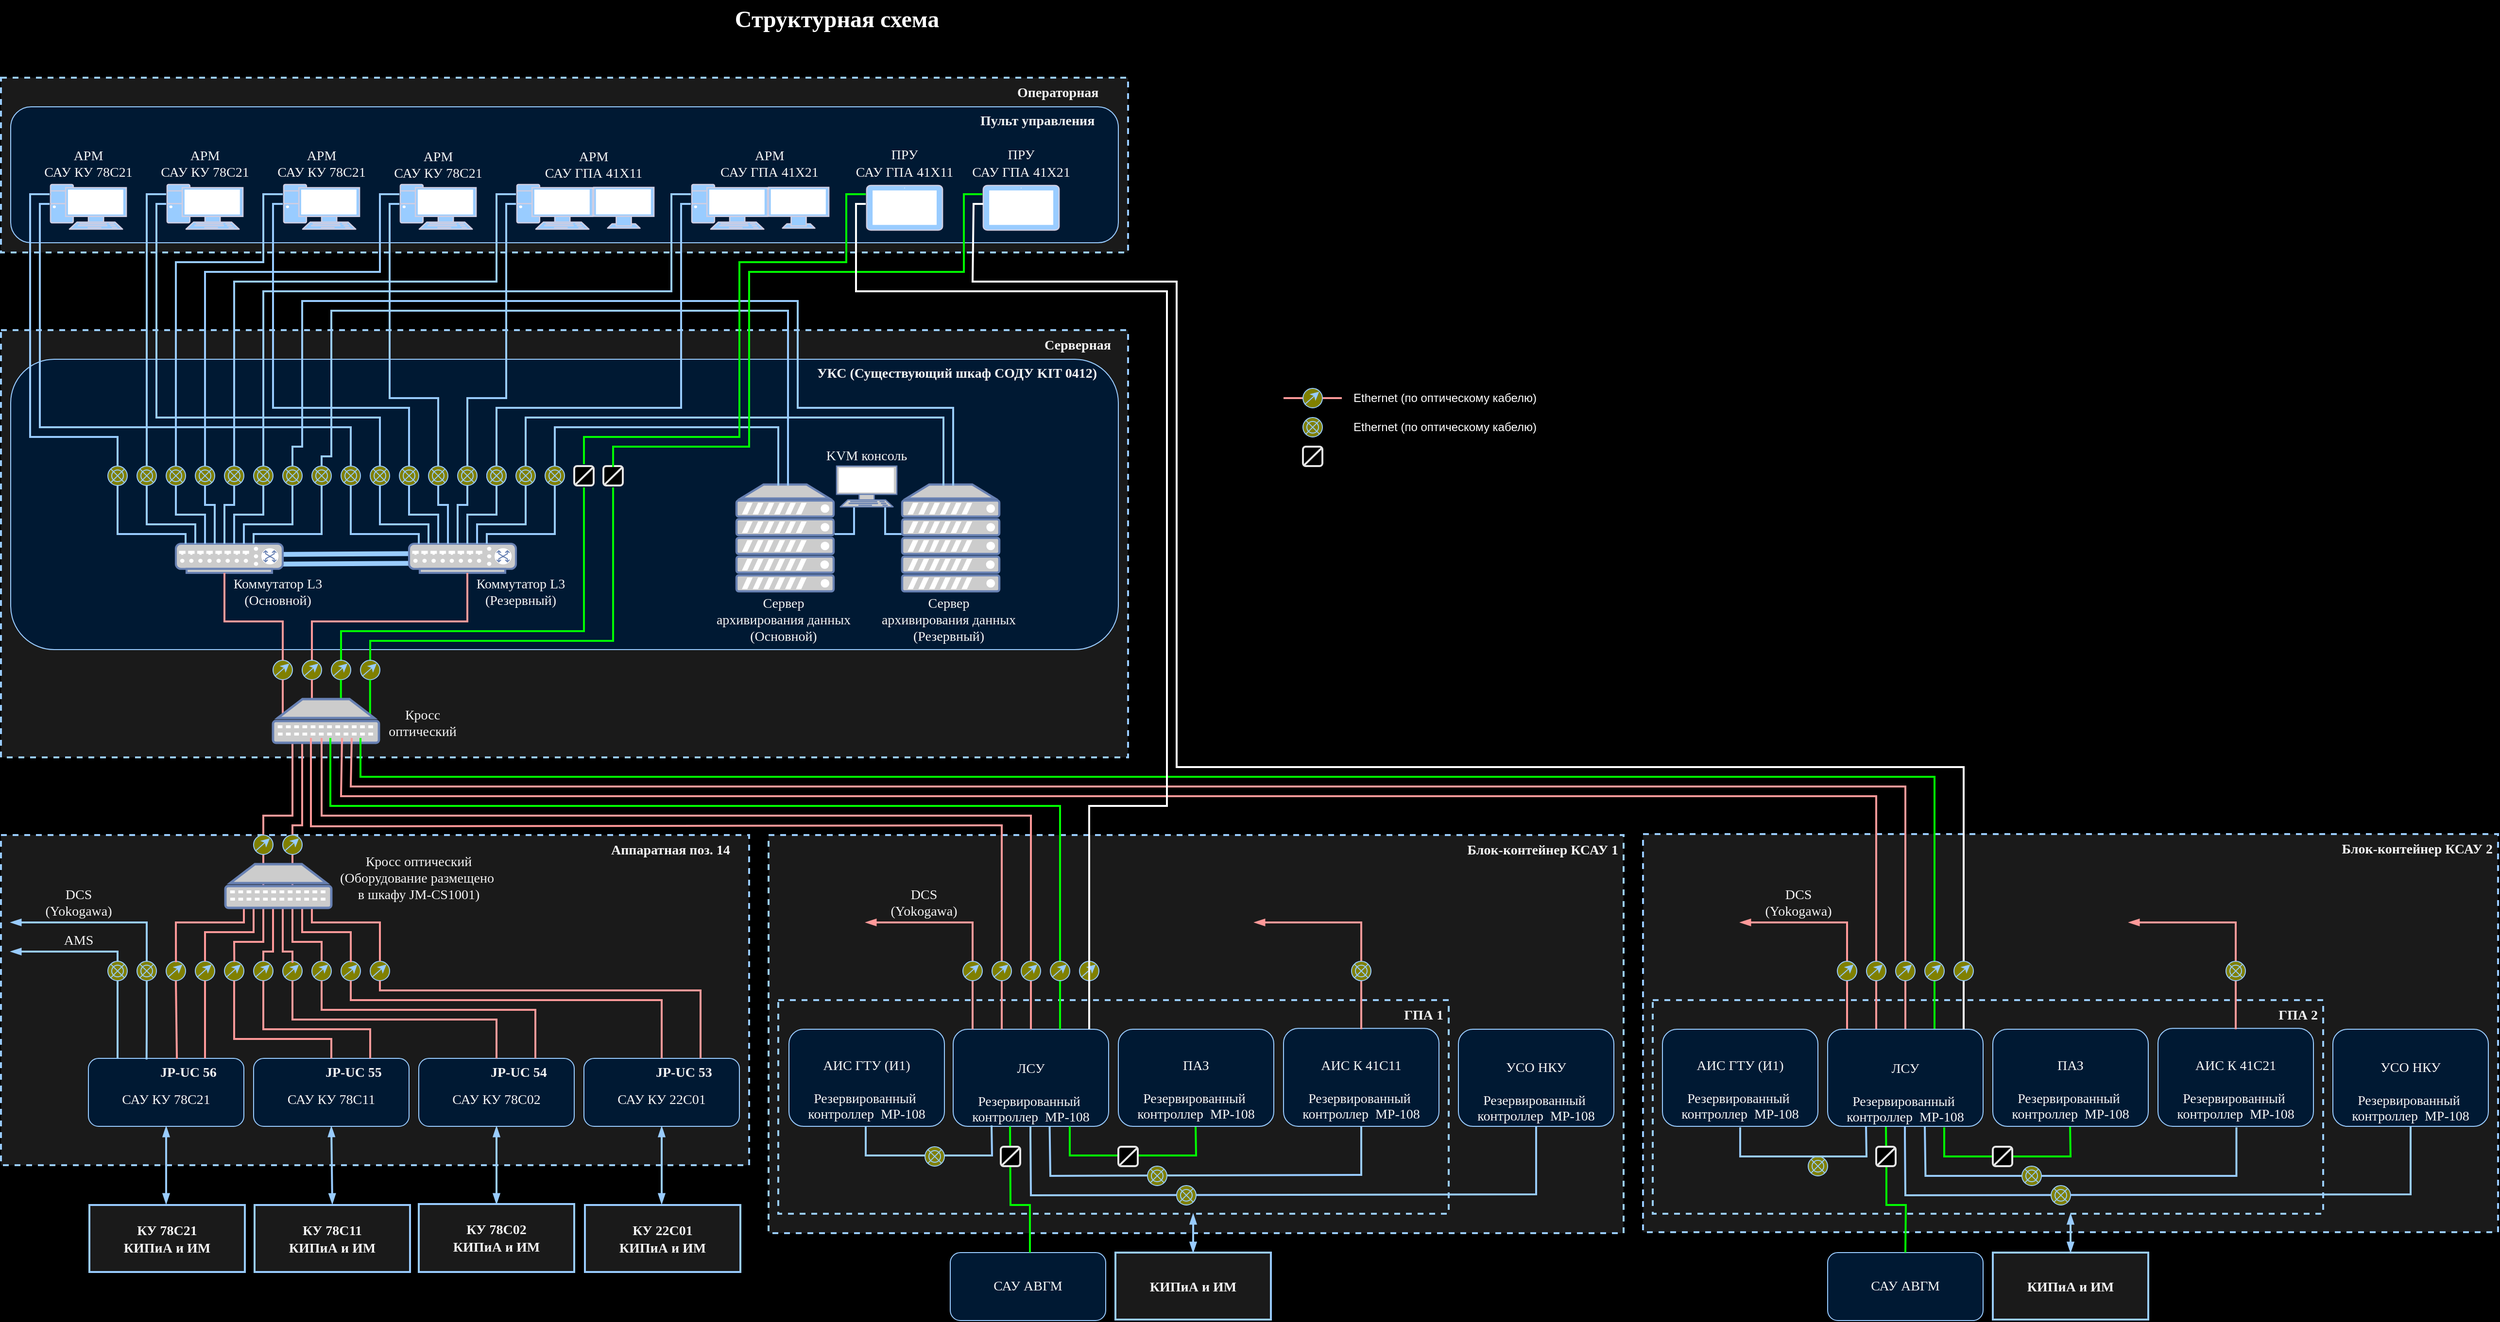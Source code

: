 <mxfile version="24.9.0">
  <diagram name="Page-1" id="e3a06f82-3646-2815-327d-82caf3d4e204">
    <mxGraphModel dx="473" dy="277" grid="1" gridSize="10" guides="1" tooltips="1" connect="1" arrows="1" fold="1" page="1" pageScale="1.5" pageWidth="1169" pageHeight="827" background="#000000" math="0" shadow="0">
      <root>
        <mxCell id="0" style=";html=1;" />
        <mxCell id="lgSXZt9PNsylj2CV4tFV-10" value="Фон" parent="0" />
        <mxCell id="I8SQHlroj80ONlkwTboR-44" value="Структурная схема" style="text;strokeColor=none;fillColor=none;html=1;fontSize=24;fontStyle=1;verticalAlign=middle;align=center;rounded=0;labelBackgroundColor=none;fontColor=#FFFFFF;fontFamily=Times New Roman;" parent="lgSXZt9PNsylj2CV4tFV-10" vertex="1">
          <mxGeometry x="499" width="861" height="40" as="geometry" />
        </mxCell>
        <mxCell id="I8SQHlroj80ONlkwTboR-63" value="Операторная" parent="0" />
        <mxCell id="I8SQHlroj80ONlkwTboR-64" value="&lt;font color=&quot;#f5f5f5&quot; face=&quot;Times New Roman&quot;&gt;Операторная&lt;span style=&quot;white-space: pre;&quot;&gt;&#x9;&lt;/span&gt;&lt;/font&gt;" style="rounded=0;whiteSpace=wrap;html=1;strokeColor=#99CCFF;fontColor=#99CCFF;fillColor=#1A1A1A;dashed=1;strokeWidth=2;verticalAlign=top;fontSize=14;fontStyle=1;align=right;" parent="I8SQHlroj80ONlkwTboR-63" vertex="1">
          <mxGeometry x="70" y="80" width="1160" height="180" as="geometry" />
        </mxCell>
        <mxCell id="I8SQHlroj80ONlkwTboR-43" value="Пульт" parent="0" />
        <mxCell id="I8SQHlroj80ONlkwTboR-45" value="&lt;font&gt;Пульт управления&lt;span style=&quot;white-space: pre;&quot;&gt;&#x9;&lt;/span&gt;&lt;/font&gt;" style="rounded=1;whiteSpace=wrap;html=1;fillColor=#001933;strokeColor=#99CCFF;align=right;verticalAlign=top;fontColor=#F5F5F5;labelBorderColor=none;strokeWidth=1;fontSize=14;fontFamily=Times New Roman;fontStyle=1" parent="I8SQHlroj80ONlkwTboR-43" vertex="1">
          <mxGeometry x="80" y="110" width="1140" height="140" as="geometry" />
        </mxCell>
        <mxCell id="I8SQHlroj80ONlkwTboR-65" value="Серверная" style="" parent="0" />
        <mxCell id="I8SQHlroj80ONlkwTboR-66" value="&lt;font face=&quot;Times New Roman&quot; color=&quot;#f5f5f5&quot;&gt;Серверная&lt;span style=&quot;white-space: pre;&quot;&gt;&#x9;&lt;/span&gt;&lt;/font&gt;" style="rounded=0;whiteSpace=wrap;html=1;strokeColor=#99CCFF;fontColor=#99CCFF;fillColor=#1A1A1A;dashed=1;strokeWidth=2;verticalAlign=top;fontSize=14;fontStyle=1;align=right;" parent="I8SQHlroj80ONlkwTboR-65" vertex="1">
          <mxGeometry x="70" y="340" width="1160" height="440" as="geometry" />
        </mxCell>
        <mxCell id="I8SQHlroj80ONlkwTboR-68" value="УКС" style="" parent="0" />
        <mxCell id="I8SQHlroj80ONlkwTboR-69" value="УКС&amp;nbsp;&lt;span style=&quot;background-color: initial;&quot;&gt;(Существующий&amp;nbsp;&lt;/span&gt;&lt;span style=&quot;background-color: initial;&quot;&gt;шкаф &lt;/span&gt;&lt;span style=&quot;background-color: initial;&quot;&gt;СОДУ&amp;nbsp;&lt;/span&gt;&lt;span style=&quot;background-color: initial;&quot;&gt;KIT 0412)&lt;/span&gt;&lt;span style=&quot;background-color: initial; white-space: pre;&quot;&gt;&#x9;&lt;/span&gt;" style="rounded=1;whiteSpace=wrap;html=1;fillColor=#001933;strokeColor=#99CCFF;align=right;verticalAlign=top;fontColor=#F5F5F5;labelBorderColor=none;strokeWidth=1;fontSize=14;fontFamily=Times New Roman;fontStyle=1" parent="I8SQHlroj80ONlkwTboR-68" vertex="1">
          <mxGeometry x="80" y="370" width="1140" height="299" as="geometry" />
        </mxCell>
        <mxCell id="I8SQHlroj80ONlkwTboR-195" value="Сервер" style="" parent="0" />
        <mxCell id="hR_VE508Jyyfn8AEBB_C-47" value="&lt;div&gt;&lt;span style=&quot;text-wrap: nowrap;&quot;&gt;Сервер&lt;/span&gt;&lt;/div&gt;&lt;div&gt;&lt;span style=&quot;text-wrap: nowrap; background-color: initial;&quot;&gt;архивирования&amp;nbsp;&lt;/span&gt;&lt;span style=&quot;text-wrap: nowrap; background-color: initial;&quot;&gt;данных&lt;/span&gt;&lt;/div&gt;&lt;div&gt;&lt;span style=&quot;text-wrap: nowrap;&quot;&gt;(Резервный)&lt;/span&gt;&lt;/div&gt;" style="text;whiteSpace=wrap;html=1;align=center;labelBackgroundColor=none;fontColor=#f5f5f5;verticalAlign=middle;fontSize=14;fontFamily=Times New Roman;" vertex="1" parent="I8SQHlroj80ONlkwTboR-195">
          <mxGeometry x="970" y="609" width="151" height="60" as="geometry" />
        </mxCell>
        <mxCell id="hR_VE508Jyyfn8AEBB_C-48" value="&lt;div&gt;&lt;span style=&quot;text-wrap: nowrap;&quot;&gt;Сервер&lt;/span&gt;&lt;/div&gt;&lt;div&gt;&lt;span style=&quot;text-wrap: nowrap; background-color: initial;&quot;&gt;архивирования&amp;nbsp;&lt;/span&gt;&lt;span style=&quot;text-wrap: nowrap; background-color: initial;&quot;&gt;данных&lt;/span&gt;&lt;/div&gt;&lt;div&gt;&lt;span style=&quot;text-wrap: nowrap;&quot;&gt;(Основной)&lt;/span&gt;&lt;/div&gt;" style="text;whiteSpace=wrap;html=1;align=center;labelBackgroundColor=none;fontColor=#f5f5f5;verticalAlign=middle;fontSize=14;fontFamily=Times New Roman;" vertex="1" parent="I8SQHlroj80ONlkwTboR-195">
          <mxGeometry x="800" y="609" width="151" height="60" as="geometry" />
        </mxCell>
        <mxCell id="hR_VE508Jyyfn8AEBB_C-49" value="KVM консоль" style="text;whiteSpace=wrap;html=1;align=center;labelBackgroundColor=none;fontColor=#f5f5f5;verticalAlign=middle;fontSize=14;fontFamily=Times New Roman;" vertex="1" parent="I8SQHlroj80ONlkwTboR-195">
          <mxGeometry x="900.5" y="460" width="120" height="20" as="geometry" />
        </mxCell>
        <mxCell id="hR_VE508Jyyfn8AEBB_C-50" value="" style="endArrow=none;html=1;rounded=0;strokeWidth=2;strokeColor=#99CCFF;" edge="1" parent="I8SQHlroj80ONlkwTboR-195">
          <mxGeometry width="50" height="50" relative="1" as="geometry">
            <mxPoint x="928" y="550" as="sourcePoint" />
            <mxPoint x="948" y="520" as="targetPoint" />
            <Array as="points">
              <mxPoint x="948" y="550" />
            </Array>
          </mxGeometry>
        </mxCell>
        <mxCell id="hR_VE508Jyyfn8AEBB_C-51" value="" style="endArrow=none;html=1;rounded=0;strokeWidth=2;strokeColor=#99CCFF;" edge="1" parent="I8SQHlroj80ONlkwTboR-195">
          <mxGeometry width="50" height="50" relative="1" as="geometry">
            <mxPoint x="1000" y="550" as="sourcePoint" />
            <mxPoint x="980" y="520" as="targetPoint" />
            <Array as="points">
              <mxPoint x="980" y="550" />
            </Array>
          </mxGeometry>
        </mxCell>
        <mxCell id="hR_VE508Jyyfn8AEBB_C-52" value="" style="fontColor=#0066CC;verticalAlign=top;verticalLabelPosition=bottom;labelPosition=center;align=center;html=1;outlineConnect=0;fillColor=#CCCCCC;strokeColor=#6881B3;gradientColor=none;gradientDirection=north;strokeWidth=2;shape=mxgraph.networks.server;" vertex="1" parent="I8SQHlroj80ONlkwTboR-195">
          <mxGeometry x="827" y="499" width="100" height="110" as="geometry" />
        </mxCell>
        <mxCell id="hR_VE508Jyyfn8AEBB_C-53" value="" style="fontColor=#0066CC;verticalAlign=top;verticalLabelPosition=bottom;labelPosition=center;align=center;html=1;outlineConnect=0;fillColor=#CCCCCC;strokeColor=#6881B3;gradientColor=none;gradientDirection=north;strokeWidth=2;shape=mxgraph.networks.server;" vertex="1" parent="I8SQHlroj80ONlkwTboR-195">
          <mxGeometry x="997.5" y="499" width="100" height="110" as="geometry" />
        </mxCell>
        <mxCell id="hR_VE508Jyyfn8AEBB_C-54" value="" style="fontColor=#0066CC;verticalAlign=top;verticalLabelPosition=bottom;labelPosition=center;align=center;html=1;outlineConnect=0;fillColor=#CCCCCC;strokeColor=#6881B3;gradientColor=none;gradientDirection=north;strokeWidth=2;shape=mxgraph.networks.terminal;" vertex="1" parent="I8SQHlroj80ONlkwTboR-195">
          <mxGeometry x="930" y="480" width="62" height="42" as="geometry" />
        </mxCell>
        <mxCell id="hR_VE508Jyyfn8AEBB_C-55" value="" style="endArrow=none;html=1;rounded=0;strokeColor=#99CCFF;fontColor=#1A1A1A;strokeWidth=2;entryX=0.5;entryY=0;entryDx=0;entryDy=0;" edge="1" parent="I8SQHlroj80ONlkwTboR-195">
          <mxGeometry width="50" height="50" relative="1" as="geometry">
            <mxPoint x="1040" y="500" as="sourcePoint" />
            <mxPoint x="610" y="480" as="targetPoint" />
            <Array as="points">
              <mxPoint x="1040" y="460" />
              <mxPoint x="1040" y="430" />
              <mxPoint x="610" y="430" />
            </Array>
          </mxGeometry>
        </mxCell>
        <mxCell id="hR_VE508Jyyfn8AEBB_C-56" value="" style="endArrow=none;html=1;rounded=0;strokeColor=#99CCFF;fontColor=#1A1A1A;strokeWidth=2;" edge="1" parent="I8SQHlroj80ONlkwTboR-195">
          <mxGeometry width="50" height="50" relative="1" as="geometry">
            <mxPoint x="1050" y="500" as="sourcePoint" />
            <mxPoint x="370" y="480" as="targetPoint" />
            <Array as="points">
              <mxPoint x="1050" y="420" />
              <mxPoint x="890" y="420" />
              <mxPoint x="890" y="310" />
              <mxPoint x="380" y="310" />
              <mxPoint x="380" y="460" />
              <mxPoint x="370" y="460" />
            </Array>
          </mxGeometry>
        </mxCell>
        <mxCell id="hR_VE508Jyyfn8AEBB_C-57" value="" style="endArrow=none;html=1;rounded=0;strokeColor=#99CCFF;fontColor=#1A1A1A;strokeWidth=2;" edge="1" parent="I8SQHlroj80ONlkwTboR-195">
          <mxGeometry width="50" height="50" relative="1" as="geometry">
            <mxPoint x="880" y="500" as="sourcePoint" />
            <mxPoint x="400" y="480" as="targetPoint" />
            <Array as="points">
              <mxPoint x="880" y="320" />
              <mxPoint x="410" y="320" />
              <mxPoint x="410" y="470" />
              <mxPoint x="400" y="470" />
            </Array>
          </mxGeometry>
        </mxCell>
        <mxCell id="hR_VE508Jyyfn8AEBB_C-58" value="" style="endArrow=none;html=1;rounded=0;strokeColor=#99CCFF;fontColor=#1A1A1A;strokeWidth=2;entryX=0.5;entryY=0;entryDx=0;entryDy=0;" edge="1" parent="I8SQHlroj80ONlkwTboR-195">
          <mxGeometry width="50" height="50" relative="1" as="geometry">
            <mxPoint x="870" y="500" as="sourcePoint" />
            <mxPoint x="640" y="480" as="targetPoint" />
            <Array as="points">
              <mxPoint x="870" y="460" />
              <mxPoint x="870" y="440" />
              <mxPoint x="640" y="440" />
            </Array>
          </mxGeometry>
        </mxCell>
        <mxCell id="I8SQHlroj80ONlkwTboR-71" value="Коммутатор" parent="0" />
        <mxCell id="Y5XMjfLHCa17UxXTTV3v-366" value="&lt;span style=&quot;text-wrap: nowrap;&quot;&gt;Коммутатор L3&lt;/span&gt;&lt;div&gt;&lt;span style=&quot;text-wrap: nowrap;&quot;&gt;(Основной)&lt;/span&gt;&lt;/div&gt;" style="text;whiteSpace=wrap;html=1;align=center;labelBackgroundColor=none;fontColor=#f5f5f5;verticalAlign=middle;fontSize=14;fontFamily=Times New Roman;" parent="I8SQHlroj80ONlkwTboR-71" vertex="1">
          <mxGeometry x="300" y="590" width="110" height="40" as="geometry" />
        </mxCell>
        <mxCell id="Y5XMjfLHCa17UxXTTV3v-367" value="&lt;span style=&quot;text-wrap: nowrap;&quot;&gt;Коммутатор L3&lt;/span&gt;&lt;div&gt;&lt;span style=&quot;text-wrap: nowrap;&quot;&gt;(Резервный)&lt;/span&gt;&lt;/div&gt;" style="text;whiteSpace=wrap;html=1;align=center;labelBackgroundColor=none;fontColor=#f5f5f5;verticalAlign=middle;fontSize=14;fontFamily=Times New Roman;" parent="I8SQHlroj80ONlkwTboR-71" vertex="1">
          <mxGeometry x="550" y="590" width="110" height="40" as="geometry" />
        </mxCell>
        <mxCell id="Y5XMjfLHCa17UxXTTV3v-368" value="" style="group" parent="I8SQHlroj80ONlkwTboR-71" vertex="1" connectable="0">
          <mxGeometry x="250" y="560" width="350" height="30" as="geometry" />
        </mxCell>
        <mxCell id="Y5XMjfLHCa17UxXTTV3v-369" value="" style="endArrow=none;html=1;rounded=0;strokeColor=#99CCFF;fontColor=#1A1A1A;strokeWidth=5;" parent="Y5XMjfLHCa17UxXTTV3v-368" edge="1">
          <mxGeometry width="50" height="50" relative="1" as="geometry">
            <mxPoint x="100" y="11" as="sourcePoint" />
            <mxPoint x="276" y="10" as="targetPoint" />
          </mxGeometry>
        </mxCell>
        <mxCell id="Y5XMjfLHCa17UxXTTV3v-370" value="" style="endArrow=none;html=1;rounded=0;strokeColor=#99CCFF;fontColor=#1A1A1A;strokeWidth=5;" parent="Y5XMjfLHCa17UxXTTV3v-368" edge="1">
          <mxGeometry width="50" height="50" relative="1" as="geometry">
            <mxPoint x="100" y="21" as="sourcePoint" />
            <mxPoint x="276" y="20" as="targetPoint" />
          </mxGeometry>
        </mxCell>
        <mxCell id="Y5XMjfLHCa17UxXTTV3v-371" value="" style="fontColor=#0066CC;verticalAlign=top;verticalLabelPosition=bottom;labelPosition=center;align=center;html=1;outlineConnect=0;fillColor=#CCCCCC;strokeColor=#6881B3;gradientColor=none;gradientDirection=north;strokeWidth=2;shape=mxgraph.networks.switch;" parent="Y5XMjfLHCa17UxXTTV3v-368" vertex="1">
          <mxGeometry width="110" height="30" as="geometry" />
        </mxCell>
        <mxCell id="Y5XMjfLHCa17UxXTTV3v-372" value="" style="fontColor=#0066CC;verticalAlign=top;verticalLabelPosition=bottom;labelPosition=center;align=center;html=1;outlineConnect=0;fillColor=#CCCCCC;strokeColor=#6881B3;gradientColor=none;gradientDirection=north;strokeWidth=2;shape=mxgraph.networks.switch;" parent="Y5XMjfLHCa17UxXTTV3v-368" vertex="1">
          <mxGeometry x="240" width="110" height="30" as="geometry" />
        </mxCell>
        <mxCell id="Y5XMjfLHCa17UxXTTV3v-373" value="" style="endArrow=none;html=1;rounded=0;strokeColor=#99CCFF;fontColor=#1A1A1A;strokeWidth=2;entryX=0.5;entryY=1;entryDx=0;entryDy=0;" parent="I8SQHlroj80ONlkwTboR-71" edge="1">
          <mxGeometry width="50" height="50" relative="1" as="geometry">
            <mxPoint x="260" y="560" as="sourcePoint" />
            <mxPoint x="190" y="500" as="targetPoint" />
            <Array as="points">
              <mxPoint x="260" y="550" />
              <mxPoint x="190" y="550" />
            </Array>
          </mxGeometry>
        </mxCell>
        <mxCell id="Y5XMjfLHCa17UxXTTV3v-374" value="" style="endArrow=none;html=1;rounded=0;strokeColor=#99CCFF;fontColor=#1A1A1A;strokeWidth=2;entryX=0.5;entryY=1;entryDx=0;entryDy=0;" parent="I8SQHlroj80ONlkwTboR-71" edge="1">
          <mxGeometry width="50" height="50" relative="1" as="geometry">
            <mxPoint x="270" y="560" as="sourcePoint" />
            <mxPoint x="220" y="500" as="targetPoint" />
            <Array as="points">
              <mxPoint x="270" y="540" />
              <mxPoint x="220" y="540" />
            </Array>
          </mxGeometry>
        </mxCell>
        <mxCell id="Y5XMjfLHCa17UxXTTV3v-375" value="" style="endArrow=none;html=1;rounded=0;strokeColor=#99CCFF;fontColor=#1A1A1A;strokeWidth=2;entryX=0.5;entryY=1;entryDx=0;entryDy=0;" parent="I8SQHlroj80ONlkwTboR-71" edge="1">
          <mxGeometry width="50" height="50" relative="1" as="geometry">
            <mxPoint x="280" y="560" as="sourcePoint" />
            <mxPoint x="250" y="500" as="targetPoint" />
            <Array as="points">
              <mxPoint x="280" y="560" />
              <mxPoint x="280" y="530" />
              <mxPoint x="250" y="530" />
            </Array>
          </mxGeometry>
        </mxCell>
        <mxCell id="Y5XMjfLHCa17UxXTTV3v-376" value="" style="endArrow=none;html=1;rounded=0;strokeColor=#99CCFF;fontColor=#1A1A1A;strokeWidth=2;entryX=0.5;entryY=1;entryDx=0;entryDy=0;" parent="I8SQHlroj80ONlkwTboR-71" edge="1">
          <mxGeometry width="50" height="50" relative="1" as="geometry">
            <mxPoint x="290" y="560" as="sourcePoint" />
            <mxPoint x="280" y="500" as="targetPoint" />
            <Array as="points">
              <mxPoint x="290" y="520" />
              <mxPoint x="280" y="520" />
            </Array>
          </mxGeometry>
        </mxCell>
        <mxCell id="Y5XMjfLHCa17UxXTTV3v-377" value="" style="endArrow=none;html=1;rounded=0;strokeColor=#99CCFF;fontColor=#1A1A1A;strokeWidth=2;entryX=0.5;entryY=1;entryDx=0;entryDy=0;" parent="I8SQHlroj80ONlkwTboR-71" edge="1">
          <mxGeometry width="50" height="50" relative="1" as="geometry">
            <mxPoint x="300" y="560" as="sourcePoint" />
            <mxPoint x="310" y="500" as="targetPoint" />
            <Array as="points">
              <mxPoint x="300" y="560" />
              <mxPoint x="300" y="520" />
              <mxPoint x="310" y="520" />
            </Array>
          </mxGeometry>
        </mxCell>
        <mxCell id="Y5XMjfLHCa17UxXTTV3v-378" value="" style="endArrow=none;html=1;rounded=0;strokeColor=#99CCFF;fontColor=#1A1A1A;strokeWidth=2;entryX=0.5;entryY=1;entryDx=0;entryDy=0;" parent="I8SQHlroj80ONlkwTboR-71" edge="1">
          <mxGeometry width="50" height="50" relative="1" as="geometry">
            <mxPoint x="310" y="560" as="sourcePoint" />
            <mxPoint x="340" y="500" as="targetPoint" />
            <Array as="points">
              <mxPoint x="310" y="530" />
              <mxPoint x="340" y="530" />
            </Array>
          </mxGeometry>
        </mxCell>
        <mxCell id="Y5XMjfLHCa17UxXTTV3v-379" value="" style="endArrow=none;html=1;rounded=0;strokeColor=#99CCFF;fontColor=#1A1A1A;strokeWidth=2;entryX=0.5;entryY=1;entryDx=0;entryDy=0;" parent="I8SQHlroj80ONlkwTboR-71" edge="1">
          <mxGeometry width="50" height="50" relative="1" as="geometry">
            <mxPoint x="320" y="560" as="sourcePoint" />
            <mxPoint x="370" y="500" as="targetPoint" />
            <Array as="points">
              <mxPoint x="320" y="560" />
              <mxPoint x="320" y="540" />
              <mxPoint x="370" y="540" />
            </Array>
          </mxGeometry>
        </mxCell>
        <mxCell id="Y5XMjfLHCa17UxXTTV3v-380" value="" style="endArrow=none;html=1;rounded=0;strokeColor=#99CCFF;fontColor=#1A1A1A;strokeWidth=2;entryX=0.5;entryY=1;entryDx=0;entryDy=0;" parent="I8SQHlroj80ONlkwTboR-71" edge="1">
          <mxGeometry width="50" height="50" relative="1" as="geometry">
            <mxPoint x="330" y="560" as="sourcePoint" />
            <mxPoint x="400" y="500" as="targetPoint" />
            <Array as="points">
              <mxPoint x="330" y="550" />
              <mxPoint x="400" y="550" />
            </Array>
          </mxGeometry>
        </mxCell>
        <mxCell id="Y5XMjfLHCa17UxXTTV3v-381" value="" style="endArrow=none;html=1;rounded=0;strokeColor=#99CCFF;fontColor=#1A1A1A;strokeWidth=2;entryX=0.5;entryY=1;entryDx=0;entryDy=0;" parent="I8SQHlroj80ONlkwTboR-71" edge="1">
          <mxGeometry width="50" height="50" relative="1" as="geometry">
            <mxPoint x="500" y="560" as="sourcePoint" />
            <mxPoint x="430" y="500" as="targetPoint" />
            <Array as="points">
              <mxPoint x="500" y="560" />
              <mxPoint x="500" y="550" />
              <mxPoint x="430" y="550" />
            </Array>
          </mxGeometry>
        </mxCell>
        <mxCell id="Y5XMjfLHCa17UxXTTV3v-382" value="" style="endArrow=none;html=1;rounded=0;strokeColor=#99CCFF;fontColor=#1A1A1A;strokeWidth=2;entryX=0.5;entryY=1;entryDx=0;entryDy=0;" parent="I8SQHlroj80ONlkwTboR-71" edge="1">
          <mxGeometry width="50" height="50" relative="1" as="geometry">
            <mxPoint x="510" y="560" as="sourcePoint" />
            <mxPoint x="460" y="500" as="targetPoint" />
            <Array as="points">
              <mxPoint x="510" y="560" />
              <mxPoint x="510" y="540" />
              <mxPoint x="460" y="540" />
            </Array>
          </mxGeometry>
        </mxCell>
        <mxCell id="Y5XMjfLHCa17UxXTTV3v-383" value="" style="endArrow=none;html=1;rounded=0;strokeColor=#99CCFF;fontColor=#1A1A1A;strokeWidth=2;entryX=0.5;entryY=1;entryDx=0;entryDy=0;" parent="I8SQHlroj80ONlkwTboR-71" edge="1">
          <mxGeometry width="50" height="50" relative="1" as="geometry">
            <mxPoint x="520" y="560" as="sourcePoint" />
            <mxPoint x="490" y="500" as="targetPoint" />
            <Array as="points">
              <mxPoint x="520" y="560" />
              <mxPoint x="520" y="530" />
              <mxPoint x="490" y="530" />
            </Array>
          </mxGeometry>
        </mxCell>
        <mxCell id="Y5XMjfLHCa17UxXTTV3v-384" value="" style="endArrow=none;html=1;rounded=0;strokeColor=#99CCFF;fontColor=#1A1A1A;strokeWidth=2;entryX=0.5;entryY=1;entryDx=0;entryDy=0;" parent="I8SQHlroj80ONlkwTboR-71" edge="1">
          <mxGeometry width="50" height="50" relative="1" as="geometry">
            <mxPoint x="530" y="560" as="sourcePoint" />
            <mxPoint x="520" y="500" as="targetPoint" />
            <Array as="points">
              <mxPoint x="530" y="520" />
              <mxPoint x="520" y="520" />
            </Array>
          </mxGeometry>
        </mxCell>
        <mxCell id="Y5XMjfLHCa17UxXTTV3v-385" value="" style="endArrow=none;html=1;rounded=0;strokeColor=#99CCFF;fontColor=#1A1A1A;strokeWidth=2;entryX=0.5;entryY=1;entryDx=0;entryDy=0;" parent="I8SQHlroj80ONlkwTboR-71" edge="1">
          <mxGeometry width="50" height="50" relative="1" as="geometry">
            <mxPoint x="540" y="560" as="sourcePoint" />
            <mxPoint x="550" y="500" as="targetPoint" />
            <Array as="points">
              <mxPoint x="540" y="560" />
              <mxPoint x="540" y="520" />
              <mxPoint x="550" y="520" />
            </Array>
          </mxGeometry>
        </mxCell>
        <mxCell id="Y5XMjfLHCa17UxXTTV3v-386" value="" style="endArrow=none;html=1;rounded=0;strokeColor=#99CCFF;fontColor=#1A1A1A;strokeWidth=2;entryX=0.5;entryY=1;entryDx=0;entryDy=0;" parent="I8SQHlroj80ONlkwTboR-71" edge="1">
          <mxGeometry width="50" height="50" relative="1" as="geometry">
            <mxPoint x="550" y="560" as="sourcePoint" />
            <mxPoint x="580" y="500" as="targetPoint" />
            <Array as="points">
              <mxPoint x="550" y="560" />
              <mxPoint x="550" y="530" />
              <mxPoint x="580" y="530" />
            </Array>
          </mxGeometry>
        </mxCell>
        <mxCell id="Y5XMjfLHCa17UxXTTV3v-387" value="" style="endArrow=none;html=1;rounded=0;strokeColor=#99CCFF;fontColor=#1A1A1A;strokeWidth=2;entryX=0.5;entryY=1;entryDx=0;entryDy=0;" parent="I8SQHlroj80ONlkwTboR-71" edge="1">
          <mxGeometry width="50" height="50" relative="1" as="geometry">
            <mxPoint x="560" y="560" as="sourcePoint" />
            <mxPoint x="610" y="500" as="targetPoint" />
            <Array as="points">
              <mxPoint x="560" y="560" />
              <mxPoint x="560" y="540" />
              <mxPoint x="610" y="540" />
            </Array>
          </mxGeometry>
        </mxCell>
        <mxCell id="Y5XMjfLHCa17UxXTTV3v-388" value="" style="endArrow=none;html=1;rounded=0;strokeColor=#99CCFF;fontColor=#1A1A1A;strokeWidth=2;entryX=0.5;entryY=1;entryDx=0;entryDy=0;" parent="I8SQHlroj80ONlkwTboR-71" edge="1">
          <mxGeometry width="50" height="50" relative="1" as="geometry">
            <mxPoint x="570" y="560" as="sourcePoint" />
            <mxPoint x="640" y="500" as="targetPoint" />
            <Array as="points">
              <mxPoint x="570" y="560" />
              <mxPoint x="570" y="550" />
              <mxPoint x="640" y="550" />
            </Array>
          </mxGeometry>
        </mxCell>
        <mxCell id="hR_VE508Jyyfn8AEBB_C-59" value="" style="group" vertex="1" connectable="0" parent="I8SQHlroj80ONlkwTboR-71">
          <mxGeometry x="420" y="480" width="230" height="20" as="geometry" />
        </mxCell>
        <mxCell id="hR_VE508Jyyfn8AEBB_C-60" value="" style="ellipse;shape=doubleEllipse;whiteSpace=wrap;html=1;strokeColor=#99CCFF;fontColor=#1A1A1A;fillColor=#808000;container=0;" vertex="1" parent="hR_VE508Jyyfn8AEBB_C-59">
          <mxGeometry width="20" height="20" as="geometry" />
        </mxCell>
        <mxCell id="hR_VE508Jyyfn8AEBB_C-61" value="" style="endArrow=none;html=1;rounded=0;strokeColor=#99CCFF;fontColor=#1A1A1A;entryX=1;entryY=0;entryDx=0;entryDy=0;exitX=0;exitY=1;exitDx=0;exitDy=0;" edge="1" parent="hR_VE508Jyyfn8AEBB_C-59" source="hR_VE508Jyyfn8AEBB_C-60" target="hR_VE508Jyyfn8AEBB_C-60">
          <mxGeometry width="50" height="50" relative="1" as="geometry">
            <mxPoint y="40" as="sourcePoint" />
            <mxPoint x="50" y="-10" as="targetPoint" />
          </mxGeometry>
        </mxCell>
        <mxCell id="hR_VE508Jyyfn8AEBB_C-62" value="" style="endArrow=none;html=1;rounded=0;strokeColor=#99CCFF;fontColor=#1A1A1A;entryX=0;entryY=0;entryDx=0;entryDy=0;exitX=1;exitY=1;exitDx=0;exitDy=0;" edge="1" parent="hR_VE508Jyyfn8AEBB_C-59" source="hR_VE508Jyyfn8AEBB_C-60" target="hR_VE508Jyyfn8AEBB_C-60">
          <mxGeometry width="50" height="50" relative="1" as="geometry">
            <mxPoint x="13" y="27" as="sourcePoint" />
            <mxPoint x="27" y="13" as="targetPoint" />
          </mxGeometry>
        </mxCell>
        <mxCell id="hR_VE508Jyyfn8AEBB_C-63" value="" style="ellipse;shape=doubleEllipse;whiteSpace=wrap;html=1;strokeColor=#99CCFF;fontColor=#1A1A1A;fillColor=#808000;container=0;" vertex="1" parent="hR_VE508Jyyfn8AEBB_C-59">
          <mxGeometry x="30" width="20" height="20" as="geometry" />
        </mxCell>
        <mxCell id="hR_VE508Jyyfn8AEBB_C-64" value="" style="endArrow=none;html=1;rounded=0;strokeColor=#99CCFF;fontColor=#1A1A1A;entryX=1;entryY=0;entryDx=0;entryDy=0;exitX=0;exitY=1;exitDx=0;exitDy=0;" edge="1" parent="hR_VE508Jyyfn8AEBB_C-59" source="hR_VE508Jyyfn8AEBB_C-63" target="hR_VE508Jyyfn8AEBB_C-63">
          <mxGeometry width="50" height="50" relative="1" as="geometry">
            <mxPoint x="30" y="40" as="sourcePoint" />
            <mxPoint x="80" y="-10" as="targetPoint" />
          </mxGeometry>
        </mxCell>
        <mxCell id="hR_VE508Jyyfn8AEBB_C-65" value="" style="endArrow=none;html=1;rounded=0;strokeColor=#99CCFF;fontColor=#1A1A1A;entryX=0;entryY=0;entryDx=0;entryDy=0;exitX=1;exitY=1;exitDx=0;exitDy=0;" edge="1" parent="hR_VE508Jyyfn8AEBB_C-59" source="hR_VE508Jyyfn8AEBB_C-63" target="hR_VE508Jyyfn8AEBB_C-63">
          <mxGeometry width="50" height="50" relative="1" as="geometry">
            <mxPoint x="43" y="27" as="sourcePoint" />
            <mxPoint x="57" y="13" as="targetPoint" />
          </mxGeometry>
        </mxCell>
        <mxCell id="hR_VE508Jyyfn8AEBB_C-66" value="" style="ellipse;shape=doubleEllipse;whiteSpace=wrap;html=1;strokeColor=#99CCFF;fontColor=#1A1A1A;fillColor=#808000;container=0;" vertex="1" parent="hR_VE508Jyyfn8AEBB_C-59">
          <mxGeometry x="60" width="20" height="20" as="geometry" />
        </mxCell>
        <mxCell id="hR_VE508Jyyfn8AEBB_C-67" value="" style="endArrow=none;html=1;rounded=0;strokeColor=#99CCFF;fontColor=#1A1A1A;entryX=1;entryY=0;entryDx=0;entryDy=0;exitX=0;exitY=1;exitDx=0;exitDy=0;" edge="1" parent="hR_VE508Jyyfn8AEBB_C-59" source="hR_VE508Jyyfn8AEBB_C-66" target="hR_VE508Jyyfn8AEBB_C-66">
          <mxGeometry width="50" height="50" relative="1" as="geometry">
            <mxPoint x="60" y="40" as="sourcePoint" />
            <mxPoint x="110" y="-10" as="targetPoint" />
          </mxGeometry>
        </mxCell>
        <mxCell id="hR_VE508Jyyfn8AEBB_C-68" value="" style="endArrow=none;html=1;rounded=0;strokeColor=#99CCFF;fontColor=#1A1A1A;entryX=0;entryY=0;entryDx=0;entryDy=0;exitX=1;exitY=1;exitDx=0;exitDy=0;" edge="1" parent="hR_VE508Jyyfn8AEBB_C-59" source="hR_VE508Jyyfn8AEBB_C-66" target="hR_VE508Jyyfn8AEBB_C-66">
          <mxGeometry width="50" height="50" relative="1" as="geometry">
            <mxPoint x="73" y="27" as="sourcePoint" />
            <mxPoint x="87" y="13" as="targetPoint" />
          </mxGeometry>
        </mxCell>
        <mxCell id="hR_VE508Jyyfn8AEBB_C-69" value="" style="ellipse;shape=doubleEllipse;whiteSpace=wrap;html=1;strokeColor=#99CCFF;fontColor=#1A1A1A;fillColor=#808000;container=0;" vertex="1" parent="hR_VE508Jyyfn8AEBB_C-59">
          <mxGeometry x="150" width="20" height="20" as="geometry" />
        </mxCell>
        <mxCell id="hR_VE508Jyyfn8AEBB_C-70" value="" style="endArrow=none;html=1;rounded=0;strokeColor=#99CCFF;fontColor=#1A1A1A;entryX=1;entryY=0;entryDx=0;entryDy=0;exitX=0;exitY=1;exitDx=0;exitDy=0;" edge="1" parent="hR_VE508Jyyfn8AEBB_C-59" source="hR_VE508Jyyfn8AEBB_C-69" target="hR_VE508Jyyfn8AEBB_C-69">
          <mxGeometry width="50" height="50" relative="1" as="geometry">
            <mxPoint x="150" y="40" as="sourcePoint" />
            <mxPoint x="200" y="-10" as="targetPoint" />
          </mxGeometry>
        </mxCell>
        <mxCell id="hR_VE508Jyyfn8AEBB_C-71" value="" style="endArrow=none;html=1;rounded=0;strokeColor=#99CCFF;fontColor=#1A1A1A;entryX=0;entryY=0;entryDx=0;entryDy=0;exitX=1;exitY=1;exitDx=0;exitDy=0;" edge="1" parent="hR_VE508Jyyfn8AEBB_C-59" source="hR_VE508Jyyfn8AEBB_C-69" target="hR_VE508Jyyfn8AEBB_C-69">
          <mxGeometry width="50" height="50" relative="1" as="geometry">
            <mxPoint x="163" y="27" as="sourcePoint" />
            <mxPoint x="177" y="13" as="targetPoint" />
          </mxGeometry>
        </mxCell>
        <mxCell id="hR_VE508Jyyfn8AEBB_C-72" value="" style="ellipse;shape=doubleEllipse;whiteSpace=wrap;html=1;strokeColor=#99CCFF;fontColor=#1A1A1A;fillColor=#808000;container=0;" vertex="1" parent="hR_VE508Jyyfn8AEBB_C-59">
          <mxGeometry x="90" width="20" height="20" as="geometry" />
        </mxCell>
        <mxCell id="hR_VE508Jyyfn8AEBB_C-73" value="" style="endArrow=none;html=1;rounded=0;strokeColor=#99CCFF;fontColor=#1A1A1A;entryX=1;entryY=0;entryDx=0;entryDy=0;exitX=0;exitY=1;exitDx=0;exitDy=0;" edge="1" parent="hR_VE508Jyyfn8AEBB_C-59" source="hR_VE508Jyyfn8AEBB_C-72" target="hR_VE508Jyyfn8AEBB_C-72">
          <mxGeometry width="50" height="50" relative="1" as="geometry">
            <mxPoint x="90" y="40" as="sourcePoint" />
            <mxPoint x="140" y="-10" as="targetPoint" />
          </mxGeometry>
        </mxCell>
        <mxCell id="hR_VE508Jyyfn8AEBB_C-74" value="" style="endArrow=none;html=1;rounded=0;strokeColor=#99CCFF;fontColor=#1A1A1A;entryX=0;entryY=0;entryDx=0;entryDy=0;exitX=1;exitY=1;exitDx=0;exitDy=0;" edge="1" parent="hR_VE508Jyyfn8AEBB_C-59" source="hR_VE508Jyyfn8AEBB_C-72" target="hR_VE508Jyyfn8AEBB_C-72">
          <mxGeometry width="50" height="50" relative="1" as="geometry">
            <mxPoint x="103" y="27" as="sourcePoint" />
            <mxPoint x="117" y="13" as="targetPoint" />
          </mxGeometry>
        </mxCell>
        <mxCell id="hR_VE508Jyyfn8AEBB_C-75" value="" style="ellipse;shape=doubleEllipse;whiteSpace=wrap;html=1;strokeColor=#99CCFF;fontColor=#1A1A1A;fillColor=#808000;container=0;" vertex="1" parent="hR_VE508Jyyfn8AEBB_C-59">
          <mxGeometry x="120" width="20" height="20" as="geometry" />
        </mxCell>
        <mxCell id="hR_VE508Jyyfn8AEBB_C-76" value="" style="endArrow=none;html=1;rounded=0;strokeColor=#99CCFF;fontColor=#1A1A1A;entryX=1;entryY=0;entryDx=0;entryDy=0;exitX=0;exitY=1;exitDx=0;exitDy=0;" edge="1" parent="hR_VE508Jyyfn8AEBB_C-59" source="hR_VE508Jyyfn8AEBB_C-75" target="hR_VE508Jyyfn8AEBB_C-75">
          <mxGeometry width="50" height="50" relative="1" as="geometry">
            <mxPoint x="120" y="40" as="sourcePoint" />
            <mxPoint x="170" y="-10" as="targetPoint" />
          </mxGeometry>
        </mxCell>
        <mxCell id="hR_VE508Jyyfn8AEBB_C-77" value="" style="endArrow=none;html=1;rounded=0;strokeColor=#99CCFF;fontColor=#1A1A1A;entryX=0;entryY=0;entryDx=0;entryDy=0;exitX=1;exitY=1;exitDx=0;exitDy=0;" edge="1" parent="hR_VE508Jyyfn8AEBB_C-59" source="hR_VE508Jyyfn8AEBB_C-75" target="hR_VE508Jyyfn8AEBB_C-75">
          <mxGeometry width="50" height="50" relative="1" as="geometry">
            <mxPoint x="133" y="27" as="sourcePoint" />
            <mxPoint x="147" y="13" as="targetPoint" />
          </mxGeometry>
        </mxCell>
        <mxCell id="hR_VE508Jyyfn8AEBB_C-78" value="" style="ellipse;shape=doubleEllipse;whiteSpace=wrap;html=1;strokeColor=#99CCFF;fontColor=#1A1A1A;fillColor=#808000;container=0;" vertex="1" parent="hR_VE508Jyyfn8AEBB_C-59">
          <mxGeometry x="150" width="20" height="20" as="geometry" />
        </mxCell>
        <mxCell id="hR_VE508Jyyfn8AEBB_C-79" value="" style="endArrow=none;html=1;rounded=0;strokeColor=#99CCFF;fontColor=#1A1A1A;entryX=1;entryY=0;entryDx=0;entryDy=0;exitX=0;exitY=1;exitDx=0;exitDy=0;" edge="1" parent="hR_VE508Jyyfn8AEBB_C-59" source="hR_VE508Jyyfn8AEBB_C-78" target="hR_VE508Jyyfn8AEBB_C-78">
          <mxGeometry width="50" height="50" relative="1" as="geometry">
            <mxPoint x="150" y="40" as="sourcePoint" />
            <mxPoint x="200" y="-10" as="targetPoint" />
          </mxGeometry>
        </mxCell>
        <mxCell id="hR_VE508Jyyfn8AEBB_C-80" value="" style="endArrow=none;html=1;rounded=0;strokeColor=#99CCFF;fontColor=#1A1A1A;entryX=0;entryY=0;entryDx=0;entryDy=0;exitX=1;exitY=1;exitDx=0;exitDy=0;" edge="1" parent="hR_VE508Jyyfn8AEBB_C-59" source="hR_VE508Jyyfn8AEBB_C-78" target="hR_VE508Jyyfn8AEBB_C-78">
          <mxGeometry width="50" height="50" relative="1" as="geometry">
            <mxPoint x="163" y="27" as="sourcePoint" />
            <mxPoint x="177" y="13" as="targetPoint" />
          </mxGeometry>
        </mxCell>
        <mxCell id="hR_VE508Jyyfn8AEBB_C-81" value="" style="ellipse;shape=doubleEllipse;whiteSpace=wrap;html=1;strokeColor=#99CCFF;fontColor=#1A1A1A;fillColor=#808000;container=0;" vertex="1" parent="hR_VE508Jyyfn8AEBB_C-59">
          <mxGeometry x="180" width="20" height="20" as="geometry" />
        </mxCell>
        <mxCell id="hR_VE508Jyyfn8AEBB_C-82" value="" style="endArrow=none;html=1;rounded=0;strokeColor=#99CCFF;fontColor=#1A1A1A;entryX=1;entryY=0;entryDx=0;entryDy=0;exitX=0;exitY=1;exitDx=0;exitDy=0;" edge="1" parent="hR_VE508Jyyfn8AEBB_C-59" source="hR_VE508Jyyfn8AEBB_C-81" target="hR_VE508Jyyfn8AEBB_C-81">
          <mxGeometry width="50" height="50" relative="1" as="geometry">
            <mxPoint x="180" y="40" as="sourcePoint" />
            <mxPoint x="230" y="-10" as="targetPoint" />
          </mxGeometry>
        </mxCell>
        <mxCell id="hR_VE508Jyyfn8AEBB_C-83" value="" style="endArrow=none;html=1;rounded=0;strokeColor=#99CCFF;fontColor=#1A1A1A;entryX=0;entryY=0;entryDx=0;entryDy=0;exitX=1;exitY=1;exitDx=0;exitDy=0;" edge="1" parent="hR_VE508Jyyfn8AEBB_C-59" source="hR_VE508Jyyfn8AEBB_C-81" target="hR_VE508Jyyfn8AEBB_C-81">
          <mxGeometry width="50" height="50" relative="1" as="geometry">
            <mxPoint x="193" y="27" as="sourcePoint" />
            <mxPoint x="207" y="13" as="targetPoint" />
          </mxGeometry>
        </mxCell>
        <mxCell id="hR_VE508Jyyfn8AEBB_C-84" value="" style="ellipse;shape=doubleEllipse;whiteSpace=wrap;html=1;strokeColor=#99CCFF;fontColor=#1A1A1A;fillColor=#808000;container=0;" vertex="1" parent="hR_VE508Jyyfn8AEBB_C-59">
          <mxGeometry x="210" width="20" height="20" as="geometry" />
        </mxCell>
        <mxCell id="hR_VE508Jyyfn8AEBB_C-85" value="" style="endArrow=none;html=1;rounded=0;strokeColor=#99CCFF;fontColor=#1A1A1A;entryX=1;entryY=0;entryDx=0;entryDy=0;exitX=0;exitY=1;exitDx=0;exitDy=0;" edge="1" parent="hR_VE508Jyyfn8AEBB_C-59" source="hR_VE508Jyyfn8AEBB_C-84" target="hR_VE508Jyyfn8AEBB_C-84">
          <mxGeometry width="50" height="50" relative="1" as="geometry">
            <mxPoint x="210" y="40" as="sourcePoint" />
            <mxPoint x="260" y="-10" as="targetPoint" />
          </mxGeometry>
        </mxCell>
        <mxCell id="hR_VE508Jyyfn8AEBB_C-86" value="" style="endArrow=none;html=1;rounded=0;strokeColor=#99CCFF;fontColor=#1A1A1A;entryX=0;entryY=0;entryDx=0;entryDy=0;exitX=1;exitY=1;exitDx=0;exitDy=0;" edge="1" parent="hR_VE508Jyyfn8AEBB_C-59" source="hR_VE508Jyyfn8AEBB_C-84" target="hR_VE508Jyyfn8AEBB_C-84">
          <mxGeometry width="50" height="50" relative="1" as="geometry">
            <mxPoint x="223" y="27" as="sourcePoint" />
            <mxPoint x="237" y="13" as="targetPoint" />
          </mxGeometry>
        </mxCell>
        <mxCell id="hR_VE508Jyyfn8AEBB_C-87" value="" style="group" vertex="1" connectable="0" parent="I8SQHlroj80ONlkwTboR-71">
          <mxGeometry x="660" y="480" width="50" height="20" as="geometry" />
        </mxCell>
        <mxCell id="hR_VE508Jyyfn8AEBB_C-88" value="" style="group" vertex="1" connectable="0" parent="hR_VE508Jyyfn8AEBB_C-87">
          <mxGeometry width="20" height="20" as="geometry" />
        </mxCell>
        <mxCell id="hR_VE508Jyyfn8AEBB_C-89" value="" style="rounded=1;whiteSpace=wrap;html=1;fillColor=#000000;strokeWidth=2;perimeterSpacing=2;strokeColor=#E6E6E6;" vertex="1" parent="hR_VE508Jyyfn8AEBB_C-88">
          <mxGeometry width="20" height="20" as="geometry" />
        </mxCell>
        <mxCell id="hR_VE508Jyyfn8AEBB_C-90" value="" style="endArrow=none;html=1;rounded=0;exitX=0.088;exitY=0.924;exitDx=0;exitDy=0;exitPerimeter=0;entryX=0.884;entryY=0.145;entryDx=0;entryDy=0;entryPerimeter=0;strokeColor=#E6E6E6;endSize=0;startSize=0;strokeWidth=2;jumpSize=0;" edge="1" parent="hR_VE508Jyyfn8AEBB_C-88" target="hR_VE508Jyyfn8AEBB_C-89">
          <mxGeometry width="50" height="50" relative="1" as="geometry">
            <mxPoint x="1.112" y="19.176" as="sourcePoint" />
            <mxPoint x="20.6" y="-0.096" as="targetPoint" />
          </mxGeometry>
        </mxCell>
        <mxCell id="hR_VE508Jyyfn8AEBB_C-91" value="" style="group" vertex="1" connectable="0" parent="hR_VE508Jyyfn8AEBB_C-87">
          <mxGeometry x="30" width="20" height="20" as="geometry" />
        </mxCell>
        <mxCell id="hR_VE508Jyyfn8AEBB_C-92" value="" style="rounded=1;whiteSpace=wrap;html=1;fillColor=#000000;strokeWidth=2;perimeterSpacing=2;strokeColor=#E6E6E6;" vertex="1" parent="hR_VE508Jyyfn8AEBB_C-91">
          <mxGeometry width="20" height="20" as="geometry" />
        </mxCell>
        <mxCell id="hR_VE508Jyyfn8AEBB_C-93" value="" style="endArrow=none;html=1;rounded=0;exitX=0.088;exitY=0.924;exitDx=0;exitDy=0;exitPerimeter=0;entryX=0.884;entryY=0.145;entryDx=0;entryDy=0;entryPerimeter=0;strokeColor=#E6E6E6;endSize=0;startSize=0;strokeWidth=2;jumpSize=0;" edge="1" parent="hR_VE508Jyyfn8AEBB_C-91" target="hR_VE508Jyyfn8AEBB_C-92">
          <mxGeometry width="50" height="50" relative="1" as="geometry">
            <mxPoint x="1.112" y="19.176" as="sourcePoint" />
            <mxPoint x="20.6" y="-0.096" as="targetPoint" />
          </mxGeometry>
        </mxCell>
        <mxCell id="hR_VE508Jyyfn8AEBB_C-94" value="" style="group" vertex="1" connectable="0" parent="I8SQHlroj80ONlkwTboR-71">
          <mxGeometry x="180" y="480" width="230" height="20" as="geometry" />
        </mxCell>
        <mxCell id="hR_VE508Jyyfn8AEBB_C-95" value="" style="group" vertex="1" connectable="0" parent="hR_VE508Jyyfn8AEBB_C-94">
          <mxGeometry x="30" width="20" height="20" as="geometry" />
        </mxCell>
        <mxCell id="hR_VE508Jyyfn8AEBB_C-96" value="" style="ellipse;shape=doubleEllipse;whiteSpace=wrap;html=1;strokeColor=#99CCFF;fontColor=#1A1A1A;fillColor=#808000;" vertex="1" parent="hR_VE508Jyyfn8AEBB_C-95">
          <mxGeometry width="20" height="20" as="geometry" />
        </mxCell>
        <mxCell id="hR_VE508Jyyfn8AEBB_C-97" value="" style="endArrow=none;html=1;rounded=0;strokeColor=#99CCFF;fontColor=#1A1A1A;entryX=1;entryY=0;entryDx=0;entryDy=0;exitX=0;exitY=1;exitDx=0;exitDy=0;" edge="1" parent="hR_VE508Jyyfn8AEBB_C-95" source="hR_VE508Jyyfn8AEBB_C-96" target="hR_VE508Jyyfn8AEBB_C-96">
          <mxGeometry width="50" height="50" relative="1" as="geometry">
            <mxPoint y="40" as="sourcePoint" />
            <mxPoint x="50" y="-10" as="targetPoint" />
          </mxGeometry>
        </mxCell>
        <mxCell id="hR_VE508Jyyfn8AEBB_C-98" value="" style="endArrow=none;html=1;rounded=0;strokeColor=#99CCFF;fontColor=#1A1A1A;entryX=0;entryY=0;entryDx=0;entryDy=0;exitX=1;exitY=1;exitDx=0;exitDy=0;" edge="1" parent="hR_VE508Jyyfn8AEBB_C-95" source="hR_VE508Jyyfn8AEBB_C-96" target="hR_VE508Jyyfn8AEBB_C-96">
          <mxGeometry width="50" height="50" relative="1" as="geometry">
            <mxPoint x="13" y="27" as="sourcePoint" />
            <mxPoint x="27" y="13" as="targetPoint" />
          </mxGeometry>
        </mxCell>
        <mxCell id="hR_VE508Jyyfn8AEBB_C-99" value="" style="group" vertex="1" connectable="0" parent="hR_VE508Jyyfn8AEBB_C-94">
          <mxGeometry x="60" width="20" height="20" as="geometry" />
        </mxCell>
        <mxCell id="hR_VE508Jyyfn8AEBB_C-100" value="" style="ellipse;shape=doubleEllipse;whiteSpace=wrap;html=1;strokeColor=#99CCFF;fontColor=#1A1A1A;fillColor=#808000;" vertex="1" parent="hR_VE508Jyyfn8AEBB_C-99">
          <mxGeometry width="20" height="20" as="geometry" />
        </mxCell>
        <mxCell id="hR_VE508Jyyfn8AEBB_C-101" value="" style="endArrow=none;html=1;rounded=0;strokeColor=#99CCFF;fontColor=#1A1A1A;entryX=1;entryY=0;entryDx=0;entryDy=0;exitX=0;exitY=1;exitDx=0;exitDy=0;" edge="1" parent="hR_VE508Jyyfn8AEBB_C-99" source="hR_VE508Jyyfn8AEBB_C-100" target="hR_VE508Jyyfn8AEBB_C-100">
          <mxGeometry width="50" height="50" relative="1" as="geometry">
            <mxPoint y="40" as="sourcePoint" />
            <mxPoint x="50" y="-10" as="targetPoint" />
          </mxGeometry>
        </mxCell>
        <mxCell id="hR_VE508Jyyfn8AEBB_C-102" value="" style="endArrow=none;html=1;rounded=0;strokeColor=#99CCFF;fontColor=#1A1A1A;entryX=0;entryY=0;entryDx=0;entryDy=0;exitX=1;exitY=1;exitDx=0;exitDy=0;" edge="1" parent="hR_VE508Jyyfn8AEBB_C-99" source="hR_VE508Jyyfn8AEBB_C-100" target="hR_VE508Jyyfn8AEBB_C-100">
          <mxGeometry width="50" height="50" relative="1" as="geometry">
            <mxPoint x="13" y="27" as="sourcePoint" />
            <mxPoint x="27" y="13" as="targetPoint" />
          </mxGeometry>
        </mxCell>
        <mxCell id="hR_VE508Jyyfn8AEBB_C-103" value="" style="group" vertex="1" connectable="0" parent="hR_VE508Jyyfn8AEBB_C-94">
          <mxGeometry width="20" height="20" as="geometry" />
        </mxCell>
        <mxCell id="hR_VE508Jyyfn8AEBB_C-105" value="" style="ellipse;shape=doubleEllipse;whiteSpace=wrap;html=1;strokeColor=#99CCFF;fontColor=#1A1A1A;fillColor=#808000;" vertex="1" parent="hR_VE508Jyyfn8AEBB_C-103">
          <mxGeometry width="20" height="20" as="geometry" />
        </mxCell>
        <mxCell id="hR_VE508Jyyfn8AEBB_C-106" value="" style="endArrow=none;html=1;rounded=0;strokeColor=#99CCFF;fontColor=#1A1A1A;entryX=1;entryY=0;entryDx=0;entryDy=0;exitX=0;exitY=1;exitDx=0;exitDy=0;" edge="1" parent="hR_VE508Jyyfn8AEBB_C-103" source="hR_VE508Jyyfn8AEBB_C-105" target="hR_VE508Jyyfn8AEBB_C-105">
          <mxGeometry width="50" height="50" relative="1" as="geometry">
            <mxPoint y="40" as="sourcePoint" />
            <mxPoint x="50" y="-10" as="targetPoint" />
          </mxGeometry>
        </mxCell>
        <mxCell id="hR_VE508Jyyfn8AEBB_C-107" value="" style="endArrow=none;html=1;rounded=0;strokeColor=#99CCFF;fontColor=#1A1A1A;entryX=0;entryY=0;entryDx=0;entryDy=0;exitX=1;exitY=1;exitDx=0;exitDy=0;" edge="1" parent="hR_VE508Jyyfn8AEBB_C-103" source="hR_VE508Jyyfn8AEBB_C-105" target="hR_VE508Jyyfn8AEBB_C-105">
          <mxGeometry width="50" height="50" relative="1" as="geometry">
            <mxPoint x="13" y="27" as="sourcePoint" />
            <mxPoint x="27" y="13" as="targetPoint" />
          </mxGeometry>
        </mxCell>
        <mxCell id="hR_VE508Jyyfn8AEBB_C-108" value="" style="group" vertex="1" connectable="0" parent="hR_VE508Jyyfn8AEBB_C-94">
          <mxGeometry x="90" width="20" height="20" as="geometry" />
        </mxCell>
        <mxCell id="hR_VE508Jyyfn8AEBB_C-109" value="" style="ellipse;shape=doubleEllipse;whiteSpace=wrap;html=1;strokeColor=#99CCFF;fontColor=#1A1A1A;fillColor=#808000;" vertex="1" parent="hR_VE508Jyyfn8AEBB_C-108">
          <mxGeometry width="20" height="20" as="geometry" />
        </mxCell>
        <mxCell id="hR_VE508Jyyfn8AEBB_C-110" value="" style="endArrow=none;html=1;rounded=0;strokeColor=#99CCFF;fontColor=#1A1A1A;entryX=1;entryY=0;entryDx=0;entryDy=0;exitX=0;exitY=1;exitDx=0;exitDy=0;" edge="1" parent="hR_VE508Jyyfn8AEBB_C-108" source="hR_VE508Jyyfn8AEBB_C-109" target="hR_VE508Jyyfn8AEBB_C-109">
          <mxGeometry width="50" height="50" relative="1" as="geometry">
            <mxPoint y="40" as="sourcePoint" />
            <mxPoint x="50" y="-10" as="targetPoint" />
          </mxGeometry>
        </mxCell>
        <mxCell id="hR_VE508Jyyfn8AEBB_C-111" value="" style="endArrow=none;html=1;rounded=0;strokeColor=#99CCFF;fontColor=#1A1A1A;entryX=0;entryY=0;entryDx=0;entryDy=0;exitX=1;exitY=1;exitDx=0;exitDy=0;" edge="1" parent="hR_VE508Jyyfn8AEBB_C-108" source="hR_VE508Jyyfn8AEBB_C-109" target="hR_VE508Jyyfn8AEBB_C-109">
          <mxGeometry width="50" height="50" relative="1" as="geometry">
            <mxPoint x="13" y="27" as="sourcePoint" />
            <mxPoint x="27" y="13" as="targetPoint" />
          </mxGeometry>
        </mxCell>
        <mxCell id="hR_VE508Jyyfn8AEBB_C-112" value="" style="group" vertex="1" connectable="0" parent="hR_VE508Jyyfn8AEBB_C-94">
          <mxGeometry x="120" width="20" height="20" as="geometry" />
        </mxCell>
        <mxCell id="hR_VE508Jyyfn8AEBB_C-113" value="" style="ellipse;shape=doubleEllipse;whiteSpace=wrap;html=1;strokeColor=#99CCFF;fontColor=#1A1A1A;fillColor=#808000;" vertex="1" parent="hR_VE508Jyyfn8AEBB_C-112">
          <mxGeometry width="20" height="20" as="geometry" />
        </mxCell>
        <mxCell id="hR_VE508Jyyfn8AEBB_C-114" value="" style="endArrow=none;html=1;rounded=0;strokeColor=#99CCFF;fontColor=#1A1A1A;entryX=1;entryY=0;entryDx=0;entryDy=0;exitX=0;exitY=1;exitDx=0;exitDy=0;" edge="1" parent="hR_VE508Jyyfn8AEBB_C-112" source="hR_VE508Jyyfn8AEBB_C-113" target="hR_VE508Jyyfn8AEBB_C-113">
          <mxGeometry width="50" height="50" relative="1" as="geometry">
            <mxPoint y="40" as="sourcePoint" />
            <mxPoint x="50" y="-10" as="targetPoint" />
          </mxGeometry>
        </mxCell>
        <mxCell id="hR_VE508Jyyfn8AEBB_C-115" value="" style="endArrow=none;html=1;rounded=0;strokeColor=#99CCFF;fontColor=#1A1A1A;entryX=0;entryY=0;entryDx=0;entryDy=0;exitX=1;exitY=1;exitDx=0;exitDy=0;" edge="1" parent="hR_VE508Jyyfn8AEBB_C-112" source="hR_VE508Jyyfn8AEBB_C-113" target="hR_VE508Jyyfn8AEBB_C-113">
          <mxGeometry width="50" height="50" relative="1" as="geometry">
            <mxPoint x="13" y="27" as="sourcePoint" />
            <mxPoint x="27" y="13" as="targetPoint" />
          </mxGeometry>
        </mxCell>
        <mxCell id="hR_VE508Jyyfn8AEBB_C-116" value="" style="group" vertex="1" connectable="0" parent="hR_VE508Jyyfn8AEBB_C-94">
          <mxGeometry x="150" width="20" height="20" as="geometry" />
        </mxCell>
        <mxCell id="hR_VE508Jyyfn8AEBB_C-117" value="" style="ellipse;shape=doubleEllipse;whiteSpace=wrap;html=1;strokeColor=#99CCFF;fontColor=#1A1A1A;fillColor=#808000;" vertex="1" parent="hR_VE508Jyyfn8AEBB_C-116">
          <mxGeometry width="20" height="20" as="geometry" />
        </mxCell>
        <mxCell id="hR_VE508Jyyfn8AEBB_C-118" value="" style="endArrow=none;html=1;rounded=0;strokeColor=#99CCFF;fontColor=#1A1A1A;entryX=1;entryY=0;entryDx=0;entryDy=0;exitX=0;exitY=1;exitDx=0;exitDy=0;" edge="1" parent="hR_VE508Jyyfn8AEBB_C-116" source="hR_VE508Jyyfn8AEBB_C-117" target="hR_VE508Jyyfn8AEBB_C-117">
          <mxGeometry width="50" height="50" relative="1" as="geometry">
            <mxPoint y="40" as="sourcePoint" />
            <mxPoint x="50" y="-10" as="targetPoint" />
          </mxGeometry>
        </mxCell>
        <mxCell id="hR_VE508Jyyfn8AEBB_C-119" value="" style="endArrow=none;html=1;rounded=0;strokeColor=#99CCFF;fontColor=#1A1A1A;entryX=0;entryY=0;entryDx=0;entryDy=0;exitX=1;exitY=1;exitDx=0;exitDy=0;" edge="1" parent="hR_VE508Jyyfn8AEBB_C-116" source="hR_VE508Jyyfn8AEBB_C-117" target="hR_VE508Jyyfn8AEBB_C-117">
          <mxGeometry width="50" height="50" relative="1" as="geometry">
            <mxPoint x="13" y="27" as="sourcePoint" />
            <mxPoint x="27" y="13" as="targetPoint" />
          </mxGeometry>
        </mxCell>
        <mxCell id="hR_VE508Jyyfn8AEBB_C-120" value="" style="group" vertex="1" connectable="0" parent="hR_VE508Jyyfn8AEBB_C-94">
          <mxGeometry x="180" width="20" height="20" as="geometry" />
        </mxCell>
        <mxCell id="hR_VE508Jyyfn8AEBB_C-121" value="" style="ellipse;shape=doubleEllipse;whiteSpace=wrap;html=1;strokeColor=#99CCFF;fontColor=#1A1A1A;fillColor=#808000;" vertex="1" parent="hR_VE508Jyyfn8AEBB_C-120">
          <mxGeometry width="20" height="20" as="geometry" />
        </mxCell>
        <mxCell id="hR_VE508Jyyfn8AEBB_C-122" value="" style="endArrow=none;html=1;rounded=0;strokeColor=#99CCFF;fontColor=#1A1A1A;entryX=1;entryY=0;entryDx=0;entryDy=0;exitX=0;exitY=1;exitDx=0;exitDy=0;" edge="1" parent="hR_VE508Jyyfn8AEBB_C-120" source="hR_VE508Jyyfn8AEBB_C-121" target="hR_VE508Jyyfn8AEBB_C-121">
          <mxGeometry width="50" height="50" relative="1" as="geometry">
            <mxPoint y="40" as="sourcePoint" />
            <mxPoint x="50" y="-10" as="targetPoint" />
          </mxGeometry>
        </mxCell>
        <mxCell id="hR_VE508Jyyfn8AEBB_C-123" value="" style="endArrow=none;html=1;rounded=0;strokeColor=#99CCFF;fontColor=#1A1A1A;entryX=0;entryY=0;entryDx=0;entryDy=0;exitX=1;exitY=1;exitDx=0;exitDy=0;" edge="1" parent="hR_VE508Jyyfn8AEBB_C-120" source="hR_VE508Jyyfn8AEBB_C-121" target="hR_VE508Jyyfn8AEBB_C-121">
          <mxGeometry width="50" height="50" relative="1" as="geometry">
            <mxPoint x="13" y="27" as="sourcePoint" />
            <mxPoint x="27" y="13" as="targetPoint" />
          </mxGeometry>
        </mxCell>
        <mxCell id="hR_VE508Jyyfn8AEBB_C-124" value="" style="group" vertex="1" connectable="0" parent="hR_VE508Jyyfn8AEBB_C-94">
          <mxGeometry x="210" width="20" height="20" as="geometry" />
        </mxCell>
        <mxCell id="hR_VE508Jyyfn8AEBB_C-125" value="" style="ellipse;shape=doubleEllipse;whiteSpace=wrap;html=1;strokeColor=#99CCFF;fontColor=#1A1A1A;fillColor=#808000;" vertex="1" parent="hR_VE508Jyyfn8AEBB_C-124">
          <mxGeometry width="20" height="20" as="geometry" />
        </mxCell>
        <mxCell id="hR_VE508Jyyfn8AEBB_C-126" value="" style="endArrow=none;html=1;rounded=0;strokeColor=#99CCFF;fontColor=#1A1A1A;entryX=1;entryY=0;entryDx=0;entryDy=0;exitX=0;exitY=1;exitDx=0;exitDy=0;" edge="1" parent="hR_VE508Jyyfn8AEBB_C-124" source="hR_VE508Jyyfn8AEBB_C-125" target="hR_VE508Jyyfn8AEBB_C-125">
          <mxGeometry width="50" height="50" relative="1" as="geometry">
            <mxPoint y="40" as="sourcePoint" />
            <mxPoint x="50" y="-10" as="targetPoint" />
          </mxGeometry>
        </mxCell>
        <mxCell id="hR_VE508Jyyfn8AEBB_C-127" value="" style="endArrow=none;html=1;rounded=0;strokeColor=#99CCFF;fontColor=#1A1A1A;entryX=0;entryY=0;entryDx=0;entryDy=0;exitX=1;exitY=1;exitDx=0;exitDy=0;" edge="1" parent="hR_VE508Jyyfn8AEBB_C-124" source="hR_VE508Jyyfn8AEBB_C-125" target="hR_VE508Jyyfn8AEBB_C-125">
          <mxGeometry width="50" height="50" relative="1" as="geometry">
            <mxPoint x="13" y="27" as="sourcePoint" />
            <mxPoint x="27" y="13" as="targetPoint" />
          </mxGeometry>
        </mxCell>
        <mxCell id="1" value="АРМ" style=";html=1;" parent="0" />
        <mxCell id="hR_VE508Jyyfn8AEBB_C-1" value="" style="verticalAlign=bottom;verticalLabelPosition=bottom;labelPosition=center;align=center;html=1;outlineConnect=0;gradientDirection=north;strokeWidth=2;shape=mxgraph.networks.pc;fillColor=#99CCFF;strokeColor=#D0CEE2;labelBackgroundColor=none;fontColor=#F5F5F5;fontSize=14;" vertex="1" parent="1">
          <mxGeometry x="241" y="190" width="78" height="46" as="geometry" />
        </mxCell>
        <mxCell id="hR_VE508Jyyfn8AEBB_C-2" value="" style="verticalAlign=bottom;verticalLabelPosition=bottom;labelPosition=center;align=center;html=1;outlineConnect=0;gradientDirection=north;strokeWidth=2;shape=mxgraph.networks.pc;fillColor=#99CCFF;strokeColor=#D0CEE2;labelBackgroundColor=none;fontColor=#F5F5F5;fontSize=14;" vertex="1" parent="1">
          <mxGeometry x="121" y="190" width="78" height="46" as="geometry" />
        </mxCell>
        <mxCell id="hR_VE508Jyyfn8AEBB_C-3" value="" style="verticalAlign=bottom;verticalLabelPosition=bottom;labelPosition=center;align=center;html=1;outlineConnect=0;gradientDirection=north;strokeWidth=2;shape=mxgraph.networks.pc;fillColor=#99CCFF;strokeColor=#D0CEE2;labelBackgroundColor=none;fontColor=#F5F5F5;" vertex="1" parent="1">
          <mxGeometry x="361" y="190" width="78" height="46" as="geometry" />
        </mxCell>
        <mxCell id="hR_VE508Jyyfn8AEBB_C-4" value="&lt;div&gt;&lt;span style=&quot;background-color: initial; font-family: monospace; font-size: 0px; text-align: start;&quot;&gt;%3CmxGraphModel%3E%3Croot%3E%3CmxCell%20id%3D%220%22%2F%3E%3CmxCell%20id%3D%221%22%20parent%3D%220%22%2F%3E%3CmxCell%20id%3D%222%22%20value%3D%22%26lt%3Bfont%20face%3D%26quot%3BTimes%20New%20Roman%26quot%3B%26gt%3B%D0%90%D0%A0%D0%9C%20%D0%BC%D0%B0%D1%88%D0%B8%D0%BD%D0%B8%D1%81%D1%82%D0%B0%20%D0%9A%D0%A3%26lt%3B%2Ffont%26gt%3B%26lt%3Bdiv%26gt%3B%26lt%3Bfont%20face%3D%26quot%3BTimes%20New%20Roman%26quot%3B%26gt%3B78%D0%A11%26lt%3B%2Ffont%26gt%3B%26lt%3Bspan%20style%3D%26quot%3Bfont-family%3A%20%26amp%3Bquot%3BTimes%20New%20Roman%26amp%3Bquot%3B%3B%20background-color%3A%20initial%3B%26quot%3B%26gt%3B1%26lt%3B%2Fspan%26gt%3B%26lt%3B%2Fdiv%26gt%3B%22%20style%3D%22verticalAlign%3Dtop%3BverticalLabelPosition%3Dbottom%3BlabelPosition%3Dcenter%3Balign%3Dcenter%3Bhtml%3D1%3BoutlineConnect%3D0%3BgradientDirection%3Dnorth%3BstrokeWidth%3D2%3Bshape%3Dmxgraph.networks.pc%3BfillColor%3D%23182E3E%3BstrokeColor%3D%23FFFFFF%3BlabelBackgroundColor%3Dnone%3BfontColor%3D%23FFFFFF%3B%22%20vertex%3D%221%22%20parent%3D%221%22%3E%3CmxGeometry%20x%3D%22200%22%20y%3D%2240%22%20width%3D%22100%22%20height%3D%2270%22%20as%3D%22geometry%22%2F%3E%3C%2FmxCell%3E%3C%2Froot%3E%3C%2FmxGraphModel%3E1&lt;/span&gt;&lt;/div&gt;" style="verticalAlign=bottom;verticalLabelPosition=bottom;labelPosition=center;align=center;html=1;outlineConnect=0;gradientDirection=north;strokeWidth=2;shape=mxgraph.networks.pc;fillColor=#99CCFF;strokeColor=#D0CEE2;labelBackgroundColor=none;fontColor=#F5F5F5;" vertex="1" parent="1">
          <mxGeometry x="481" y="190" width="78" height="46" as="geometry" />
        </mxCell>
        <mxCell id="hR_VE508Jyyfn8AEBB_C-5" value="&lt;font style=&quot;forced-color-adjust: none; font-style: normal; font-variant-ligatures: normal; font-variant-caps: normal; font-weight: 400; letter-spacing: normal; orphans: 2; text-indent: 0px; text-transform: none; widows: 2; word-spacing: 0px; -webkit-text-stroke-width: 0px; white-space: nowrap; text-decoration-thickness: initial; text-decoration-style: initial; text-decoration-color: initial;&quot;&gt;АРМ&lt;/font&gt;&lt;div style=&quot;forced-color-adjust: none; font-style: normal; font-variant-ligatures: normal; font-variant-caps: normal; font-weight: 400; letter-spacing: normal; orphans: 2; text-indent: 0px; text-transform: none; widows: 2; word-spacing: 0px; -webkit-text-stroke-width: 0px; white-space: nowrap; text-decoration-thickness: initial; text-decoration-style: initial; text-decoration-color: initial;&quot;&gt;&lt;font style=&quot;forced-color-adjust: none;&quot;&gt;САУ&amp;nbsp;&lt;/font&gt;&lt;font style=&quot;forced-color-adjust: none;&quot;&gt;КУ&amp;nbsp;&lt;/font&gt;&lt;span style=&quot;forced-color-adjust: none;&quot;&gt;78С21&lt;/span&gt;&lt;/div&gt;" style="text;whiteSpace=wrap;html=1;align=center;labelBackgroundColor=none;fontColor=#f5f5f5;verticalAlign=bottom;fontSize=14;fontFamily=Times New Roman;" vertex="1" parent="1">
          <mxGeometry x="110" y="159" width="100" height="30" as="geometry" />
        </mxCell>
        <mxCell id="hR_VE508Jyyfn8AEBB_C-6" value="&lt;font style=&quot;forced-color-adjust: none; font-style: normal; font-variant-ligatures: normal; font-variant-caps: normal; font-weight: 400; letter-spacing: normal; orphans: 2; text-indent: 0px; text-transform: none; widows: 2; word-spacing: 0px; -webkit-text-stroke-width: 0px; white-space: nowrap; text-decoration-thickness: initial; text-decoration-style: initial; text-decoration-color: initial;&quot;&gt;АРМ&lt;/font&gt;&lt;div style=&quot;forced-color-adjust: none; font-style: normal; font-variant-ligatures: normal; font-variant-caps: normal; font-weight: 400; letter-spacing: normal; orphans: 2; text-indent: 0px; text-transform: none; widows: 2; word-spacing: 0px; -webkit-text-stroke-width: 0px; white-space: nowrap; text-decoration-thickness: initial; text-decoration-style: initial; text-decoration-color: initial;&quot;&gt;&lt;font style=&quot;forced-color-adjust: none;&quot;&gt;САУ&amp;nbsp;&lt;/font&gt;&lt;font style=&quot;forced-color-adjust: none;&quot;&gt;КУ&amp;nbsp;&lt;/font&gt;&lt;span style=&quot;forced-color-adjust: none;&quot;&gt;78С21&lt;/span&gt;&lt;/div&gt;" style="text;whiteSpace=wrap;html=1;align=center;labelBackgroundColor=none;fontColor=#f5f5f5;verticalAlign=bottom;fontSize=14;fontFamily=Times New Roman;" vertex="1" parent="1">
          <mxGeometry x="230" y="159" width="100" height="30" as="geometry" />
        </mxCell>
        <mxCell id="hR_VE508Jyyfn8AEBB_C-7" value="&lt;font style=&quot;forced-color-adjust: none; font-style: normal; font-variant-ligatures: normal; font-variant-caps: normal; font-weight: 400; letter-spacing: normal; orphans: 2; text-indent: 0px; text-transform: none; widows: 2; word-spacing: 0px; -webkit-text-stroke-width: 0px; white-space: nowrap; text-decoration-thickness: initial; text-decoration-style: initial; text-decoration-color: initial;&quot;&gt;АРМ&lt;/font&gt;&lt;div style=&quot;forced-color-adjust: none; font-style: normal; font-variant-ligatures: normal; font-variant-caps: normal; font-weight: 400; letter-spacing: normal; orphans: 2; text-indent: 0px; text-transform: none; widows: 2; word-spacing: 0px; -webkit-text-stroke-width: 0px; white-space: nowrap; text-decoration-thickness: initial; text-decoration-style: initial; text-decoration-color: initial;&quot;&gt;&lt;font style=&quot;forced-color-adjust: none;&quot;&gt;САУ&amp;nbsp;&lt;/font&gt;&lt;font style=&quot;forced-color-adjust: none;&quot;&gt;КУ&amp;nbsp;&lt;/font&gt;&lt;span style=&quot;forced-color-adjust: none;&quot;&gt;78С21&lt;/span&gt;&lt;/div&gt;" style="text;whiteSpace=wrap;html=1;align=center;labelBackgroundColor=none;fontColor=#f5f5f5;verticalAlign=bottom;fontSize=14;fontFamily=Times New Roman;" vertex="1" parent="1">
          <mxGeometry x="350" y="159" width="100" height="30" as="geometry" />
        </mxCell>
        <mxCell id="hR_VE508Jyyfn8AEBB_C-8" value="&lt;font style=&quot;forced-color-adjust: none; font-style: normal; font-variant-ligatures: normal; font-variant-caps: normal; font-weight: 400; letter-spacing: normal; orphans: 2; text-indent: 0px; text-transform: none; widows: 2; word-spacing: 0px; -webkit-text-stroke-width: 0px; white-space: nowrap; text-decoration-thickness: initial; text-decoration-style: initial; text-decoration-color: initial;&quot;&gt;АРМ&lt;/font&gt;&lt;div style=&quot;forced-color-adjust: none; font-style: normal; font-variant-ligatures: normal; font-variant-caps: normal; font-weight: 400; letter-spacing: normal; orphans: 2; text-indent: 0px; text-transform: none; widows: 2; word-spacing: 0px; -webkit-text-stroke-width: 0px; white-space: nowrap; text-decoration-thickness: initial; text-decoration-style: initial; text-decoration-color: initial;&quot;&gt;&lt;font style=&quot;forced-color-adjust: none;&quot;&gt;САУ&amp;nbsp;&lt;/font&gt;&lt;font style=&quot;forced-color-adjust: none;&quot;&gt;КУ&amp;nbsp;&lt;/font&gt;&lt;span style=&quot;forced-color-adjust: none;&quot;&gt;78С21&lt;/span&gt;&lt;/div&gt;" style="text;whiteSpace=wrap;html=1;align=center;labelBackgroundColor=none;fontColor=#f5f5f5;verticalAlign=bottom;fontSize=14;fontFamily=Times New Roman;" vertex="1" parent="1">
          <mxGeometry x="470" y="160" width="100" height="30" as="geometry" />
        </mxCell>
        <mxCell id="hR_VE508Jyyfn8AEBB_C-9" value="АРМ&lt;div&gt;САУ&amp;nbsp;&lt;span style=&quot;background-color: initial;&quot;&gt;ГПА&amp;nbsp;&lt;/span&gt;&lt;span style=&quot;background-color: initial;&quot;&gt;41Х11&lt;/span&gt;&lt;/div&gt;" style="text;strokeColor=none;align=center;fillColor=none;html=1;verticalAlign=bottom;whiteSpace=wrap;rounded=0;fontColor=#F5F5F5;fontFamily=Times New Roman;labelBackgroundColor=none;fontSize=14;" vertex="1" parent="1">
          <mxGeometry x="590" y="160" width="180" height="30" as="geometry" />
        </mxCell>
        <mxCell id="hR_VE508Jyyfn8AEBB_C-10" value="" style="verticalAlign=top;verticalLabelPosition=bottom;labelPosition=center;align=center;html=1;outlineConnect=0;gradientDirection=north;strokeWidth=2;shape=mxgraph.networks.pc;fillColor=#99CCFF;strokeColor=#D0CEE2;labelBackgroundColor=none;fontColor=#1A1A1A;" vertex="1" parent="1">
          <mxGeometry x="601" y="190" width="78" height="46" as="geometry" />
        </mxCell>
        <mxCell id="hR_VE508Jyyfn8AEBB_C-11" value="" style="fontColor=#1A1A1A;verticalAlign=top;verticalLabelPosition=bottom;labelPosition=center;align=center;html=1;outlineConnect=0;fillColor=#99CCFF;strokeColor=#D0CEE2;gradientDirection=north;strokeWidth=2;shape=mxgraph.networks.monitor;labelBackgroundColor=none;" vertex="1" parent="1">
          <mxGeometry x="680" y="193" width="62" height="42" as="geometry" />
        </mxCell>
        <mxCell id="hR_VE508Jyyfn8AEBB_C-12" value="&lt;font style=&quot;text-wrap: nowrap;&quot; face=&quot;Times New Roman&quot;&gt;ПРУ&lt;/font&gt;&lt;div style=&quot;font-family: Helvetica; text-wrap: nowrap;&quot;&gt;&lt;font face=&quot;Times New Roman&quot;&gt;САУ ГПА 41Х11&lt;/font&gt;&lt;/div&gt;" style="text;whiteSpace=wrap;html=1;align=center;labelBackgroundColor=none;fontColor=#f5f5f5;verticalAlign=bottom;fontSize=14;fontFamily=Times New Roman;" vertex="1" parent="1">
          <mxGeometry x="950" y="159" width="100" height="30" as="geometry" />
        </mxCell>
        <mxCell id="hR_VE508Jyyfn8AEBB_C-13" value="&lt;font style=&quot;text-wrap: nowrap;&quot; face=&quot;Times New Roman&quot;&gt;ПРУ&lt;/font&gt;&lt;div style=&quot;font-family: Helvetica; text-wrap: nowrap;&quot;&gt;&lt;font face=&quot;Times New Roman&quot;&gt;САУ ГПА 41Х2&lt;/font&gt;&lt;span style=&quot;font-family: &amp;quot;Times New Roman&amp;quot;; background-color: initial;&quot;&gt;1&lt;/span&gt;&lt;/div&gt;" style="text;whiteSpace=wrap;html=1;align=center;labelBackgroundColor=none;fontColor=#f5f5f5;verticalAlign=bottom;fontSize=14;fontFamily=Times New Roman;" vertex="1" parent="1">
          <mxGeometry x="1070" y="159" width="100" height="30" as="geometry" />
        </mxCell>
        <mxCell id="hR_VE508Jyyfn8AEBB_C-14" value="" style="fontColor=#F5F5F5;verticalAlign=middle;verticalLabelPosition=bottom;labelPosition=center;align=center;html=1;outlineConnect=0;fillColor=#99CCFF;strokeColor=#D0CEE2;gradientDirection=north;strokeWidth=2;shape=mxgraph.networks.tablet;labelBackgroundColor=none;fontSize=14;" vertex="1" parent="1">
          <mxGeometry x="961" y="191" width="78" height="46" as="geometry" />
        </mxCell>
        <mxCell id="hR_VE508Jyyfn8AEBB_C-15" value="" style="fontColor=#F5F5F5;verticalAlign=middle;verticalLabelPosition=bottom;labelPosition=center;align=center;html=1;outlineConnect=0;fillColor=#99CCFF;strokeColor=#D0CEE2;gradientDirection=north;strokeWidth=2;shape=mxgraph.networks.tablet;labelBackgroundColor=none;fontSize=14;" vertex="1" parent="1">
          <mxGeometry x="1081" y="191" width="78" height="46" as="geometry" />
        </mxCell>
        <mxCell id="hR_VE508Jyyfn8AEBB_C-16" value="АРМ&lt;div&gt;САУ&amp;nbsp;&lt;span style=&quot;background-color: initial;&quot;&gt;ГПА&amp;nbsp;&lt;/span&gt;&lt;span style=&quot;background-color: initial;&quot;&gt;41Х21&lt;/span&gt;&lt;/div&gt;" style="text;strokeColor=none;align=center;fillColor=none;html=1;verticalAlign=bottom;whiteSpace=wrap;rounded=0;fontColor=#F5F5F5;fontFamily=Times New Roman;labelBackgroundColor=none;fontSize=14;" vertex="1" parent="1">
          <mxGeometry x="771" y="159" width="180" height="30" as="geometry" />
        </mxCell>
        <mxCell id="hR_VE508Jyyfn8AEBB_C-17" value="" style="verticalAlign=top;verticalLabelPosition=bottom;labelPosition=center;align=center;html=1;outlineConnect=0;gradientDirection=north;strokeWidth=2;shape=mxgraph.networks.pc;fillColor=#99CCFF;strokeColor=#D0CEE2;labelBackgroundColor=none;fontColor=#1A1A1A;" vertex="1" parent="1">
          <mxGeometry x="781" y="190" width="78" height="46" as="geometry" />
        </mxCell>
        <mxCell id="hR_VE508Jyyfn8AEBB_C-18" value="" style="fontColor=#1A1A1A;verticalAlign=top;verticalLabelPosition=bottom;labelPosition=center;align=center;html=1;outlineConnect=0;fillColor=#99CCFF;strokeColor=#D0CEE2;gradientDirection=north;strokeWidth=2;shape=mxgraph.networks.monitor;labelBackgroundColor=none;" vertex="1" parent="1">
          <mxGeometry x="860" y="193" width="62" height="42" as="geometry" />
        </mxCell>
        <mxCell id="hR_VE508Jyyfn8AEBB_C-20" value="" style="endArrow=none;html=1;rounded=0;strokeColor=#99CCFF;fontColor=#1A1A1A;strokeWidth=2;exitX=0.5;exitY=0;exitDx=0;exitDy=0;" edge="1" parent="1">
          <mxGeometry width="50" height="50" relative="1" as="geometry">
            <mxPoint x="190" y="480" as="sourcePoint" />
            <mxPoint x="120" y="200" as="targetPoint" />
            <Array as="points">
              <mxPoint x="190" y="450" />
              <mxPoint x="100" y="450" />
              <mxPoint x="100" y="280" />
              <mxPoint x="100" y="260" />
              <mxPoint x="100" y="200" />
            </Array>
          </mxGeometry>
        </mxCell>
        <mxCell id="hR_VE508Jyyfn8AEBB_C-21" value="" style="endArrow=none;html=1;rounded=0;strokeColor=#99CCFF;fontColor=#1A1A1A;strokeWidth=2;exitX=0.5;exitY=0;exitDx=0;exitDy=0;" edge="1" parent="1">
          <mxGeometry width="50" height="50" relative="1" as="geometry">
            <mxPoint x="220" y="480" as="sourcePoint" />
            <mxPoint x="240" y="200" as="targetPoint" />
            <Array as="points">
              <mxPoint x="220" y="260" />
              <mxPoint x="220" y="200" />
            </Array>
          </mxGeometry>
        </mxCell>
        <mxCell id="hR_VE508Jyyfn8AEBB_C-22" value="" style="endArrow=none;html=1;rounded=0;strokeColor=#99CCFF;fontColor=#1A1A1A;strokeWidth=2;exitX=0.5;exitY=0;exitDx=0;exitDy=0;" edge="1" parent="1">
          <mxGeometry width="50" height="50" relative="1" as="geometry">
            <mxPoint x="250" y="480" as="sourcePoint" />
            <mxPoint x="360" y="200" as="targetPoint" />
            <Array as="points">
              <mxPoint x="250" y="270" />
              <mxPoint x="340" y="270" />
              <mxPoint x="340" y="200" />
            </Array>
          </mxGeometry>
        </mxCell>
        <mxCell id="hR_VE508Jyyfn8AEBB_C-23" value="" style="endArrow=none;html=1;rounded=0;strokeColor=#99CCFF;fontColor=#1A1A1A;strokeWidth=2;exitX=0.5;exitY=0;exitDx=0;exitDy=0;" edge="1" parent="1">
          <mxGeometry width="50" height="50" relative="1" as="geometry">
            <mxPoint x="280" y="480" as="sourcePoint" />
            <mxPoint x="480" y="200" as="targetPoint" />
            <Array as="points">
              <mxPoint x="280" y="280" />
              <mxPoint x="460" y="280" />
              <mxPoint x="460" y="200" />
            </Array>
          </mxGeometry>
        </mxCell>
        <mxCell id="hR_VE508Jyyfn8AEBB_C-24" value="" style="endArrow=none;html=1;rounded=0;strokeColor=#99CCFF;fontColor=#1A1A1A;strokeWidth=2;exitX=0.5;exitY=0;exitDx=0;exitDy=0;" edge="1" parent="1">
          <mxGeometry width="50" height="50" relative="1" as="geometry">
            <mxPoint x="310" y="480" as="sourcePoint" />
            <mxPoint x="600" y="200" as="targetPoint" />
            <Array as="points">
              <mxPoint x="310" y="290" />
              <mxPoint x="580" y="290" />
              <mxPoint x="580" y="200" />
            </Array>
          </mxGeometry>
        </mxCell>
        <mxCell id="hR_VE508Jyyfn8AEBB_C-25" value="" style="endArrow=none;html=1;rounded=0;strokeColor=#99CCFF;fontColor=#1A1A1A;strokeWidth=2;exitX=0.5;exitY=0;exitDx=0;exitDy=0;" edge="1" parent="1">
          <mxGeometry width="50" height="50" relative="1" as="geometry">
            <mxPoint x="340" y="480" as="sourcePoint" />
            <mxPoint x="780" y="200" as="targetPoint" />
            <Array as="points">
              <mxPoint x="340" y="300" />
              <mxPoint x="760" y="300" />
              <mxPoint x="760" y="260" />
              <mxPoint x="760" y="200" />
            </Array>
          </mxGeometry>
        </mxCell>
        <mxCell id="hR_VE508Jyyfn8AEBB_C-26" value="" style="endArrow=none;html=1;rounded=0;strokeColor=#99CCFF;fontColor=#1A1A1A;strokeWidth=2;" edge="1" parent="1">
          <mxGeometry width="50" height="50" relative="1" as="geometry">
            <mxPoint x="430" y="480" as="sourcePoint" />
            <mxPoint x="120" y="210" as="targetPoint" />
            <Array as="points">
              <mxPoint x="430" y="440" />
              <mxPoint x="110" y="440" />
              <mxPoint x="110" y="270" />
              <mxPoint x="110" y="210" />
            </Array>
          </mxGeometry>
        </mxCell>
        <mxCell id="hR_VE508Jyyfn8AEBB_C-27" value="" style="endArrow=none;html=1;rounded=0;strokeColor=#99CCFF;fontColor=#1A1A1A;strokeWidth=2;exitX=0.5;exitY=0;exitDx=0;exitDy=0;" edge="1" parent="1">
          <mxGeometry width="50" height="50" relative="1" as="geometry">
            <mxPoint x="460" y="480" as="sourcePoint" />
            <mxPoint x="240" y="210" as="targetPoint" />
            <Array as="points">
              <mxPoint x="460" y="430" />
              <mxPoint x="230" y="430" />
              <mxPoint x="230" y="270" />
              <mxPoint x="230" y="210" />
            </Array>
          </mxGeometry>
        </mxCell>
        <mxCell id="hR_VE508Jyyfn8AEBB_C-28" value="" style="endArrow=none;html=1;rounded=0;strokeColor=#99CCFF;fontColor=#1A1A1A;strokeWidth=2;exitX=0.5;exitY=0;exitDx=0;exitDy=0;" edge="1" parent="1">
          <mxGeometry width="50" height="50" relative="1" as="geometry">
            <mxPoint x="490" y="480" as="sourcePoint" />
            <mxPoint x="360" y="210" as="targetPoint" />
            <Array as="points">
              <mxPoint x="490" y="420" />
              <mxPoint x="350" y="420" />
              <mxPoint x="350" y="270" />
              <mxPoint x="350" y="210" />
            </Array>
          </mxGeometry>
        </mxCell>
        <mxCell id="hR_VE508Jyyfn8AEBB_C-29" value="" style="endArrow=none;html=1;rounded=0;strokeColor=#99CCFF;fontColor=#1A1A1A;strokeWidth=2;exitX=0.5;exitY=0;exitDx=0;exitDy=0;" edge="1" parent="1">
          <mxGeometry width="50" height="50" relative="1" as="geometry">
            <mxPoint x="520" y="480" as="sourcePoint" />
            <mxPoint x="480" y="210" as="targetPoint" />
            <Array as="points">
              <mxPoint x="520" y="410" />
              <mxPoint x="470" y="410" />
              <mxPoint x="470" y="270" />
              <mxPoint x="470" y="210" />
            </Array>
          </mxGeometry>
        </mxCell>
        <mxCell id="hR_VE508Jyyfn8AEBB_C-30" value="" style="endArrow=none;html=1;rounded=0;strokeColor=#99CCFF;fontColor=#1A1A1A;strokeWidth=2;exitX=0.5;exitY=0;exitDx=0;exitDy=0;" edge="1" parent="1">
          <mxGeometry width="50" height="50" relative="1" as="geometry">
            <mxPoint x="550" y="480" as="sourcePoint" />
            <mxPoint x="600" y="210" as="targetPoint" />
            <Array as="points">
              <mxPoint x="550" y="410" />
              <mxPoint x="590" y="410" />
              <mxPoint x="590" y="210" />
            </Array>
          </mxGeometry>
        </mxCell>
        <mxCell id="hR_VE508Jyyfn8AEBB_C-31" value="" style="endArrow=none;html=1;rounded=0;strokeColor=#99CCFF;fontColor=#1A1A1A;strokeWidth=2;exitX=0.5;exitY=0;exitDx=0;exitDy=0;" edge="1" parent="1">
          <mxGeometry width="50" height="50" relative="1" as="geometry">
            <mxPoint x="580" y="480" as="sourcePoint" />
            <mxPoint x="780" y="210" as="targetPoint" />
            <Array as="points">
              <mxPoint x="580" y="420" />
              <mxPoint x="770" y="420" />
              <mxPoint x="770" y="320" />
              <mxPoint x="770" y="210" />
            </Array>
          </mxGeometry>
        </mxCell>
        <mxCell id="hR_VE508Jyyfn8AEBB_C-32" value="" style="endArrow=none;html=1;rounded=0;strokeColor=#00FF00;fontColor=#1A1A1A;strokeWidth=2;exitX=0.5;exitY=0;exitDx=0;exitDy=0;" edge="1" parent="1">
          <mxGeometry width="50" height="50" relative="1" as="geometry">
            <mxPoint x="670" y="478" as="sourcePoint" />
            <mxPoint x="960" y="200" as="targetPoint" />
            <Array as="points">
              <mxPoint x="670" y="450" />
              <mxPoint x="830" y="450" />
              <mxPoint x="830" y="270" />
              <mxPoint x="940" y="270" />
              <mxPoint x="940" y="200" />
            </Array>
          </mxGeometry>
        </mxCell>
        <mxCell id="hR_VE508Jyyfn8AEBB_C-33" value="" style="endArrow=none;html=1;rounded=0;strokeColor=#00FF00;fontColor=#1A1A1A;strokeWidth=2;exitX=0.509;exitY=0.126;exitDx=0;exitDy=0;exitPerimeter=0;" edge="1" parent="1">
          <mxGeometry width="50" height="50" relative="1" as="geometry">
            <mxPoint x="700" y="481" as="sourcePoint" />
            <mxPoint x="1080" y="200" as="targetPoint" />
            <Array as="points">
              <mxPoint x="700" y="460" />
              <mxPoint x="840" y="460" />
              <mxPoint x="840" y="280" />
              <mxPoint x="1061" y="280" />
              <mxPoint x="1061" y="200" />
            </Array>
          </mxGeometry>
        </mxCell>
        <mxCell id="I8SQHlroj80ONlkwTboR-464" value="Аппаратная" parent="0" />
        <mxCell id="I8SQHlroj80ONlkwTboR-465" value="&lt;font face=&quot;Times New Roman&quot; color=&quot;#f5f5f5&quot;&gt;Аппаратная поз. 14&lt;span style=&quot;white-space: pre;&quot;&gt;&#x9;&lt;/span&gt;&lt;/font&gt;" style="rounded=0;whiteSpace=wrap;html=1;strokeColor=#99CCFF;fontColor=#99CCFF;fillColor=#1A1A1A;dashed=1;strokeWidth=2;verticalAlign=top;fontSize=14;fontStyle=1;align=right;" parent="I8SQHlroj80ONlkwTboR-464" vertex="1">
          <mxGeometry x="70" y="860" width="770" height="340" as="geometry" />
        </mxCell>
        <mxCell id="I8SQHlroj80ONlkwTboR-133" value="КУ" style="" parent="0" />
        <mxCell id="Y5XMjfLHCa17UxXTTV3v-51" value="&lt;font face=&quot;Times New Roman&quot; color=&quot;#f5f5f5&quot;&gt;КУ 78С21&lt;/font&gt;&lt;div&gt;&lt;font face=&quot;Times New Roman&quot; color=&quot;#f5f5f5&quot;&gt;КИПиА и ИМ&lt;/font&gt;&lt;/div&gt;" style="rounded=0;whiteSpace=wrap;html=1;strokeColor=#99CCFF;fontColor=#99CCFF;fillColor=#1A1A1A;strokeWidth=2;verticalAlign=middle;fontSize=14;fontStyle=1;align=center;" parent="I8SQHlroj80ONlkwTboR-133" vertex="1">
          <mxGeometry x="161" y="1241" width="160" height="69" as="geometry" />
        </mxCell>
        <mxCell id="Y5XMjfLHCa17UxXTTV3v-52" value="&lt;font face=&quot;Times New Roman&quot; color=&quot;#f5f5f5&quot;&gt;КУ 78С11&lt;/font&gt;&lt;div&gt;&lt;font face=&quot;Times New Roman&quot; color=&quot;#f5f5f5&quot;&gt;КИПиА и ИМ&lt;/font&gt;&lt;/div&gt;" style="rounded=0;whiteSpace=wrap;html=1;strokeColor=#99CCFF;fontColor=#99CCFF;fillColor=#1A1A1A;strokeWidth=2;verticalAlign=middle;fontSize=14;fontStyle=1;align=center;" parent="I8SQHlroj80ONlkwTboR-133" vertex="1">
          <mxGeometry x="331" y="1241" width="160" height="69" as="geometry" />
        </mxCell>
        <mxCell id="Y5XMjfLHCa17UxXTTV3v-53" value="&lt;font face=&quot;Times New Roman&quot; color=&quot;#f5f5f5&quot;&gt;КУ 78С02&lt;/font&gt;&lt;div&gt;&lt;font face=&quot;Times New Roman&quot; color=&quot;#f5f5f5&quot;&gt;КИПиА и ИМ&lt;/font&gt;&lt;/div&gt;" style="rounded=0;whiteSpace=wrap;html=1;strokeColor=#99CCFF;fontColor=#99CCFF;fillColor=#1A1A1A;strokeWidth=2;verticalAlign=middle;fontSize=14;fontStyle=1;align=center;" parent="I8SQHlroj80ONlkwTboR-133" vertex="1">
          <mxGeometry x="500" y="1240" width="160" height="70" as="geometry" />
        </mxCell>
        <mxCell id="Y5XMjfLHCa17UxXTTV3v-54" value="&lt;font face=&quot;Times New Roman&quot; color=&quot;#f5f5f5&quot;&gt;КУ 22&lt;/font&gt;&lt;span style=&quot;color: rgb(245, 245, 245); font-family: &amp;quot;Times New Roman&amp;quot;; background-color: initial;&quot;&gt;С01&lt;/span&gt;&lt;div&gt;&lt;div&gt;&lt;font face=&quot;Times New Roman&quot; color=&quot;#f5f5f5&quot;&gt;КИПиА и ИМ&lt;/font&gt;&lt;/div&gt;&lt;/div&gt;" style="rounded=0;whiteSpace=wrap;html=1;strokeColor=#99CCFF;fontColor=#99CCFF;fillColor=#1A1A1A;strokeWidth=2;verticalAlign=middle;fontSize=14;fontStyle=1;align=center;" parent="I8SQHlroj80ONlkwTboR-133" vertex="1">
          <mxGeometry x="671" y="1241" width="160" height="69" as="geometry" />
        </mxCell>
        <mxCell id="hR_VE508Jyyfn8AEBB_C-474" value="" style="endArrow=blockThin;startArrow=blockThin;html=1;rounded=1;strokeWidth=2;verticalAlign=middle;labelBorderColor=none;elbow=vertical;strokeColor=#99CCFF;startFill=1;endFill=1;entryX=0.5;entryY=1;entryDx=0;entryDy=0;" edge="1" parent="I8SQHlroj80ONlkwTboR-133" target="Y5XMjfLHCa17UxXTTV3v-14">
          <mxGeometry width="50" height="50" relative="1" as="geometry">
            <mxPoint x="750" y="1240" as="sourcePoint" />
            <mxPoint x="750" y="1170" as="targetPoint" />
          </mxGeometry>
        </mxCell>
        <mxCell id="hR_VE508Jyyfn8AEBB_C-475" value="" style="endArrow=blockThin;startArrow=blockThin;html=1;rounded=1;strokeWidth=2;verticalAlign=middle;labelBorderColor=none;elbow=vertical;strokeColor=#99CCFF;startFill=1;endFill=1;entryX=0.5;entryY=1;entryDx=0;entryDy=0;exitX=0.5;exitY=0;exitDx=0;exitDy=0;" edge="1" parent="I8SQHlroj80ONlkwTboR-133" source="Y5XMjfLHCa17UxXTTV3v-53" target="Y5XMjfLHCa17UxXTTV3v-12">
          <mxGeometry width="50" height="50" relative="1" as="geometry">
            <mxPoint x="581" y="1231" as="sourcePoint" />
            <mxPoint x="580" y="1170" as="targetPoint" />
          </mxGeometry>
        </mxCell>
        <mxCell id="hR_VE508Jyyfn8AEBB_C-476" value="" style="endArrow=blockThin;startArrow=blockThin;html=1;rounded=1;strokeWidth=2;verticalAlign=middle;labelBorderColor=none;elbow=vertical;strokeColor=#99CCFF;startFill=1;endFill=1;entryX=0.5;entryY=1;entryDx=0;entryDy=0;fontStyle=1" edge="1" parent="I8SQHlroj80ONlkwTboR-133" target="Y5XMjfLHCa17UxXTTV3v-10">
          <mxGeometry width="50" height="50" relative="1" as="geometry">
            <mxPoint x="411" y="1240" as="sourcePoint" />
            <mxPoint x="410" y="1170" as="targetPoint" />
          </mxGeometry>
        </mxCell>
        <mxCell id="hR_VE508Jyyfn8AEBB_C-477" value="" style="endArrow=blockThin;startArrow=blockThin;html=1;rounded=1;strokeWidth=2;verticalAlign=middle;labelBorderColor=none;elbow=vertical;strokeColor=#99CCFF;startFill=1;endFill=1;entryX=0.5;entryY=1;entryDx=0;entryDy=0;" edge="1" parent="I8SQHlroj80ONlkwTboR-133" target="Y5XMjfLHCa17UxXTTV3v-15">
          <mxGeometry width="50" height="50" relative="1" as="geometry">
            <mxPoint x="240" y="1240" as="sourcePoint" />
            <mxPoint x="240" y="1169" as="targetPoint" />
          </mxGeometry>
        </mxCell>
        <mxCell id="5jRXT34AxIQsYzD6OKKV-2" value="Шкафы КУ" style="" parent="0" />
        <mxCell id="Y5XMjfLHCa17UxXTTV3v-61" value="" style="group" parent="5jRXT34AxIQsYzD6OKKV-2" vertex="1" connectable="0">
          <mxGeometry x="160" y="1090" width="160" height="70" as="geometry" />
        </mxCell>
        <mxCell id="5jRXT34AxIQsYzD6OKKV-3" value="JP-UC 56&lt;span style=&quot;white-space: pre;&quot;&gt;&#x9;&lt;/span&gt;" style="rounded=1;whiteSpace=wrap;html=1;fillColor=#001933;strokeColor=#99CCFF;align=right;verticalAlign=top;fontColor=#F5F5F5;labelBorderColor=none;strokeWidth=1;fontSize=14;fontFamily=Times New Roman;fontStyle=1" parent="Y5XMjfLHCa17UxXTTV3v-61" vertex="1">
          <mxGeometry width="160" height="70" as="geometry" />
        </mxCell>
        <mxCell id="Y5XMjfLHCa17UxXTTV3v-15" value="&lt;span style=&quot;text-wrap: nowrap;&quot;&gt;САУ КУ 78С21&lt;/span&gt;" style="text;whiteSpace=wrap;html=1;align=center;labelBackgroundColor=none;fontColor=#f5f5f5;verticalAlign=middle;fontSize=14;fontFamily=Times New Roman;" parent="Y5XMjfLHCa17UxXTTV3v-61" vertex="1">
          <mxGeometry y="16.835" width="160" height="53.165" as="geometry" />
        </mxCell>
        <mxCell id="Y5XMjfLHCa17UxXTTV3v-62" value="" style="group" parent="5jRXT34AxIQsYzD6OKKV-2" vertex="1" connectable="0">
          <mxGeometry x="320" y="1090" width="170" height="70" as="geometry" />
        </mxCell>
        <mxCell id="Y5XMjfLHCa17UxXTTV3v-9" value="JP-UC 55&lt;span style=&quot;white-space: pre;&quot;&gt;&#x9;&lt;/span&gt;" style="rounded=1;whiteSpace=wrap;html=1;fillColor=#001933;strokeColor=#99CCFF;align=right;verticalAlign=top;fontColor=#F5F5F5;labelBorderColor=none;strokeWidth=1;fontSize=14;fontFamily=Times New Roman;fontStyle=1" parent="Y5XMjfLHCa17UxXTTV3v-62" vertex="1">
          <mxGeometry x="10" width="160" height="70" as="geometry" />
        </mxCell>
        <mxCell id="Y5XMjfLHCa17UxXTTV3v-10" value="&lt;span style=&quot;text-wrap: nowrap;&quot;&gt;САУ КУ 78С1&lt;/span&gt;&lt;span style=&quot;text-wrap: nowrap; background-color: initial;&quot;&gt;1&lt;/span&gt;" style="text;whiteSpace=wrap;html=1;align=center;labelBackgroundColor=none;fontColor=#f5f5f5;verticalAlign=middle;fontSize=14;fontFamily=Times New Roman;" parent="Y5XMjfLHCa17UxXTTV3v-62" vertex="1">
          <mxGeometry x="10" y="16.835" width="160" height="53.165" as="geometry" />
        </mxCell>
        <mxCell id="Y5XMjfLHCa17UxXTTV3v-63" value="" style="group" parent="5jRXT34AxIQsYzD6OKKV-2" vertex="1" connectable="0">
          <mxGeometry x="500" y="1090" width="160" height="70" as="geometry" />
        </mxCell>
        <mxCell id="Y5XMjfLHCa17UxXTTV3v-64" value="" style="group" parent="Y5XMjfLHCa17UxXTTV3v-63" vertex="1" connectable="0">
          <mxGeometry width="160" height="70" as="geometry" />
        </mxCell>
        <mxCell id="Y5XMjfLHCa17UxXTTV3v-11" value="JP-UC 54&lt;span style=&quot;white-space: pre;&quot;&gt;&#x9;&lt;/span&gt;" style="rounded=1;whiteSpace=wrap;html=1;fillColor=#001933;strokeColor=#99CCFF;align=right;verticalAlign=top;fontColor=#F5F5F5;labelBorderColor=none;strokeWidth=1;fontSize=14;fontFamily=Times New Roman;fontStyle=1" parent="Y5XMjfLHCa17UxXTTV3v-64" vertex="1">
          <mxGeometry width="160" height="70" as="geometry" />
        </mxCell>
        <mxCell id="Y5XMjfLHCa17UxXTTV3v-12" value="&lt;span style=&quot;text-wrap: nowrap;&quot;&gt;САУ КУ 78С02&lt;/span&gt;" style="text;whiteSpace=wrap;html=1;align=center;labelBackgroundColor=none;fontColor=#f5f5f5;verticalAlign=middle;fontSize=14;fontFamily=Times New Roman;" parent="Y5XMjfLHCa17UxXTTV3v-64" vertex="1">
          <mxGeometry y="16.835" width="160" height="53.165" as="geometry" />
        </mxCell>
        <mxCell id="Y5XMjfLHCa17UxXTTV3v-65" value="" style="group" parent="5jRXT34AxIQsYzD6OKKV-2" vertex="1" connectable="0">
          <mxGeometry x="670" y="1090" width="160" height="70" as="geometry" />
        </mxCell>
        <mxCell id="Y5XMjfLHCa17UxXTTV3v-13" value="JP-UC 53&lt;span style=&quot;white-space: pre;&quot;&gt;&#x9;&lt;/span&gt;" style="rounded=1;whiteSpace=wrap;html=1;fillColor=#001933;strokeColor=#99CCFF;align=right;verticalAlign=top;fontColor=#F5F5F5;labelBorderColor=none;strokeWidth=1;fontSize=14;fontFamily=Times New Roman;fontStyle=1" parent="Y5XMjfLHCa17UxXTTV3v-65" vertex="1">
          <mxGeometry width="160" height="70" as="geometry" />
        </mxCell>
        <mxCell id="Y5XMjfLHCa17UxXTTV3v-14" value="&lt;span style=&quot;text-wrap: nowrap;&quot;&gt;САУ КУ 22С01&lt;/span&gt;" style="text;whiteSpace=wrap;html=1;align=center;labelBackgroundColor=none;fontColor=#f5f5f5;verticalAlign=middle;fontSize=14;fontFamily=Times New Roman;" parent="Y5XMjfLHCa17UxXTTV3v-65" vertex="1">
          <mxGeometry y="16.835" width="160" height="53.165" as="geometry" />
        </mxCell>
        <mxCell id="hR_VE508Jyyfn8AEBB_C-207" value="" style="strokeWidth=1;html=1;shape=mxgraph.flowchart.start_2;whiteSpace=wrap;strokeColor=#99CCFF;fontColor=#1A1A1A;fillColor=#808000;fillStyle=solid;" vertex="1" parent="5jRXT34AxIQsYzD6OKKV-2">
          <mxGeometry x="330" y="990" width="20" height="20" as="geometry" />
        </mxCell>
        <mxCell id="hR_VE508Jyyfn8AEBB_C-208" value="" style="endArrow=classic;html=1;rounded=0;strokeColor=#99CCFF;fontColor=#1A1A1A;exitX=0.093;exitY=0.826;exitDx=0;exitDy=0;exitPerimeter=0;entryX=0.835;entryY=0.166;entryDx=0;entryDy=0;entryPerimeter=0;" edge="1" parent="5jRXT34AxIQsYzD6OKKV-2" source="hR_VE508Jyyfn8AEBB_C-207" target="hR_VE508Jyyfn8AEBB_C-207">
          <mxGeometry width="50" height="50" relative="1" as="geometry">
            <mxPoint x="344.5" y="1047.65" as="sourcePoint" />
            <mxPoint x="361.08" y="1032.35" as="targetPoint" />
          </mxGeometry>
        </mxCell>
        <mxCell id="hR_VE508Jyyfn8AEBB_C-209" value="" style="strokeWidth=1;html=1;shape=mxgraph.flowchart.start_2;whiteSpace=wrap;strokeColor=#99CCFF;fontColor=#1A1A1A;fillColor=#808000;fillStyle=solid;" vertex="1" parent="5jRXT34AxIQsYzD6OKKV-2">
          <mxGeometry x="360" y="990" width="20" height="20" as="geometry" />
        </mxCell>
        <mxCell id="hR_VE508Jyyfn8AEBB_C-210" value="" style="endArrow=classic;html=1;rounded=0;strokeColor=#99CCFF;fontColor=#1A1A1A;exitX=0.093;exitY=0.826;exitDx=0;exitDy=0;exitPerimeter=0;entryX=0.835;entryY=0.166;entryDx=0;entryDy=0;entryPerimeter=0;" edge="1" parent="5jRXT34AxIQsYzD6OKKV-2" source="hR_VE508Jyyfn8AEBB_C-209" target="hR_VE508Jyyfn8AEBB_C-209">
          <mxGeometry width="50" height="50" relative="1" as="geometry">
            <mxPoint x="374.5" y="1047.65" as="sourcePoint" />
            <mxPoint x="391.08" y="1032.35" as="targetPoint" />
          </mxGeometry>
        </mxCell>
        <mxCell id="hR_VE508Jyyfn8AEBB_C-213" value="" style="strokeWidth=1;html=1;shape=mxgraph.flowchart.start_2;whiteSpace=wrap;strokeColor=#99CCFF;fontColor=#1A1A1A;fillColor=#808000;fillStyle=solid;" vertex="1" parent="5jRXT34AxIQsYzD6OKKV-2">
          <mxGeometry x="420" y="990" width="20" height="20" as="geometry" />
        </mxCell>
        <mxCell id="hR_VE508Jyyfn8AEBB_C-214" value="" style="endArrow=classic;html=1;rounded=0;strokeColor=#99CCFF;fontColor=#1A1A1A;exitX=0.093;exitY=0.826;exitDx=0;exitDy=0;exitPerimeter=0;entryX=0.835;entryY=0.166;entryDx=0;entryDy=0;entryPerimeter=0;" edge="1" parent="5jRXT34AxIQsYzD6OKKV-2" source="hR_VE508Jyyfn8AEBB_C-213" target="hR_VE508Jyyfn8AEBB_C-213">
          <mxGeometry width="50" height="50" relative="1" as="geometry">
            <mxPoint x="434.5" y="1047.65" as="sourcePoint" />
            <mxPoint x="451.08" y="1032.35" as="targetPoint" />
            <Array as="points">
              <mxPoint x="430" y="1000" />
            </Array>
          </mxGeometry>
        </mxCell>
        <mxCell id="hR_VE508Jyyfn8AEBB_C-218" value="" style="group" vertex="1" connectable="0" parent="5jRXT34AxIQsYzD6OKKV-2">
          <mxGeometry x="300" y="990" width="20" height="20" as="geometry" />
        </mxCell>
        <mxCell id="hR_VE508Jyyfn8AEBB_C-219" value="" style="strokeWidth=1;html=1;shape=mxgraph.flowchart.start_2;whiteSpace=wrap;strokeColor=#99CCFF;fontColor=#1A1A1A;fillColor=#808000;fillStyle=solid;" vertex="1" parent="hR_VE508Jyyfn8AEBB_C-218">
          <mxGeometry width="20" height="20" as="geometry" />
        </mxCell>
        <mxCell id="hR_VE508Jyyfn8AEBB_C-220" value="" style="endArrow=classic;html=1;rounded=0;strokeColor=#99CCFF;fontColor=#1A1A1A;exitX=0.093;exitY=0.826;exitDx=0;exitDy=0;exitPerimeter=0;entryX=0.835;entryY=0.166;entryDx=0;entryDy=0;entryPerimeter=0;" edge="1" parent="hR_VE508Jyyfn8AEBB_C-218" source="hR_VE508Jyyfn8AEBB_C-219" target="hR_VE508Jyyfn8AEBB_C-219">
          <mxGeometry width="50" height="50" relative="1" as="geometry">
            <mxPoint x="14.5" y="-2.35" as="sourcePoint" />
            <mxPoint x="31.08" y="-17.65" as="targetPoint" />
          </mxGeometry>
        </mxCell>
        <mxCell id="hR_VE508Jyyfn8AEBB_C-227" value="" style="group" vertex="1" connectable="0" parent="5jRXT34AxIQsYzD6OKKV-2">
          <mxGeometry x="270" y="990" width="20" height="20" as="geometry" />
        </mxCell>
        <mxCell id="hR_VE508Jyyfn8AEBB_C-228" value="" style="strokeWidth=1;html=1;shape=mxgraph.flowchart.start_2;whiteSpace=wrap;strokeColor=#99CCFF;fontColor=#1A1A1A;fillColor=#808000;fillStyle=solid;" vertex="1" parent="hR_VE508Jyyfn8AEBB_C-227">
          <mxGeometry width="20" height="20" as="geometry" />
        </mxCell>
        <mxCell id="hR_VE508Jyyfn8AEBB_C-229" value="" style="endArrow=classic;html=1;rounded=0;strokeColor=#99CCFF;fontColor=#1A1A1A;exitX=0.093;exitY=0.826;exitDx=0;exitDy=0;exitPerimeter=0;entryX=0.835;entryY=0.166;entryDx=0;entryDy=0;entryPerimeter=0;" edge="1" parent="hR_VE508Jyyfn8AEBB_C-227" source="hR_VE508Jyyfn8AEBB_C-228" target="hR_VE508Jyyfn8AEBB_C-228">
          <mxGeometry width="50" height="50" relative="1" as="geometry">
            <mxPoint x="14.5" y="-2.35" as="sourcePoint" />
            <mxPoint x="31.08" y="-17.65" as="targetPoint" />
          </mxGeometry>
        </mxCell>
        <mxCell id="hR_VE508Jyyfn8AEBB_C-230" value="" style="group" vertex="1" connectable="0" parent="5jRXT34AxIQsYzD6OKKV-2">
          <mxGeometry x="240" y="990" width="20" height="20" as="geometry" />
        </mxCell>
        <mxCell id="hR_VE508Jyyfn8AEBB_C-231" value="" style="strokeWidth=1;html=1;shape=mxgraph.flowchart.start_2;whiteSpace=wrap;strokeColor=#99CCFF;fontColor=#1A1A1A;fillColor=#808000;fillStyle=solid;" vertex="1" parent="hR_VE508Jyyfn8AEBB_C-230">
          <mxGeometry width="20" height="20" as="geometry" />
        </mxCell>
        <mxCell id="hR_VE508Jyyfn8AEBB_C-232" value="" style="endArrow=classic;html=1;rounded=0;strokeColor=#99CCFF;fontColor=#1A1A1A;exitX=0.093;exitY=0.826;exitDx=0;exitDy=0;exitPerimeter=0;entryX=0.835;entryY=0.166;entryDx=0;entryDy=0;entryPerimeter=0;" edge="1" parent="hR_VE508Jyyfn8AEBB_C-230" source="hR_VE508Jyyfn8AEBB_C-231" target="hR_VE508Jyyfn8AEBB_C-231">
          <mxGeometry width="50" height="50" relative="1" as="geometry">
            <mxPoint x="14.5" y="-2.35" as="sourcePoint" />
            <mxPoint x="31.08" y="-17.65" as="targetPoint" />
          </mxGeometry>
        </mxCell>
        <mxCell id="hR_VE508Jyyfn8AEBB_C-233" value="" style="group" vertex="1" connectable="0" parent="5jRXT34AxIQsYzD6OKKV-2">
          <mxGeometry x="450" y="990" width="20" height="20" as="geometry" />
        </mxCell>
        <mxCell id="hR_VE508Jyyfn8AEBB_C-234" value="" style="strokeWidth=1;html=1;shape=mxgraph.flowchart.start_2;whiteSpace=wrap;strokeColor=#99CCFF;fontColor=#1A1A1A;fillColor=#808000;fillStyle=solid;" vertex="1" parent="hR_VE508Jyyfn8AEBB_C-233">
          <mxGeometry width="20" height="20" as="geometry" />
        </mxCell>
        <mxCell id="hR_VE508Jyyfn8AEBB_C-235" value="" style="endArrow=classic;html=1;rounded=0;strokeColor=#99CCFF;fontColor=#1A1A1A;exitX=0.093;exitY=0.826;exitDx=0;exitDy=0;exitPerimeter=0;entryX=0.835;entryY=0.166;entryDx=0;entryDy=0;entryPerimeter=0;" edge="1" parent="hR_VE508Jyyfn8AEBB_C-233" source="hR_VE508Jyyfn8AEBB_C-234" target="hR_VE508Jyyfn8AEBB_C-234">
          <mxGeometry width="50" height="50" relative="1" as="geometry">
            <mxPoint x="14.5" y="-2.35" as="sourcePoint" />
            <mxPoint x="31.08" y="-17.65" as="targetPoint" />
          </mxGeometry>
        </mxCell>
        <mxCell id="hR_VE508Jyyfn8AEBB_C-257" value="" style="endArrow=none;html=1;rounded=0;strokeColor=#FF9999;fontColor=#1A1A1A;strokeWidth=2;exitX=0.569;exitY=0.008;exitDx=0;exitDy=0;entryX=0.5;entryY=1;entryDx=0;entryDy=0;entryPerimeter=0;exitPerimeter=0;" edge="1" parent="5jRXT34AxIQsYzD6OKKV-2" source="5jRXT34AxIQsYzD6OKKV-3" target="hR_VE508Jyyfn8AEBB_C-231">
          <mxGeometry width="50" height="50" relative="1" as="geometry">
            <mxPoint x="150" y="1181" as="sourcePoint" />
            <mxPoint x="200" y="1070" as="targetPoint" />
            <Array as="points" />
          </mxGeometry>
        </mxCell>
        <mxCell id="hR_VE508Jyyfn8AEBB_C-258" value="" style="endArrow=none;html=1;rounded=0;strokeColor=#FF9999;fontColor=#1A1A1A;strokeWidth=2;exitX=0.75;exitY=0;exitDx=0;exitDy=0;entryX=0.5;entryY=1;entryDx=0;entryDy=0;entryPerimeter=0;" edge="1" parent="5jRXT34AxIQsYzD6OKKV-2" source="5jRXT34AxIQsYzD6OKKV-3" target="hR_VE508Jyyfn8AEBB_C-228">
          <mxGeometry width="50" height="50" relative="1" as="geometry">
            <mxPoint x="170" y="1181" as="sourcePoint" />
            <mxPoint x="280" y="1050" as="targetPoint" />
            <Array as="points">
              <mxPoint x="280" y="1080" />
            </Array>
          </mxGeometry>
        </mxCell>
        <mxCell id="hR_VE508Jyyfn8AEBB_C-259" value="" style="endArrow=none;html=1;rounded=0;strokeColor=#FF9999;fontColor=#1A1A1A;strokeWidth=2;exitX=0.5;exitY=0;exitDx=0;exitDy=0;entryX=0.5;entryY=1;entryDx=0;entryDy=0;entryPerimeter=0;" edge="1" parent="5jRXT34AxIQsYzD6OKKV-2" source="Y5XMjfLHCa17UxXTTV3v-9" target="hR_VE508Jyyfn8AEBB_C-219">
          <mxGeometry width="50" height="50" relative="1" as="geometry">
            <mxPoint x="320" y="1160" as="sourcePoint" />
            <mxPoint x="310" y="1050" as="targetPoint" />
            <Array as="points">
              <mxPoint x="410" y="1070" />
              <mxPoint x="310" y="1070" />
              <mxPoint x="310" y="1030" />
            </Array>
          </mxGeometry>
        </mxCell>
        <mxCell id="hR_VE508Jyyfn8AEBB_C-260" value="" style="endArrow=none;html=1;rounded=0;strokeColor=#FF9999;fontColor=#1A1A1A;strokeWidth=2;exitX=0.75;exitY=0;exitDx=0;exitDy=0;entryX=0.5;entryY=1;entryDx=0;entryDy=0;entryPerimeter=0;" edge="1" parent="5jRXT34AxIQsYzD6OKKV-2" source="Y5XMjfLHCa17UxXTTV3v-9" target="hR_VE508Jyyfn8AEBB_C-207">
          <mxGeometry width="50" height="50" relative="1" as="geometry">
            <mxPoint x="350" y="1140" as="sourcePoint" />
            <mxPoint x="340" y="1050" as="targetPoint" />
            <Array as="points">
              <mxPoint x="450" y="1060" />
              <mxPoint x="340" y="1060" />
            </Array>
          </mxGeometry>
        </mxCell>
        <mxCell id="hR_VE508Jyyfn8AEBB_C-261" value="" style="endArrow=none;html=1;rounded=0;strokeColor=#FF9999;fontColor=#1A1A1A;strokeWidth=2;exitX=0.5;exitY=0;exitDx=0;exitDy=0;entryX=0.5;entryY=1;entryDx=0;entryDy=0;entryPerimeter=0;" edge="1" parent="5jRXT34AxIQsYzD6OKKV-2" source="Y5XMjfLHCa17UxXTTV3v-11" target="hR_VE508Jyyfn8AEBB_C-209">
          <mxGeometry width="50" height="50" relative="1" as="geometry">
            <mxPoint x="430" y="1140" as="sourcePoint" />
            <mxPoint x="370" y="1050" as="targetPoint" />
            <Array as="points">
              <mxPoint x="580" y="1050" />
              <mxPoint x="370" y="1050" />
            </Array>
          </mxGeometry>
        </mxCell>
        <mxCell id="hR_VE508Jyyfn8AEBB_C-263" value="" style="endArrow=none;html=1;rounded=0;strokeColor=#FF9999;fontColor=#1A1A1A;strokeWidth=2;exitX=0.5;exitY=0;exitDx=0;exitDy=0;entryX=0.5;entryY=1;entryDx=0;entryDy=0;entryPerimeter=0;" edge="1" parent="5jRXT34AxIQsYzD6OKKV-2" source="Y5XMjfLHCa17UxXTTV3v-13" target="hR_VE508Jyyfn8AEBB_C-213">
          <mxGeometry width="50" height="50" relative="1" as="geometry">
            <mxPoint x="710" y="1090" as="sourcePoint" />
            <mxPoint x="420" y="1020" as="targetPoint" />
            <Array as="points">
              <mxPoint x="750" y="1030" />
              <mxPoint x="430" y="1030" />
            </Array>
          </mxGeometry>
        </mxCell>
        <mxCell id="hR_VE508Jyyfn8AEBB_C-266" value="" style="strokeWidth=1;html=1;shape=mxgraph.flowchart.start_2;whiteSpace=wrap;strokeColor=#99CCFF;fontColor=#1A1A1A;fillColor=#808000;fillStyle=solid;" vertex="1" parent="5jRXT34AxIQsYzD6OKKV-2">
          <mxGeometry x="390" y="990" width="20" height="20" as="geometry" />
        </mxCell>
        <mxCell id="hR_VE508Jyyfn8AEBB_C-267" value="" style="endArrow=classic;html=1;rounded=0;strokeColor=#99CCFF;fontColor=#1A1A1A;exitX=0.093;exitY=0.826;exitDx=0;exitDy=0;exitPerimeter=0;entryX=0.835;entryY=0.166;entryDx=0;entryDy=0;entryPerimeter=0;" edge="1" parent="5jRXT34AxIQsYzD6OKKV-2" source="hR_VE508Jyyfn8AEBB_C-266" target="hR_VE508Jyyfn8AEBB_C-266">
          <mxGeometry width="50" height="50" relative="1" as="geometry">
            <mxPoint x="404.5" y="1047.65" as="sourcePoint" />
            <mxPoint x="421.08" y="1032.35" as="targetPoint" />
          </mxGeometry>
        </mxCell>
        <mxCell id="hR_VE508Jyyfn8AEBB_C-268" value="" style="endArrow=none;html=1;rounded=0;strokeColor=#FF9999;fontColor=#1A1A1A;strokeWidth=2;exitX=0.75;exitY=0;exitDx=0;exitDy=0;entryX=0.5;entryY=1;entryDx=0;entryDy=0;entryPerimeter=0;" edge="1" parent="5jRXT34AxIQsYzD6OKKV-2" target="hR_VE508Jyyfn8AEBB_C-266" source="Y5XMjfLHCa17UxXTTV3v-11">
          <mxGeometry width="50" height="50" relative="1" as="geometry">
            <mxPoint x="635" y="1130" as="sourcePoint" />
            <mxPoint x="400" y="1040" as="targetPoint" />
            <Array as="points">
              <mxPoint x="620" y="1040" />
              <mxPoint x="400" y="1040" />
            </Array>
          </mxGeometry>
        </mxCell>
        <mxCell id="hR_VE508Jyyfn8AEBB_C-270" value="" style="endArrow=none;html=1;rounded=0;strokeColor=#FF9999;fontColor=#1A1A1A;strokeWidth=2;exitX=0.75;exitY=0;exitDx=0;exitDy=0;entryX=0.5;entryY=1;entryDx=0;entryDy=0;entryPerimeter=0;" edge="1" parent="5jRXT34AxIQsYzD6OKKV-2" source="Y5XMjfLHCa17UxXTTV3v-13" target="hR_VE508Jyyfn8AEBB_C-234">
          <mxGeometry width="50" height="50" relative="1" as="geometry">
            <mxPoint x="780" y="1130" as="sourcePoint" />
            <mxPoint x="490" y="1030" as="targetPoint" />
            <Array as="points">
              <mxPoint x="790" y="1020" />
              <mxPoint x="680" y="1020" />
              <mxPoint x="460" y="1020" />
            </Array>
          </mxGeometry>
        </mxCell>
        <mxCell id="hR_VE508Jyyfn8AEBB_C-275" value="" style="endArrow=blockThin;html=1;rounded=0;strokeColor=#99CCFF;fontColor=#1A1A1A;strokeWidth=2;endFill=1;exitX=0.374;exitY=0.016;exitDx=0;exitDy=0;exitPerimeter=0;" edge="1" parent="5jRXT34AxIQsYzD6OKKV-2" source="5jRXT34AxIQsYzD6OKKV-3">
          <mxGeometry width="50" height="50" relative="1" as="geometry">
            <mxPoint x="230" y="1080" as="sourcePoint" />
            <mxPoint x="80" y="950" as="targetPoint" />
            <Array as="points">
              <mxPoint x="220" y="1060" />
              <mxPoint x="220" y="950" />
            </Array>
          </mxGeometry>
        </mxCell>
        <mxCell id="hR_VE508Jyyfn8AEBB_C-276" value="" style="endArrow=blockThin;html=1;rounded=0;strokeColor=#99CCFF;fontColor=#1A1A1A;strokeWidth=2;endFill=1;" edge="1" parent="5jRXT34AxIQsYzD6OKKV-2">
          <mxGeometry width="50" height="50" relative="1" as="geometry">
            <mxPoint x="190" y="1090" as="sourcePoint" />
            <mxPoint x="80" y="980" as="targetPoint" />
            <Array as="points">
              <mxPoint x="190" y="980" />
            </Array>
          </mxGeometry>
        </mxCell>
        <mxCell id="hR_VE508Jyyfn8AEBB_C-282" value="&lt;span style=&quot;text-wrap: nowrap;&quot;&gt;DCS&lt;/span&gt;&lt;div&gt;&lt;span style=&quot;text-wrap: nowrap;&quot;&gt;(Yokogawa)&lt;/span&gt;&lt;/div&gt;" style="text;whiteSpace=wrap;html=1;align=center;labelBackgroundColor=none;fontColor=#f5f5f5;verticalAlign=bottom;fontSize=14;fontFamily=Times New Roman;" vertex="1" parent="5jRXT34AxIQsYzD6OKKV-2">
          <mxGeometry x="80" y="920" width="140" height="30" as="geometry" />
        </mxCell>
        <mxCell id="hR_VE508Jyyfn8AEBB_C-283" value="&lt;span style=&quot;text-wrap: nowrap;&quot;&gt;AMS&lt;/span&gt;" style="text;whiteSpace=wrap;html=1;align=center;labelBackgroundColor=none;fontColor=#f5f5f5;verticalAlign=bottom;fontSize=14;fontFamily=Times New Roman;" vertex="1" parent="5jRXT34AxIQsYzD6OKKV-2">
          <mxGeometry x="80" y="950" width="140" height="30" as="geometry" />
        </mxCell>
        <mxCell id="hR_VE508Jyyfn8AEBB_C-299" value="" style="endArrow=none;html=1;rounded=0;strokeWidth=2;strokeColor=#FF9999;exitX=0.5;exitY=0;exitDx=0;exitDy=0;exitPerimeter=0;" edge="1" parent="5jRXT34AxIQsYzD6OKKV-2" source="hR_VE508Jyyfn8AEBB_C-266">
          <mxGeometry width="50" height="50" relative="1" as="geometry">
            <mxPoint x="400" y="1030" as="sourcePoint" />
            <mxPoint x="370" y="930" as="targetPoint" />
            <Array as="points">
              <mxPoint x="400" y="970" />
              <mxPoint x="370" y="970" />
            </Array>
          </mxGeometry>
        </mxCell>
        <mxCell id="hR_VE508Jyyfn8AEBB_C-381" value="" style="group" vertex="1" connectable="0" parent="5jRXT34AxIQsYzD6OKKV-2">
          <mxGeometry x="210" y="990" width="20" height="20" as="geometry" />
        </mxCell>
        <mxCell id="hR_VE508Jyyfn8AEBB_C-382" value="" style="ellipse;shape=doubleEllipse;whiteSpace=wrap;html=1;strokeColor=#99CCFF;fontColor=#1A1A1A;fillColor=#808000;container=0;" vertex="1" parent="hR_VE508Jyyfn8AEBB_C-381">
          <mxGeometry width="20" height="20" as="geometry" />
        </mxCell>
        <mxCell id="hR_VE508Jyyfn8AEBB_C-383" value="" style="endArrow=none;html=1;rounded=0;strokeColor=#99CCFF;fontColor=#1A1A1A;entryX=1;entryY=0;entryDx=0;entryDy=0;exitX=0;exitY=1;exitDx=0;exitDy=0;" edge="1" parent="hR_VE508Jyyfn8AEBB_C-381" source="hR_VE508Jyyfn8AEBB_C-382" target="hR_VE508Jyyfn8AEBB_C-382">
          <mxGeometry width="50" height="50" relative="1" as="geometry">
            <mxPoint y="40" as="sourcePoint" />
            <mxPoint x="50" y="-10" as="targetPoint" />
          </mxGeometry>
        </mxCell>
        <mxCell id="hR_VE508Jyyfn8AEBB_C-384" value="" style="endArrow=none;html=1;rounded=0;strokeColor=#99CCFF;fontColor=#1A1A1A;entryX=0;entryY=0;entryDx=0;entryDy=0;exitX=1;exitY=1;exitDx=0;exitDy=0;" edge="1" parent="hR_VE508Jyyfn8AEBB_C-381" source="hR_VE508Jyyfn8AEBB_C-382" target="hR_VE508Jyyfn8AEBB_C-382">
          <mxGeometry width="50" height="50" relative="1" as="geometry">
            <mxPoint x="13" y="27" as="sourcePoint" />
            <mxPoint x="27" y="13" as="targetPoint" />
          </mxGeometry>
        </mxCell>
        <mxCell id="hR_VE508Jyyfn8AEBB_C-385" value="" style="group" vertex="1" connectable="0" parent="5jRXT34AxIQsYzD6OKKV-2">
          <mxGeometry x="180" y="990" width="20" height="20" as="geometry" />
        </mxCell>
        <mxCell id="hR_VE508Jyyfn8AEBB_C-386" value="" style="ellipse;shape=doubleEllipse;whiteSpace=wrap;html=1;strokeColor=#99CCFF;fontColor=#1A1A1A;fillColor=#808000;container=0;" vertex="1" parent="hR_VE508Jyyfn8AEBB_C-385">
          <mxGeometry width="20" height="20" as="geometry" />
        </mxCell>
        <mxCell id="hR_VE508Jyyfn8AEBB_C-387" value="" style="endArrow=none;html=1;rounded=0;strokeColor=#99CCFF;fontColor=#1A1A1A;entryX=1;entryY=0;entryDx=0;entryDy=0;exitX=0;exitY=1;exitDx=0;exitDy=0;" edge="1" parent="hR_VE508Jyyfn8AEBB_C-385" source="hR_VE508Jyyfn8AEBB_C-386" target="hR_VE508Jyyfn8AEBB_C-386">
          <mxGeometry width="50" height="50" relative="1" as="geometry">
            <mxPoint y="40" as="sourcePoint" />
            <mxPoint x="50" y="-10" as="targetPoint" />
          </mxGeometry>
        </mxCell>
        <mxCell id="hR_VE508Jyyfn8AEBB_C-388" value="" style="endArrow=none;html=1;rounded=0;strokeColor=#99CCFF;fontColor=#1A1A1A;entryX=0;entryY=0;entryDx=0;entryDy=0;exitX=1;exitY=1;exitDx=0;exitDy=0;" edge="1" parent="hR_VE508Jyyfn8AEBB_C-385" source="hR_VE508Jyyfn8AEBB_C-386" target="hR_VE508Jyyfn8AEBB_C-386">
          <mxGeometry width="50" height="50" relative="1" as="geometry">
            <mxPoint x="13" y="27" as="sourcePoint" />
            <mxPoint x="27" y="13" as="targetPoint" />
          </mxGeometry>
        </mxCell>
        <mxCell id="I8SQHlroj80ONlkwTboR-240" value="Кросс" style="" parent="0" />
        <mxCell id="I8SQHlroj80ONlkwTboR-576" value="" style="endArrow=none;html=1;rounded=0;strokeColor=#FF9999;fontColor=#1A1A1A;strokeWidth=2;" parent="I8SQHlroj80ONlkwTboR-240" edge="1">
          <mxGeometry width="50" height="50" relative="1" as="geometry">
            <mxPoint x="370" y="920" as="sourcePoint" />
            <mxPoint x="380" y="760" as="targetPoint" />
            <Array as="points">
              <mxPoint x="370" y="850" />
              <mxPoint x="380" y="850" />
            </Array>
          </mxGeometry>
        </mxCell>
        <mxCell id="Y5XMjfLHCa17UxXTTV3v-4" value="&lt;div&gt;&lt;span style=&quot;text-wrap: nowrap;&quot;&gt;Кросс&amp;nbsp;&lt;/span&gt;&lt;span style=&quot;background-color: initial; text-wrap: nowrap;&quot;&gt;оптический&lt;/span&gt;&lt;/div&gt;&lt;div&gt;&lt;span style=&quot;text-wrap: nowrap; background-color: initial;&quot;&gt;(Оборудование размещено&amp;nbsp;&lt;/span&gt;&lt;/div&gt;&lt;div&gt;&lt;span style=&quot;text-wrap: nowrap; background-color: initial;&quot;&gt;в шкафу JM-CS1001)&lt;/span&gt;&lt;/div&gt;" style="text;whiteSpace=wrap;html=1;align=center;labelBackgroundColor=none;fontColor=#f5f5f5;verticalAlign=middle;fontSize=14;fontFamily=Times New Roman;" parent="I8SQHlroj80ONlkwTboR-240" vertex="1">
          <mxGeometry x="410" y="875" width="180" height="60" as="geometry" />
        </mxCell>
        <mxCell id="hR_VE508Jyyfn8AEBB_C-143" value="" style="endArrow=none;html=1;rounded=0;strokeColor=#FF9999;fontColor=#1A1A1A;strokeWidth=2;exitX=0.5;exitY=0;exitDx=0;exitDy=0;exitPerimeter=0;" edge="1" parent="I8SQHlroj80ONlkwTboR-240" source="hR_VE508Jyyfn8AEBB_C-146">
          <mxGeometry width="50" height="50" relative="1" as="geometry">
            <mxPoint x="420" y="710" as="sourcePoint" />
            <mxPoint x="550" y="590" as="targetPoint" />
            <Array as="points">
              <mxPoint x="390" y="640" />
              <mxPoint x="550" y="640" />
            </Array>
          </mxGeometry>
        </mxCell>
        <mxCell id="hR_VE508Jyyfn8AEBB_C-144" value="" style="strokeWidth=1;html=1;shape=mxgraph.flowchart.start_2;whiteSpace=wrap;strokeColor=#99CCFF;fontColor=#1A1A1A;fillColor=#808000;container=0;" vertex="1" parent="I8SQHlroj80ONlkwTboR-240">
          <mxGeometry x="350" y="680" width="20" height="20" as="geometry" />
        </mxCell>
        <mxCell id="hR_VE508Jyyfn8AEBB_C-145" value="" style="endArrow=classic;html=1;rounded=0;strokeColor=#99CCFF;fontColor=#1A1A1A;exitX=0.093;exitY=0.826;exitDx=0;exitDy=0;exitPerimeter=0;entryX=0.835;entryY=0.166;entryDx=0;entryDy=0;entryPerimeter=0;" edge="1" parent="I8SQHlroj80ONlkwTboR-240" source="hR_VE508Jyyfn8AEBB_C-144" target="hR_VE508Jyyfn8AEBB_C-144">
          <mxGeometry width="50" height="50" relative="1" as="geometry">
            <mxPoint x="364.5" y="867.65" as="sourcePoint" />
            <mxPoint x="381.08" y="852.35" as="targetPoint" />
          </mxGeometry>
        </mxCell>
        <mxCell id="hR_VE508Jyyfn8AEBB_C-146" value="" style="strokeWidth=1;html=1;shape=mxgraph.flowchart.start_2;whiteSpace=wrap;strokeColor=#99CCFF;fontColor=#1A1A1A;fillColor=#808000;container=0;" vertex="1" parent="I8SQHlroj80ONlkwTboR-240">
          <mxGeometry x="380" y="680" width="20" height="20" as="geometry" />
        </mxCell>
        <mxCell id="hR_VE508Jyyfn8AEBB_C-147" value="" style="endArrow=classic;html=1;rounded=0;strokeColor=#99CCFF;fontColor=#1A1A1A;exitX=0.093;exitY=0.826;exitDx=0;exitDy=0;exitPerimeter=0;entryX=0.835;entryY=0.166;entryDx=0;entryDy=0;entryPerimeter=0;" edge="1" parent="I8SQHlroj80ONlkwTboR-240" source="hR_VE508Jyyfn8AEBB_C-146" target="hR_VE508Jyyfn8AEBB_C-146">
          <mxGeometry width="50" height="50" relative="1" as="geometry">
            <mxPoint x="394.5" y="867.65" as="sourcePoint" />
            <mxPoint x="411.08" y="852.35" as="targetPoint" />
          </mxGeometry>
        </mxCell>
        <mxCell id="hR_VE508Jyyfn8AEBB_C-148" value="" style="endArrow=none;html=1;rounded=0;strokeColor=#FF9999;fontColor=#1A1A1A;strokeWidth=2;exitX=0.5;exitY=0;exitDx=0;exitDy=0;exitPerimeter=0;" edge="1" parent="I8SQHlroj80ONlkwTboR-240" source="hR_VE508Jyyfn8AEBB_C-144">
          <mxGeometry width="50" height="50" relative="1" as="geometry">
            <mxPoint x="390" y="710" as="sourcePoint" />
            <mxPoint x="300" y="600" as="targetPoint" />
            <Array as="points">
              <mxPoint x="360" y="640" />
              <mxPoint x="300" y="640" />
              <mxPoint x="300" y="590" />
            </Array>
          </mxGeometry>
        </mxCell>
        <mxCell id="hR_VE508Jyyfn8AEBB_C-151" value="" style="endArrow=none;html=1;rounded=0;strokeColor=#FF9999;strokeWidth=2;entryX=0.5;entryY=1;entryDx=0;entryDy=0;entryPerimeter=0;" edge="1" parent="I8SQHlroj80ONlkwTboR-240" target="hR_VE508Jyyfn8AEBB_C-144">
          <mxGeometry width="50" height="50" relative="1" as="geometry">
            <mxPoint x="360" y="740" as="sourcePoint" />
            <mxPoint x="390" y="710" as="targetPoint" />
          </mxGeometry>
        </mxCell>
        <mxCell id="hR_VE508Jyyfn8AEBB_C-152" value="" style="endArrow=none;html=1;rounded=0;strokeColor=#FF9999;strokeWidth=2;entryX=0.5;entryY=1;entryDx=0;entryDy=0;entryPerimeter=0;" edge="1" parent="I8SQHlroj80ONlkwTboR-240" target="hR_VE508Jyyfn8AEBB_C-146">
          <mxGeometry width="50" height="50" relative="1" as="geometry">
            <mxPoint x="390" y="720" as="sourcePoint" />
            <mxPoint x="420" y="710" as="targetPoint" />
          </mxGeometry>
        </mxCell>
        <mxCell id="hR_VE508Jyyfn8AEBB_C-174" value="" style="strokeWidth=1;html=1;shape=mxgraph.flowchart.start_2;whiteSpace=wrap;strokeColor=#99CCFF;fontColor=#1A1A1A;fillColor=#808000;fillStyle=solid;" vertex="1" parent="I8SQHlroj80ONlkwTboR-240">
          <mxGeometry x="360" y="860" width="20" height="20" as="geometry" />
        </mxCell>
        <mxCell id="hR_VE508Jyyfn8AEBB_C-175" value="" style="endArrow=classic;html=1;rounded=0;strokeColor=#99CCFF;fontColor=#1A1A1A;exitX=0.093;exitY=0.826;exitDx=0;exitDy=0;exitPerimeter=0;entryX=0.835;entryY=0.166;entryDx=0;entryDy=0;entryPerimeter=0;" edge="1" parent="I8SQHlroj80ONlkwTboR-240" source="hR_VE508Jyyfn8AEBB_C-174" target="hR_VE508Jyyfn8AEBB_C-174">
          <mxGeometry width="50" height="50" relative="1" as="geometry">
            <mxPoint x="374.5" y="837.65" as="sourcePoint" />
            <mxPoint x="391.08" y="822.35" as="targetPoint" />
          </mxGeometry>
        </mxCell>
        <mxCell id="hR_VE508Jyyfn8AEBB_C-181" value="" style="endArrow=none;html=1;rounded=0;strokeColor=#FF9999;fontColor=#1A1A1A;strokeWidth=2;" edge="1" parent="I8SQHlroj80ONlkwTboR-240">
          <mxGeometry width="50" height="50" relative="1" as="geometry">
            <mxPoint x="340" y="920" as="sourcePoint" />
            <mxPoint x="370" y="760" as="targetPoint" />
            <Array as="points">
              <mxPoint x="340" y="840" />
              <mxPoint x="370" y="840" />
            </Array>
          </mxGeometry>
        </mxCell>
        <mxCell id="hR_VE508Jyyfn8AEBB_C-183" value="" style="group" vertex="1" connectable="0" parent="I8SQHlroj80ONlkwTboR-240">
          <mxGeometry x="330" y="860" width="20" height="20" as="geometry" />
        </mxCell>
        <mxCell id="hR_VE508Jyyfn8AEBB_C-184" value="" style="strokeWidth=1;html=1;shape=mxgraph.flowchart.start_2;whiteSpace=wrap;strokeColor=#99CCFF;fontColor=#1A1A1A;fillColor=#808000;fillStyle=solid;" vertex="1" parent="hR_VE508Jyyfn8AEBB_C-183">
          <mxGeometry width="20" height="20" as="geometry" />
        </mxCell>
        <mxCell id="hR_VE508Jyyfn8AEBB_C-185" value="" style="endArrow=classic;html=1;rounded=0;strokeColor=#99CCFF;fontColor=#1A1A1A;exitX=0.093;exitY=0.826;exitDx=0;exitDy=0;exitPerimeter=0;entryX=0.835;entryY=0.166;entryDx=0;entryDy=0;entryPerimeter=0;" edge="1" parent="hR_VE508Jyyfn8AEBB_C-183" source="hR_VE508Jyyfn8AEBB_C-184" target="hR_VE508Jyyfn8AEBB_C-184">
          <mxGeometry width="50" height="50" relative="1" as="geometry">
            <mxPoint x="14.5" y="-2.35" as="sourcePoint" />
            <mxPoint x="31.08" y="-17.65" as="targetPoint" />
          </mxGeometry>
        </mxCell>
        <mxCell id="hR_VE508Jyyfn8AEBB_C-187" value="&lt;div&gt;&lt;span style=&quot;text-wrap: nowrap;&quot;&gt;Кросс&lt;/span&gt;&lt;/div&gt;&lt;div&gt;&lt;span style=&quot;text-wrap: nowrap; background-color: initial;&quot;&gt;оптический&lt;/span&gt;&lt;/div&gt;" style="text;whiteSpace=wrap;html=1;align=center;labelBackgroundColor=none;fontColor=#f5f5f5;verticalAlign=middle;fontSize=14;fontFamily=Times New Roman;" vertex="1" parent="I8SQHlroj80ONlkwTboR-240">
          <mxGeometry x="459" y="725" width="90" height="40" as="geometry" />
        </mxCell>
        <mxCell id="hR_VE508Jyyfn8AEBB_C-194" value="" style="endArrow=none;html=1;rounded=0;strokeColor=#00FF00;fontColor=#1A1A1A;strokeWidth=2;exitX=0.5;exitY=0;exitDx=0;exitDy=0;exitPerimeter=0;entryX=0.5;entryY=1;entryDx=0;entryDy=0;" edge="1" parent="I8SQHlroj80ONlkwTboR-240" source="hR_VE508Jyyfn8AEBB_C-195">
          <mxGeometry width="50" height="50" relative="1" as="geometry">
            <mxPoint x="450" y="720" as="sourcePoint" />
            <mxPoint x="670" y="502" as="targetPoint" />
            <Array as="points">
              <mxPoint x="420" y="650" />
              <mxPoint x="670" y="650" />
            </Array>
          </mxGeometry>
        </mxCell>
        <mxCell id="hR_VE508Jyyfn8AEBB_C-195" value="" style="strokeWidth=1;html=1;shape=mxgraph.flowchart.start_2;whiteSpace=wrap;strokeColor=#99CCFF;fontColor=#1A1A1A;fillColor=#808000;container=0;" vertex="1" parent="I8SQHlroj80ONlkwTboR-240">
          <mxGeometry x="410" y="680" width="20" height="20" as="geometry" />
        </mxCell>
        <mxCell id="hR_VE508Jyyfn8AEBB_C-196" value="" style="endArrow=classic;html=1;rounded=0;strokeColor=#99CCFF;fontColor=#1A1A1A;exitX=0.093;exitY=0.826;exitDx=0;exitDy=0;exitPerimeter=0;entryX=0.835;entryY=0.166;entryDx=0;entryDy=0;entryPerimeter=0;" edge="1" parent="I8SQHlroj80ONlkwTboR-240" source="hR_VE508Jyyfn8AEBB_C-195" target="hR_VE508Jyyfn8AEBB_C-195">
          <mxGeometry width="50" height="50" relative="1" as="geometry">
            <mxPoint x="424.5" y="877.65" as="sourcePoint" />
            <mxPoint x="441.08" y="862.35" as="targetPoint" />
          </mxGeometry>
        </mxCell>
        <mxCell id="hR_VE508Jyyfn8AEBB_C-197" value="" style="endArrow=none;html=1;rounded=0;strokeColor=#00FF00;fontColor=#1A1A1A;strokeWidth=2;exitX=0.5;exitY=0;exitDx=0;exitDy=0;exitPerimeter=0;entryX=0.5;entryY=1;entryDx=0;entryDy=0;" edge="1" parent="I8SQHlroj80ONlkwTboR-240" source="hR_VE508Jyyfn8AEBB_C-198">
          <mxGeometry width="50" height="50" relative="1" as="geometry">
            <mxPoint x="480" y="730" as="sourcePoint" />
            <mxPoint x="700" y="502" as="targetPoint" />
            <Array as="points">
              <mxPoint x="450" y="660" />
              <mxPoint x="700" y="660" />
            </Array>
          </mxGeometry>
        </mxCell>
        <mxCell id="hR_VE508Jyyfn8AEBB_C-198" value="" style="strokeWidth=1;html=1;shape=mxgraph.flowchart.start_2;whiteSpace=wrap;strokeColor=#99CCFF;fontColor=#1A1A1A;fillColor=#808000;container=0;" vertex="1" parent="I8SQHlroj80ONlkwTboR-240">
          <mxGeometry x="440" y="680" width="20" height="20" as="geometry" />
        </mxCell>
        <mxCell id="hR_VE508Jyyfn8AEBB_C-199" value="" style="endArrow=classic;html=1;rounded=0;strokeColor=#99CCFF;fontColor=#1A1A1A;exitX=0.093;exitY=0.826;exitDx=0;exitDy=0;exitPerimeter=0;entryX=0.835;entryY=0.166;entryDx=0;entryDy=0;entryPerimeter=0;" edge="1" parent="I8SQHlroj80ONlkwTboR-240" source="hR_VE508Jyyfn8AEBB_C-198" target="hR_VE508Jyyfn8AEBB_C-198">
          <mxGeometry width="50" height="50" relative="1" as="geometry">
            <mxPoint x="454.5" y="887.65" as="sourcePoint" />
            <mxPoint x="471.08" y="872.35" as="targetPoint" />
          </mxGeometry>
        </mxCell>
        <mxCell id="hR_VE508Jyyfn8AEBB_C-200" value="" style="endArrow=none;html=1;rounded=0;strokeColor=#00FF00;strokeWidth=2;entryX=0.5;entryY=1;entryDx=0;entryDy=0;entryPerimeter=0;" edge="1" parent="I8SQHlroj80ONlkwTboR-240">
          <mxGeometry width="50" height="50" relative="1" as="geometry">
            <mxPoint x="419.88" y="720" as="sourcePoint" />
            <mxPoint x="419.88" y="700" as="targetPoint" />
          </mxGeometry>
        </mxCell>
        <mxCell id="hR_VE508Jyyfn8AEBB_C-201" value="" style="endArrow=none;html=1;rounded=0;strokeColor=#00FF00;strokeWidth=2;entryX=0.5;entryY=1;entryDx=0;entryDy=0;entryPerimeter=0;" edge="1" parent="I8SQHlroj80ONlkwTboR-240">
          <mxGeometry width="50" height="50" relative="1" as="geometry">
            <mxPoint x="449.88" y="740" as="sourcePoint" />
            <mxPoint x="449.88" y="700" as="targetPoint" />
          </mxGeometry>
        </mxCell>
        <mxCell id="hR_VE508Jyyfn8AEBB_C-204" value="" style="fontColor=#0066CC;verticalAlign=top;verticalLabelPosition=bottom;labelPosition=center;align=center;html=1;outlineConnect=0;fillColor=#CCCCCC;strokeColor=#6881B3;gradientColor=none;gradientDirection=north;strokeWidth=2;shape=mxgraph.networks.patch_panel;" vertex="1" parent="I8SQHlroj80ONlkwTboR-240">
          <mxGeometry x="350" y="720" width="109" height="45" as="geometry" />
        </mxCell>
        <mxCell id="hR_VE508Jyyfn8AEBB_C-245" value="" style="endArrow=none;html=1;rounded=0;strokeColor=#FF9999;fontColor=#1A1A1A;strokeWidth=2;exitX=0.5;exitY=0;exitDx=0;exitDy=0;exitPerimeter=0;" edge="1" parent="I8SQHlroj80ONlkwTboR-240" source="hR_VE508Jyyfn8AEBB_C-228">
          <mxGeometry width="50" height="50" relative="1" as="geometry">
            <mxPoint x="280" y="1060" as="sourcePoint" />
            <mxPoint x="330" y="930" as="targetPoint" />
            <Array as="points">
              <mxPoint x="280" y="960" />
              <mxPoint x="330" y="960" />
            </Array>
          </mxGeometry>
        </mxCell>
        <mxCell id="hR_VE508Jyyfn8AEBB_C-246" value="" style="endArrow=none;html=1;rounded=0;strokeColor=#FF9999;fontColor=#1A1A1A;strokeWidth=2;exitX=0.508;exitY=0.036;exitDx=0;exitDy=0;exitPerimeter=0;" edge="1" parent="I8SQHlroj80ONlkwTboR-240" source="hR_VE508Jyyfn8AEBB_C-219">
          <mxGeometry width="50" height="50" relative="1" as="geometry">
            <mxPoint x="310" y="1060" as="sourcePoint" />
            <mxPoint x="340" y="930" as="targetPoint" />
            <Array as="points">
              <mxPoint x="310" y="970" />
              <mxPoint x="340" y="970" />
            </Array>
          </mxGeometry>
        </mxCell>
        <mxCell id="hR_VE508Jyyfn8AEBB_C-247" value="" style="endArrow=none;html=1;rounded=0;strokeColor=#FF9999;fontColor=#1A1A1A;strokeWidth=2;exitX=0.5;exitY=0;exitDx=0;exitDy=0;exitPerimeter=0;" edge="1" parent="I8SQHlroj80ONlkwTboR-240" source="hR_VE508Jyyfn8AEBB_C-207">
          <mxGeometry width="50" height="50" relative="1" as="geometry">
            <mxPoint x="340" y="1060" as="sourcePoint" />
            <mxPoint x="350" y="930" as="targetPoint" />
            <Array as="points">
              <mxPoint x="340" y="980" />
              <mxPoint x="350" y="980" />
            </Array>
          </mxGeometry>
        </mxCell>
        <mxCell id="hR_VE508Jyyfn8AEBB_C-248" value="" style="endArrow=none;html=1;rounded=0;strokeColor=#FF9999;fontColor=#1A1A1A;strokeWidth=2;exitX=0.5;exitY=0.083;exitDx=0;exitDy=0;exitPerimeter=0;" edge="1" parent="I8SQHlroj80ONlkwTboR-240" source="hR_VE508Jyyfn8AEBB_C-209">
          <mxGeometry width="50" height="50" relative="1" as="geometry">
            <mxPoint x="370" y="1061" as="sourcePoint" />
            <mxPoint x="360" y="930" as="targetPoint" />
            <Array as="points">
              <mxPoint x="370" y="980" />
              <mxPoint x="360" y="980" />
            </Array>
          </mxGeometry>
        </mxCell>
        <mxCell id="hR_VE508Jyyfn8AEBB_C-250" value="" style="endArrow=none;html=1;rounded=0;strokeColor=#FF9999;fontColor=#1A1A1A;strokeWidth=2;exitX=0.503;exitY=0.048;exitDx=0;exitDy=0;exitPerimeter=0;" edge="1" parent="I8SQHlroj80ONlkwTboR-240" source="hR_VE508Jyyfn8AEBB_C-213">
          <mxGeometry width="50" height="50" relative="1" as="geometry">
            <mxPoint x="430" y="1070" as="sourcePoint" />
            <mxPoint x="380" y="930" as="targetPoint" />
            <Array as="points">
              <mxPoint x="430" y="960" />
              <mxPoint x="380" y="960" />
            </Array>
          </mxGeometry>
        </mxCell>
        <mxCell id="hR_VE508Jyyfn8AEBB_C-251" value="" style="endArrow=none;html=1;rounded=0;strokeColor=#FF9999;fontColor=#1A1A1A;strokeWidth=2;exitX=0.5;exitY=0;exitDx=0;exitDy=0;exitPerimeter=0;" edge="1" parent="I8SQHlroj80ONlkwTboR-240" source="hR_VE508Jyyfn8AEBB_C-234">
          <mxGeometry width="50" height="50" relative="1" as="geometry">
            <mxPoint x="460" y="1070" as="sourcePoint" />
            <mxPoint x="390" y="930" as="targetPoint" />
            <Array as="points">
              <mxPoint x="460" y="950" />
              <mxPoint x="390" y="950" />
            </Array>
          </mxGeometry>
        </mxCell>
        <mxCell id="hR_VE508Jyyfn8AEBB_C-253" value="" style="endArrow=none;html=1;rounded=0;strokeColor=#FF9999;fontColor=#1A1A1A;strokeWidth=2;exitX=0.504;exitY=0.051;exitDx=0;exitDy=0;exitPerimeter=0;" edge="1" parent="I8SQHlroj80ONlkwTboR-240" source="hR_VE508Jyyfn8AEBB_C-231">
          <mxGeometry width="50" height="50" relative="1" as="geometry">
            <mxPoint x="250" y="1060" as="sourcePoint" />
            <mxPoint x="320" y="950" as="targetPoint" />
            <Array as="points">
              <mxPoint x="250" y="950" />
              <mxPoint x="320" y="950" />
              <mxPoint x="320" y="930" />
            </Array>
          </mxGeometry>
        </mxCell>
        <mxCell id="hR_VE508Jyyfn8AEBB_C-298" value="" style="fontColor=#0066CC;verticalAlign=top;verticalLabelPosition=bottom;labelPosition=center;align=center;html=1;outlineConnect=0;fillColor=#CCCCCC;strokeColor=#6881B3;gradientColor=none;gradientDirection=north;strokeWidth=2;shape=mxgraph.networks.patch_panel;" vertex="1" parent="I8SQHlroj80ONlkwTboR-240">
          <mxGeometry x="301" y="890" width="109" height="45" as="geometry" />
        </mxCell>
        <mxCell id="hR_VE508Jyyfn8AEBB_C-300" value="КСАУ" parent="0" />
        <mxCell id="hR_VE508Jyyfn8AEBB_C-301" value="&lt;font face=&quot;Times New Roman&quot; color=&quot;#f5f5f5&quot;&gt;Блок-контейнер КСАУ 1&amp;nbsp;&lt;/font&gt;" style="rounded=0;whiteSpace=wrap;html=1;strokeColor=#99CCFF;fontColor=#99CCFF;fillColor=#1A1A1A;dashed=1;strokeWidth=2;verticalAlign=top;fontSize=14;fontStyle=1;align=right;" vertex="1" parent="hR_VE508Jyyfn8AEBB_C-300">
          <mxGeometry x="860" y="860" width="880" height="410" as="geometry" />
        </mxCell>
        <mxCell id="hR_VE508Jyyfn8AEBB_C-583" value="&lt;font face=&quot;Times New Roman&quot; color=&quot;#f5f5f5&quot;&gt;Блок-контейнер КСАУ 2&amp;nbsp;&lt;/font&gt;" style="rounded=0;whiteSpace=wrap;html=1;strokeColor=#99CCFF;fontColor=#99CCFF;fillColor=#1A1A1A;dashed=1;strokeWidth=2;verticalAlign=top;fontSize=14;fontStyle=1;align=right;" vertex="1" parent="hR_VE508Jyyfn8AEBB_C-300">
          <mxGeometry x="1760" y="859" width="880" height="410" as="geometry" />
        </mxCell>
        <mxCell id="hR_VE508Jyyfn8AEBB_C-303" value="ГПА" style="" parent="0" />
        <mxCell id="hR_VE508Jyyfn8AEBB_C-304" value="&lt;font face=&quot;Times New Roman&quot; color=&quot;#f5f5f5&quot;&gt;ГПА 1&amp;nbsp;&lt;/font&gt;" style="rounded=0;whiteSpace=wrap;html=1;strokeColor=#99CCFF;fontColor=#99CCFF;fillColor=#1A1A1A;dashed=1;strokeWidth=2;verticalAlign=top;fontSize=14;fontStyle=1;align=right;" vertex="1" parent="hR_VE508Jyyfn8AEBB_C-303">
          <mxGeometry x="870" y="1030" width="690" height="220" as="geometry" />
        </mxCell>
        <mxCell id="hR_VE508Jyyfn8AEBB_C-585" value="&lt;font face=&quot;Times New Roman&quot; color=&quot;#f5f5f5&quot;&gt;ГПА 2&amp;nbsp;&lt;/font&gt;" style="rounded=0;whiteSpace=wrap;html=1;strokeColor=#99CCFF;fontColor=#99CCFF;fillColor=#1A1A1A;dashed=1;strokeWidth=2;verticalAlign=top;fontSize=14;fontStyle=1;align=right;" vertex="1" parent="hR_VE508Jyyfn8AEBB_C-303">
          <mxGeometry x="1770" y="1030" width="690" height="220" as="geometry" />
        </mxCell>
        <mxCell id="hR_VE508Jyyfn8AEBB_C-649" value="" style="group" vertex="1" connectable="0" parent="hR_VE508Jyyfn8AEBB_C-303">
          <mxGeometry x="1930" y="1191" width="20" height="20" as="geometry" />
        </mxCell>
        <mxCell id="hR_VE508Jyyfn8AEBB_C-650" value="" style="ellipse;shape=doubleEllipse;whiteSpace=wrap;html=1;strokeColor=#99CCFF;fontColor=#1A1A1A;fillColor=#808000;container=0;" vertex="1" parent="hR_VE508Jyyfn8AEBB_C-649">
          <mxGeometry width="20" height="20" as="geometry" />
        </mxCell>
        <mxCell id="hR_VE508Jyyfn8AEBB_C-651" value="" style="endArrow=none;html=1;rounded=0;strokeColor=#99CCFF;fontColor=#1A1A1A;entryX=1;entryY=0;entryDx=0;entryDy=0;exitX=0;exitY=1;exitDx=0;exitDy=0;" edge="1" parent="hR_VE508Jyyfn8AEBB_C-649" source="hR_VE508Jyyfn8AEBB_C-650" target="hR_VE508Jyyfn8AEBB_C-650">
          <mxGeometry width="50" height="50" relative="1" as="geometry">
            <mxPoint y="40" as="sourcePoint" />
            <mxPoint x="50" y="-10" as="targetPoint" />
          </mxGeometry>
        </mxCell>
        <mxCell id="hR_VE508Jyyfn8AEBB_C-652" value="" style="endArrow=none;html=1;rounded=0;strokeColor=#99CCFF;fontColor=#1A1A1A;entryX=0;entryY=0;entryDx=0;entryDy=0;exitX=1;exitY=1;exitDx=0;exitDy=0;" edge="1" parent="hR_VE508Jyyfn8AEBB_C-649" source="hR_VE508Jyyfn8AEBB_C-650" target="hR_VE508Jyyfn8AEBB_C-650">
          <mxGeometry width="50" height="50" relative="1" as="geometry">
            <mxPoint x="13" y="27" as="sourcePoint" />
            <mxPoint x="27" y="13" as="targetPoint" />
          </mxGeometry>
        </mxCell>
        <mxCell id="hR_VE508Jyyfn8AEBB_C-305" value="Шкафы ГПА 1" parent="0" />
        <mxCell id="hR_VE508Jyyfn8AEBB_C-306" value="" style="group" vertex="1" connectable="0" parent="hR_VE508Jyyfn8AEBB_C-305">
          <mxGeometry x="881" y="1060" width="160" height="110" as="geometry" />
        </mxCell>
        <mxCell id="hR_VE508Jyyfn8AEBB_C-307" value="" style="rounded=1;whiteSpace=wrap;html=1;fillColor=#001933;strokeColor=#99CCFF;align=right;verticalAlign=top;fontColor=#F5F5F5;labelBorderColor=none;strokeWidth=1;fontSize=14;fontFamily=Times New Roman;fontStyle=1" vertex="1" parent="hR_VE508Jyyfn8AEBB_C-306">
          <mxGeometry width="160" height="100" as="geometry" />
        </mxCell>
        <mxCell id="hR_VE508Jyyfn8AEBB_C-308" value="&lt;span style=&quot;text-wrap: nowrap;&quot;&gt;АИС ГТУ&amp;nbsp;&lt;/span&gt;&lt;span style=&quot;text-wrap: nowrap; background-color: initial;&quot;&gt;(И1)&lt;/span&gt;&lt;div&gt;&lt;span style=&quot;text-wrap: nowrap;&quot;&gt;&lt;br&gt;&lt;/span&gt;&lt;div&gt;&lt;span style=&quot;text-wrap: nowrap; background-color: initial;&quot;&gt;Резервированный&amp;nbsp;&lt;/span&gt;&lt;br&gt;&lt;/div&gt;&lt;div&gt;&lt;span style=&quot;text-wrap: nowrap;&quot;&gt;контроллер&amp;nbsp; МР-108&lt;/span&gt;&lt;/div&gt;&lt;/div&gt;" style="text;whiteSpace=wrap;html=1;align=center;labelBackgroundColor=none;fontColor=#f5f5f5;verticalAlign=middle;fontSize=14;fontFamily=Times New Roman;" vertex="1" parent="hR_VE508Jyyfn8AEBB_C-306">
          <mxGeometry y="25.442" width="160" height="74.556" as="geometry" />
        </mxCell>
        <mxCell id="hR_VE508Jyyfn8AEBB_C-327" value="" style="group;verticalAlign=middle;" vertex="1" connectable="0" parent="hR_VE508Jyyfn8AEBB_C-305">
          <mxGeometry x="1050" y="1060" width="160" height="100" as="geometry" />
        </mxCell>
        <mxCell id="hR_VE508Jyyfn8AEBB_C-328" value="" style="rounded=1;whiteSpace=wrap;html=1;fillColor=#001933;strokeColor=#99CCFF;align=right;verticalAlign=top;fontColor=#F5F5F5;labelBorderColor=none;strokeWidth=1;fontSize=14;fontFamily=Times New Roman;fontStyle=1" vertex="1" parent="hR_VE508Jyyfn8AEBB_C-327">
          <mxGeometry width="160" height="100.0" as="geometry" />
        </mxCell>
        <mxCell id="hR_VE508Jyyfn8AEBB_C-329" value="&lt;div&gt;&lt;span style=&quot;text-wrap: nowrap;&quot;&gt;ЛСУ&lt;/span&gt;&lt;/div&gt;&lt;div&gt;&lt;span style=&quot;text-wrap: nowrap;&quot;&gt;&lt;br&gt;&lt;/span&gt;&lt;/div&gt;&lt;div&gt;&lt;span style=&quot;text-wrap: nowrap; background-color: initial;&quot;&gt;Резервированный&amp;nbsp;&lt;/span&gt;&lt;br&gt;&lt;/div&gt;&lt;div&gt;&lt;span style=&quot;text-wrap: nowrap;&quot;&gt;контроллер&amp;nbsp; МР-108&lt;/span&gt;&lt;/div&gt;" style="text;whiteSpace=wrap;html=1;align=center;labelBackgroundColor=none;fontColor=#f5f5f5;verticalAlign=middle;fontSize=14;fontFamily=Times New Roman;" vertex="1" parent="hR_VE508Jyyfn8AEBB_C-327">
          <mxGeometry y="32.221" width="160" height="67.778" as="geometry" />
        </mxCell>
        <mxCell id="hR_VE508Jyyfn8AEBB_C-333" value="" style="group;verticalAlign=middle;" vertex="1" connectable="0" parent="hR_VE508Jyyfn8AEBB_C-305">
          <mxGeometry x="1390" y="1050" width="160" height="110" as="geometry" />
        </mxCell>
        <mxCell id="hR_VE508Jyyfn8AEBB_C-334" value="" style="rounded=1;whiteSpace=wrap;html=1;fillColor=#001933;strokeColor=#99CCFF;align=right;verticalAlign=top;fontColor=#F5F5F5;labelBorderColor=none;strokeWidth=1;fontSize=14;fontFamily=Times New Roman;fontStyle=1" vertex="1" parent="hR_VE508Jyyfn8AEBB_C-333">
          <mxGeometry y="9.167" width="160" height="100.833" as="geometry" />
        </mxCell>
        <mxCell id="hR_VE508Jyyfn8AEBB_C-335" value="&lt;div&gt;&lt;span style=&quot;text-wrap: nowrap;&quot;&gt;АИС К 41С11&lt;/span&gt;&lt;/div&gt;&lt;div&gt;&lt;span style=&quot;text-wrap: nowrap;&quot;&gt;&lt;br&gt;&lt;/span&gt;&lt;/div&gt;&lt;div&gt;&lt;span style=&quot;text-wrap: nowrap; background-color: initial;&quot;&gt;Резервированный&amp;nbsp;&lt;/span&gt;&lt;br&gt;&lt;/div&gt;&lt;div&gt;&lt;span style=&quot;text-wrap: nowrap;&quot;&gt;контроллер&amp;nbsp; МР-108&lt;/span&gt;&lt;/div&gt;" style="text;whiteSpace=wrap;html=1;align=center;labelBackgroundColor=none;fontColor=#f5f5f5;verticalAlign=middle;fontSize=14;fontFamily=Times New Roman;" vertex="1" parent="hR_VE508Jyyfn8AEBB_C-333">
          <mxGeometry y="35.442" width="160" height="74.556" as="geometry" />
        </mxCell>
        <mxCell id="hR_VE508Jyyfn8AEBB_C-414" value="" style="endArrow=none;html=1;rounded=0;strokeWidth=2;strokeColor=#99CCFF;" edge="1" parent="hR_VE508Jyyfn8AEBB_C-305">
          <mxGeometry width="50" height="50" relative="1" as="geometry">
            <mxPoint x="1089.52" y="1159" as="sourcePoint" />
            <mxPoint x="960" y="1160" as="targetPoint" />
            <Array as="points">
              <mxPoint x="1090" y="1190" />
              <mxPoint x="960" y="1190" />
            </Array>
          </mxGeometry>
        </mxCell>
        <mxCell id="hR_VE508Jyyfn8AEBB_C-422" value="" style="endArrow=none;html=1;rounded=0;strokeWidth=2;strokeColor=#00FF00;" edge="1" parent="hR_VE508Jyyfn8AEBB_C-305">
          <mxGeometry width="50" height="50" relative="1" as="geometry">
            <mxPoint x="1299.52" y="1159" as="sourcePoint" />
            <mxPoint x="1170" y="1160" as="targetPoint" />
            <Array as="points">
              <mxPoint x="1300" y="1190" />
              <mxPoint x="1170" y="1190" />
            </Array>
          </mxGeometry>
        </mxCell>
        <mxCell id="hR_VE508Jyyfn8AEBB_C-423" value="" style="group" vertex="1" connectable="0" parent="hR_VE508Jyyfn8AEBB_C-305">
          <mxGeometry x="1220" y="1181" width="20" height="20" as="geometry" />
        </mxCell>
        <mxCell id="hR_VE508Jyyfn8AEBB_C-424" value="" style="rounded=1;whiteSpace=wrap;html=1;fillColor=#000000;strokeWidth=2;perimeterSpacing=2;strokeColor=#E6E6E6;container=0;" vertex="1" parent="hR_VE508Jyyfn8AEBB_C-423">
          <mxGeometry width="20" height="20" as="geometry" />
        </mxCell>
        <mxCell id="hR_VE508Jyyfn8AEBB_C-425" value="" style="endArrow=none;html=1;rounded=0;exitX=0.088;exitY=0.924;exitDx=0;exitDy=0;exitPerimeter=0;entryX=0.884;entryY=0.145;entryDx=0;entryDy=0;entryPerimeter=0;strokeColor=#E6E6E6;endSize=0;startSize=0;strokeWidth=2;jumpSize=0;" edge="1" parent="hR_VE508Jyyfn8AEBB_C-423" target="hR_VE508Jyyfn8AEBB_C-424">
          <mxGeometry width="50" height="50" relative="1" as="geometry">
            <mxPoint x="1.112" y="19.176" as="sourcePoint" />
            <mxPoint x="20.6" y="-0.096" as="targetPoint" />
          </mxGeometry>
        </mxCell>
        <mxCell id="hR_VE508Jyyfn8AEBB_C-426" value="" style="group" vertex="1" connectable="0" parent="hR_VE508Jyyfn8AEBB_C-305">
          <mxGeometry x="1021" y="1181" width="20" height="20" as="geometry" />
        </mxCell>
        <mxCell id="hR_VE508Jyyfn8AEBB_C-427" value="" style="ellipse;shape=doubleEllipse;whiteSpace=wrap;html=1;strokeColor=#99CCFF;fontColor=#1A1A1A;fillColor=#808000;container=0;" vertex="1" parent="hR_VE508Jyyfn8AEBB_C-426">
          <mxGeometry width="20" height="20" as="geometry" />
        </mxCell>
        <mxCell id="hR_VE508Jyyfn8AEBB_C-428" value="" style="endArrow=none;html=1;rounded=0;strokeColor=#99CCFF;fontColor=#1A1A1A;entryX=1;entryY=0;entryDx=0;entryDy=0;exitX=0;exitY=1;exitDx=0;exitDy=0;" edge="1" parent="hR_VE508Jyyfn8AEBB_C-426" source="hR_VE508Jyyfn8AEBB_C-427" target="hR_VE508Jyyfn8AEBB_C-427">
          <mxGeometry width="50" height="50" relative="1" as="geometry">
            <mxPoint y="40" as="sourcePoint" />
            <mxPoint x="50" y="-10" as="targetPoint" />
          </mxGeometry>
        </mxCell>
        <mxCell id="hR_VE508Jyyfn8AEBB_C-429" value="" style="endArrow=none;html=1;rounded=0;strokeColor=#99CCFF;fontColor=#1A1A1A;entryX=0;entryY=0;entryDx=0;entryDy=0;exitX=1;exitY=1;exitDx=0;exitDy=0;" edge="1" parent="hR_VE508Jyyfn8AEBB_C-426" source="hR_VE508Jyyfn8AEBB_C-427" target="hR_VE508Jyyfn8AEBB_C-427">
          <mxGeometry width="50" height="50" relative="1" as="geometry">
            <mxPoint x="13" y="27" as="sourcePoint" />
            <mxPoint x="27" y="13" as="targetPoint" />
          </mxGeometry>
        </mxCell>
        <mxCell id="hR_VE508Jyyfn8AEBB_C-430" value="" style="group" vertex="1" connectable="0" parent="hR_VE508Jyyfn8AEBB_C-305">
          <mxGeometry x="1047" y="1290" width="160" height="70" as="geometry" />
        </mxCell>
        <mxCell id="hR_VE508Jyyfn8AEBB_C-431" value="" style="rounded=1;whiteSpace=wrap;html=1;fillColor=#001933;strokeColor=#99CCFF;align=right;verticalAlign=top;fontColor=#F5F5F5;labelBorderColor=none;strokeWidth=1;fontSize=14;fontFamily=Times New Roman;fontStyle=1" vertex="1" parent="hR_VE508Jyyfn8AEBB_C-430">
          <mxGeometry width="160" height="70" as="geometry" />
        </mxCell>
        <mxCell id="hR_VE508Jyyfn8AEBB_C-432" value="&lt;span style=&quot;text-wrap: nowrap;&quot;&gt;САУ АВГМ&lt;br&gt;&lt;/span&gt;" style="text;whiteSpace=wrap;html=1;align=center;labelBackgroundColor=none;fontColor=#f5f5f5;verticalAlign=middle;fontSize=14;fontFamily=Times New Roman;" vertex="1" parent="hR_VE508Jyyfn8AEBB_C-430">
          <mxGeometry width="160" height="70" as="geometry" />
        </mxCell>
        <mxCell id="hR_VE508Jyyfn8AEBB_C-445" value="" style="endArrow=none;html=1;rounded=0;strokeWidth=2;strokeColor=#00FF00;entryX=0.5;entryY=0;entryDx=0;entryDy=0;" edge="1" parent="hR_VE508Jyyfn8AEBB_C-305">
          <mxGeometry width="50" height="50" relative="1" as="geometry">
            <mxPoint x="1108.52" y="1160" as="sourcePoint" />
            <mxPoint x="1129" y="1290" as="targetPoint" />
            <Array as="points">
              <mxPoint x="1109" y="1241" />
              <mxPoint x="1129" y="1241" />
            </Array>
          </mxGeometry>
        </mxCell>
        <mxCell id="hR_VE508Jyyfn8AEBB_C-446" value="" style="group" vertex="1" connectable="0" parent="hR_VE508Jyyfn8AEBB_C-305">
          <mxGeometry x="1099" y="1181" width="20" height="20" as="geometry" />
        </mxCell>
        <mxCell id="hR_VE508Jyyfn8AEBB_C-447" value="" style="rounded=1;whiteSpace=wrap;html=1;fillColor=#000000;strokeWidth=2;perimeterSpacing=2;strokeColor=#E6E6E6;container=0;" vertex="1" parent="hR_VE508Jyyfn8AEBB_C-446">
          <mxGeometry width="20" height="20" as="geometry" />
        </mxCell>
        <mxCell id="hR_VE508Jyyfn8AEBB_C-448" value="" style="endArrow=none;html=1;rounded=0;exitX=0.088;exitY=0.924;exitDx=0;exitDy=0;exitPerimeter=0;entryX=0.884;entryY=0.145;entryDx=0;entryDy=0;entryPerimeter=0;strokeColor=#E6E6E6;endSize=0;startSize=0;strokeWidth=2;jumpSize=0;" edge="1" parent="hR_VE508Jyyfn8AEBB_C-446" target="hR_VE508Jyyfn8AEBB_C-447">
          <mxGeometry width="50" height="50" relative="1" as="geometry">
            <mxPoint x="1.112" y="19.176" as="sourcePoint" />
            <mxPoint x="20.6" y="-0.096" as="targetPoint" />
          </mxGeometry>
        </mxCell>
        <mxCell id="hR_VE508Jyyfn8AEBB_C-450" value="" style="endArrow=none;html=1;rounded=0;strokeWidth=2;strokeColor=#99CCFF;entryX=0.5;entryY=1;entryDx=0;entryDy=0;" edge="1" parent="hR_VE508Jyyfn8AEBB_C-305">
          <mxGeometry width="50" height="50" relative="1" as="geometry">
            <mxPoint x="1129.52" y="1160" as="sourcePoint" />
            <mxPoint x="1650" y="1151" as="targetPoint" />
            <Array as="points">
              <mxPoint x="1129.52" y="1170" />
              <mxPoint x="1130" y="1231" />
              <mxPoint x="1650" y="1230" />
            </Array>
          </mxGeometry>
        </mxCell>
        <mxCell id="hR_VE508Jyyfn8AEBB_C-455" value="" style="endArrow=none;html=1;rounded=0;strokeWidth=2;strokeColor=#99CCFF;entryX=0.5;entryY=1;entryDx=0;entryDy=0;" edge="1" parent="hR_VE508Jyyfn8AEBB_C-305" target="hR_VE508Jyyfn8AEBB_C-335">
          <mxGeometry width="50" height="50" relative="1" as="geometry">
            <mxPoint x="1149.28" y="1160" as="sourcePoint" />
            <mxPoint x="1473" y="1160" as="targetPoint" />
            <Array as="points">
              <mxPoint x="1150" y="1211" />
              <mxPoint x="1470" y="1210" />
            </Array>
          </mxGeometry>
        </mxCell>
        <mxCell id="hR_VE508Jyyfn8AEBB_C-456" value="" style="group" vertex="1" connectable="0" parent="hR_VE508Jyyfn8AEBB_C-305">
          <mxGeometry x="1250" y="1201" width="20" height="20" as="geometry" />
        </mxCell>
        <mxCell id="hR_VE508Jyyfn8AEBB_C-457" value="" style="ellipse;shape=doubleEllipse;whiteSpace=wrap;html=1;strokeColor=#99CCFF;fontColor=#1A1A1A;fillColor=#808000;container=0;" vertex="1" parent="hR_VE508Jyyfn8AEBB_C-456">
          <mxGeometry width="20" height="20" as="geometry" />
        </mxCell>
        <mxCell id="hR_VE508Jyyfn8AEBB_C-458" value="" style="endArrow=none;html=1;rounded=0;strokeColor=#99CCFF;fontColor=#1A1A1A;entryX=1;entryY=0;entryDx=0;entryDy=0;exitX=0;exitY=1;exitDx=0;exitDy=0;" edge="1" parent="hR_VE508Jyyfn8AEBB_C-456" source="hR_VE508Jyyfn8AEBB_C-457" target="hR_VE508Jyyfn8AEBB_C-457">
          <mxGeometry width="50" height="50" relative="1" as="geometry">
            <mxPoint y="40" as="sourcePoint" />
            <mxPoint x="50" y="-10" as="targetPoint" />
          </mxGeometry>
        </mxCell>
        <mxCell id="hR_VE508Jyyfn8AEBB_C-459" value="" style="endArrow=none;html=1;rounded=0;strokeColor=#99CCFF;fontColor=#1A1A1A;entryX=0;entryY=0;entryDx=0;entryDy=0;exitX=1;exitY=1;exitDx=0;exitDy=0;" edge="1" parent="hR_VE508Jyyfn8AEBB_C-456" source="hR_VE508Jyyfn8AEBB_C-457" target="hR_VE508Jyyfn8AEBB_C-457">
          <mxGeometry width="50" height="50" relative="1" as="geometry">
            <mxPoint x="13" y="27" as="sourcePoint" />
            <mxPoint x="27" y="13" as="targetPoint" />
          </mxGeometry>
        </mxCell>
        <mxCell id="hR_VE508Jyyfn8AEBB_C-480" value="" style="endArrow=blockThin;startArrow=blockThin;html=1;rounded=1;strokeWidth=2;verticalAlign=middle;labelBorderColor=none;elbow=vertical;strokeColor=#99CCFF;startFill=1;endFill=1;entryX=0.5;entryY=1;entryDx=0;entryDy=0;exitX=0.5;exitY=0;exitDx=0;exitDy=0;" edge="1" parent="hR_VE508Jyyfn8AEBB_C-305" source="hR_VE508Jyyfn8AEBB_C-487">
          <mxGeometry width="50" height="50" relative="1" as="geometry">
            <mxPoint x="1298" y="1311" as="sourcePoint" />
            <mxPoint x="1297" y="1250" as="targetPoint" />
          </mxGeometry>
        </mxCell>
        <mxCell id="hR_VE508Jyyfn8AEBB_C-487" value="&lt;div&gt;&lt;div&gt;&lt;font face=&quot;Times New Roman&quot; color=&quot;#f5f5f5&quot;&gt;КИПиА и ИМ&lt;/font&gt;&lt;/div&gt;&lt;/div&gt;" style="rounded=0;whiteSpace=wrap;html=1;strokeColor=#99CCFF;fontColor=#99CCFF;fillColor=#1A1A1A;strokeWidth=2;verticalAlign=middle;fontSize=14;fontStyle=1;align=center;" vertex="1" parent="hR_VE508Jyyfn8AEBB_C-305">
          <mxGeometry x="1217" y="1290" width="160" height="69" as="geometry" />
        </mxCell>
        <mxCell id="hR_VE508Jyyfn8AEBB_C-488" value="" style="group" vertex="1" connectable="0" parent="hR_VE508Jyyfn8AEBB_C-305">
          <mxGeometry x="1280" y="1221" width="20" height="20" as="geometry" />
        </mxCell>
        <mxCell id="hR_VE508Jyyfn8AEBB_C-489" value="" style="ellipse;shape=doubleEllipse;whiteSpace=wrap;html=1;strokeColor=#99CCFF;fontColor=#1A1A1A;fillColor=#808000;container=0;" vertex="1" parent="hR_VE508Jyyfn8AEBB_C-488">
          <mxGeometry width="20" height="20" as="geometry" />
        </mxCell>
        <mxCell id="hR_VE508Jyyfn8AEBB_C-490" value="" style="endArrow=none;html=1;rounded=0;strokeColor=#99CCFF;fontColor=#1A1A1A;entryX=1;entryY=0;entryDx=0;entryDy=0;exitX=0;exitY=1;exitDx=0;exitDy=0;" edge="1" parent="hR_VE508Jyyfn8AEBB_C-488" source="hR_VE508Jyyfn8AEBB_C-489" target="hR_VE508Jyyfn8AEBB_C-489">
          <mxGeometry width="50" height="50" relative="1" as="geometry">
            <mxPoint y="40" as="sourcePoint" />
            <mxPoint x="50" y="-10" as="targetPoint" />
          </mxGeometry>
        </mxCell>
        <mxCell id="hR_VE508Jyyfn8AEBB_C-491" value="" style="endArrow=none;html=1;rounded=0;strokeColor=#99CCFF;fontColor=#1A1A1A;entryX=0;entryY=0;entryDx=0;entryDy=0;exitX=1;exitY=1;exitDx=0;exitDy=0;" edge="1" parent="hR_VE508Jyyfn8AEBB_C-488" source="hR_VE508Jyyfn8AEBB_C-489" target="hR_VE508Jyyfn8AEBB_C-489">
          <mxGeometry width="50" height="50" relative="1" as="geometry">
            <mxPoint x="13" y="27" as="sourcePoint" />
            <mxPoint x="27" y="13" as="targetPoint" />
          </mxGeometry>
        </mxCell>
        <mxCell id="hR_VE508Jyyfn8AEBB_C-511" value="" style="endArrow=blockThin;html=1;rounded=0;strokeColor=#FF9999;fontColor=#1A1A1A;strokeWidth=2;endFill=1;" edge="1" parent="hR_VE508Jyyfn8AEBB_C-305">
          <mxGeometry width="50" height="50" relative="1" as="geometry">
            <mxPoint x="1070" y="1060" as="sourcePoint" />
            <mxPoint x="960" y="950" as="targetPoint" />
            <Array as="points">
              <mxPoint x="1070" y="950" />
            </Array>
          </mxGeometry>
        </mxCell>
        <mxCell id="hR_VE508Jyyfn8AEBB_C-513" value="" style="endArrow=none;html=1;rounded=0;strokeColor=#00FF00;fontColor=#1A1A1A;strokeWidth=2;" edge="1" parent="hR_VE508Jyyfn8AEBB_C-305">
          <mxGeometry width="50" height="50" relative="1" as="geometry">
            <mxPoint x="1160" y="1060" as="sourcePoint" />
            <mxPoint x="409" y="760" as="targetPoint" />
            <Array as="points">
              <mxPoint x="1160" y="830" />
              <mxPoint x="439" y="830" />
              <mxPoint x="409" y="830" />
            </Array>
          </mxGeometry>
        </mxCell>
        <mxCell id="hR_VE508Jyyfn8AEBB_C-514" value="" style="endArrow=none;html=1;rounded=0;strokeColor=#FF9999;fontColor=#1A1A1A;strokeWidth=2;" edge="1" parent="hR_VE508Jyyfn8AEBB_C-305">
          <mxGeometry width="50" height="50" relative="1" as="geometry">
            <mxPoint x="1130" y="1060" as="sourcePoint" />
            <mxPoint x="400" y="760" as="targetPoint" />
            <Array as="points">
              <mxPoint x="1130" y="840" />
              <mxPoint x="430" y="840" />
              <mxPoint x="400" y="840" />
            </Array>
          </mxGeometry>
        </mxCell>
        <mxCell id="hR_VE508Jyyfn8AEBB_C-515" value="" style="endArrow=none;html=1;rounded=0;strokeColor=#FF9999;fontColor=#1A1A1A;strokeWidth=2;" edge="1" parent="hR_VE508Jyyfn8AEBB_C-305">
          <mxGeometry width="50" height="50" relative="1" as="geometry">
            <mxPoint x="1100" y="1060" as="sourcePoint" />
            <mxPoint x="389" y="760" as="targetPoint" />
            <Array as="points">
              <mxPoint x="1100" y="850" />
              <mxPoint x="408" y="851" />
              <mxPoint x="389" y="851" />
              <mxPoint x="389" y="800" />
            </Array>
          </mxGeometry>
        </mxCell>
        <mxCell id="hR_VE508Jyyfn8AEBB_C-517" value="&lt;span style=&quot;text-wrap: nowrap;&quot;&gt;DCS&lt;/span&gt;&lt;div&gt;&lt;span style=&quot;text-wrap: nowrap;&quot;&gt;(Yokogawa)&lt;/span&gt;&lt;/div&gt;" style="text;whiteSpace=wrap;html=1;align=center;labelBackgroundColor=none;fontColor=#f5f5f5;verticalAlign=bottom;fontSize=14;fontFamily=Times New Roman;" vertex="1" parent="hR_VE508Jyyfn8AEBB_C-305">
          <mxGeometry x="950" y="920" width="140" height="30" as="geometry" />
        </mxCell>
        <mxCell id="hR_VE508Jyyfn8AEBB_C-535" value="" style="endArrow=none;html=1;rounded=0;strokeWidth=2;strokeColor=#99CCFF;" edge="1" parent="hR_VE508Jyyfn8AEBB_C-305">
          <mxGeometry width="50" height="50" relative="1" as="geometry">
            <mxPoint x="1989.52" y="1160" as="sourcePoint" />
            <mxPoint x="1860" y="1161" as="targetPoint" />
            <Array as="points">
              <mxPoint x="1990" y="1191" />
              <mxPoint x="1860" y="1191" />
            </Array>
          </mxGeometry>
        </mxCell>
        <mxCell id="hR_VE508Jyyfn8AEBB_C-536" value="" style="endArrow=none;html=1;rounded=0;strokeWidth=2;strokeColor=#00FF00;" edge="1" parent="hR_VE508Jyyfn8AEBB_C-305">
          <mxGeometry width="50" height="50" relative="1" as="geometry">
            <mxPoint x="2199.52" y="1160" as="sourcePoint" />
            <mxPoint x="2070" y="1161" as="targetPoint" />
            <Array as="points">
              <mxPoint x="2200" y="1191" />
              <mxPoint x="2070" y="1191" />
            </Array>
          </mxGeometry>
        </mxCell>
        <mxCell id="hR_VE508Jyyfn8AEBB_C-537" value="" style="group" vertex="1" connectable="0" parent="hR_VE508Jyyfn8AEBB_C-305">
          <mxGeometry x="2120" y="1181" width="20" height="20" as="geometry" />
        </mxCell>
        <mxCell id="hR_VE508Jyyfn8AEBB_C-538" value="" style="rounded=1;whiteSpace=wrap;html=1;fillColor=#000000;strokeWidth=2;perimeterSpacing=2;strokeColor=#E6E6E6;container=0;" vertex="1" parent="hR_VE508Jyyfn8AEBB_C-537">
          <mxGeometry width="20" height="20" as="geometry" />
        </mxCell>
        <mxCell id="hR_VE508Jyyfn8AEBB_C-539" value="" style="endArrow=none;html=1;rounded=0;exitX=0.088;exitY=0.924;exitDx=0;exitDy=0;exitPerimeter=0;entryX=0.884;entryY=0.145;entryDx=0;entryDy=0;entryPerimeter=0;strokeColor=#E6E6E6;endSize=0;startSize=0;strokeWidth=2;jumpSize=0;" edge="1" parent="hR_VE508Jyyfn8AEBB_C-537" target="hR_VE508Jyyfn8AEBB_C-538">
          <mxGeometry width="50" height="50" relative="1" as="geometry">
            <mxPoint x="1.112" y="19.176" as="sourcePoint" />
            <mxPoint x="20.6" y="-0.096" as="targetPoint" />
          </mxGeometry>
        </mxCell>
        <mxCell id="hR_VE508Jyyfn8AEBB_C-544" value="" style="group" vertex="1" connectable="0" parent="hR_VE508Jyyfn8AEBB_C-305">
          <mxGeometry x="1950" y="1290" width="160" height="70" as="geometry" />
        </mxCell>
        <mxCell id="hR_VE508Jyyfn8AEBB_C-545" value="" style="rounded=1;whiteSpace=wrap;html=1;fillColor=#001933;strokeColor=#99CCFF;align=right;verticalAlign=top;fontColor=#F5F5F5;labelBorderColor=none;strokeWidth=1;fontSize=14;fontFamily=Times New Roman;fontStyle=1" vertex="1" parent="hR_VE508Jyyfn8AEBB_C-544">
          <mxGeometry width="160" height="70" as="geometry" />
        </mxCell>
        <mxCell id="hR_VE508Jyyfn8AEBB_C-546" value="&lt;span style=&quot;text-wrap: nowrap;&quot;&gt;САУ АВГМ&lt;br&gt;&lt;/span&gt;" style="text;whiteSpace=wrap;html=1;align=center;labelBackgroundColor=none;fontColor=#f5f5f5;verticalAlign=middle;fontSize=14;fontFamily=Times New Roman;" vertex="1" parent="hR_VE508Jyyfn8AEBB_C-544">
          <mxGeometry width="160" height="70" as="geometry" />
        </mxCell>
        <mxCell id="hR_VE508Jyyfn8AEBB_C-547" value="" style="endArrow=none;html=1;rounded=0;strokeWidth=2;strokeColor=#00FF00;" edge="1" parent="hR_VE508Jyyfn8AEBB_C-305">
          <mxGeometry width="50" height="50" relative="1" as="geometry">
            <mxPoint x="2010" y="1160" as="sourcePoint" />
            <mxPoint x="2030" y="1290" as="targetPoint" />
            <Array as="points">
              <mxPoint x="2010.48" y="1205" />
              <mxPoint x="2010.48" y="1241" />
              <mxPoint x="2030.48" y="1241" />
            </Array>
          </mxGeometry>
        </mxCell>
        <mxCell id="hR_VE508Jyyfn8AEBB_C-548" value="" style="group" vertex="1" connectable="0" parent="hR_VE508Jyyfn8AEBB_C-305">
          <mxGeometry x="2000" y="1181" width="20" height="20" as="geometry" />
        </mxCell>
        <mxCell id="hR_VE508Jyyfn8AEBB_C-549" value="" style="rounded=1;whiteSpace=wrap;html=1;fillColor=#000000;strokeWidth=2;perimeterSpacing=2;strokeColor=#E6E6E6;container=0;" vertex="1" parent="hR_VE508Jyyfn8AEBB_C-548">
          <mxGeometry width="20" height="20" as="geometry" />
        </mxCell>
        <mxCell id="hR_VE508Jyyfn8AEBB_C-550" value="" style="endArrow=none;html=1;rounded=0;exitX=0.088;exitY=0.924;exitDx=0;exitDy=0;exitPerimeter=0;entryX=0.884;entryY=0.145;entryDx=0;entryDy=0;entryPerimeter=0;strokeColor=#E6E6E6;endSize=0;startSize=0;strokeWidth=2;jumpSize=0;" edge="1" parent="hR_VE508Jyyfn8AEBB_C-548" target="hR_VE508Jyyfn8AEBB_C-549">
          <mxGeometry width="50" height="50" relative="1" as="geometry">
            <mxPoint x="1.112" y="19.176" as="sourcePoint" />
            <mxPoint x="20.6" y="-0.096" as="targetPoint" />
          </mxGeometry>
        </mxCell>
        <mxCell id="hR_VE508Jyyfn8AEBB_C-551" value="" style="endArrow=none;html=1;rounded=0;strokeWidth=2;strokeColor=#99CCFF;" edge="1" parent="hR_VE508Jyyfn8AEBB_C-305" target="hR_VE508Jyyfn8AEBB_C-577">
          <mxGeometry width="50" height="50" relative="1" as="geometry">
            <mxPoint x="2029.52" y="1160" as="sourcePoint" />
            <mxPoint x="2550" y="1151" as="targetPoint" />
            <Array as="points">
              <mxPoint x="2029.52" y="1170" />
              <mxPoint x="2030" y="1231" />
              <mxPoint x="2550" y="1230" />
            </Array>
          </mxGeometry>
        </mxCell>
        <mxCell id="hR_VE508Jyyfn8AEBB_C-552" value="" style="endArrow=none;html=1;rounded=0;strokeWidth=2;strokeColor=#99CCFF;entryX=0.5;entryY=1;entryDx=0;entryDy=0;" edge="1" parent="hR_VE508Jyyfn8AEBB_C-305">
          <mxGeometry width="50" height="50" relative="1" as="geometry">
            <mxPoint x="2050.0" y="1160" as="sourcePoint" />
            <mxPoint x="2370.72" y="1161" as="targetPoint" />
            <Array as="points">
              <mxPoint x="2050.72" y="1211" />
              <mxPoint x="2370.72" y="1211" />
            </Array>
          </mxGeometry>
        </mxCell>
        <mxCell id="hR_VE508Jyyfn8AEBB_C-553" value="" style="group" vertex="1" connectable="0" parent="hR_VE508Jyyfn8AEBB_C-305">
          <mxGeometry x="2150" y="1201" width="20" height="20" as="geometry" />
        </mxCell>
        <mxCell id="hR_VE508Jyyfn8AEBB_C-554" value="" style="ellipse;shape=doubleEllipse;whiteSpace=wrap;html=1;strokeColor=#99CCFF;fontColor=#1A1A1A;fillColor=#808000;container=0;" vertex="1" parent="hR_VE508Jyyfn8AEBB_C-553">
          <mxGeometry width="20" height="20" as="geometry" />
        </mxCell>
        <mxCell id="hR_VE508Jyyfn8AEBB_C-555" value="" style="endArrow=none;html=1;rounded=0;strokeColor=#99CCFF;fontColor=#1A1A1A;entryX=1;entryY=0;entryDx=0;entryDy=0;exitX=0;exitY=1;exitDx=0;exitDy=0;" edge="1" parent="hR_VE508Jyyfn8AEBB_C-553" source="hR_VE508Jyyfn8AEBB_C-554" target="hR_VE508Jyyfn8AEBB_C-554">
          <mxGeometry width="50" height="50" relative="1" as="geometry">
            <mxPoint y="40" as="sourcePoint" />
            <mxPoint x="50" y="-10" as="targetPoint" />
          </mxGeometry>
        </mxCell>
        <mxCell id="hR_VE508Jyyfn8AEBB_C-556" value="" style="endArrow=none;html=1;rounded=0;strokeColor=#99CCFF;fontColor=#1A1A1A;entryX=0;entryY=0;entryDx=0;entryDy=0;exitX=1;exitY=1;exitDx=0;exitDy=0;" edge="1" parent="hR_VE508Jyyfn8AEBB_C-553" source="hR_VE508Jyyfn8AEBB_C-554" target="hR_VE508Jyyfn8AEBB_C-554">
          <mxGeometry width="50" height="50" relative="1" as="geometry">
            <mxPoint x="13" y="27" as="sourcePoint" />
            <mxPoint x="27" y="13" as="targetPoint" />
          </mxGeometry>
        </mxCell>
        <mxCell id="hR_VE508Jyyfn8AEBB_C-557" value="" style="endArrow=blockThin;startArrow=blockThin;html=1;rounded=1;strokeWidth=2;verticalAlign=middle;labelBorderColor=none;elbow=vertical;strokeColor=#99CCFF;startFill=1;endFill=1;exitX=0.5;exitY=0;exitDx=0;exitDy=0;" edge="1" parent="hR_VE508Jyyfn8AEBB_C-305" source="hR_VE508Jyyfn8AEBB_C-558">
          <mxGeometry width="50" height="50" relative="1" as="geometry">
            <mxPoint x="2201" y="1316" as="sourcePoint" />
            <mxPoint x="2200" y="1250" as="targetPoint" />
          </mxGeometry>
        </mxCell>
        <mxCell id="hR_VE508Jyyfn8AEBB_C-558" value="&lt;div&gt;&lt;div&gt;&lt;font face=&quot;Times New Roman&quot; color=&quot;#f5f5f5&quot;&gt;КИПиА и ИМ&lt;/font&gt;&lt;/div&gt;&lt;/div&gt;" style="rounded=0;whiteSpace=wrap;html=1;strokeColor=#99CCFF;fontColor=#99CCFF;fillColor=#1A1A1A;strokeWidth=2;verticalAlign=middle;fontSize=14;fontStyle=1;align=center;" vertex="1" parent="hR_VE508Jyyfn8AEBB_C-305">
          <mxGeometry x="2120" y="1290" width="160" height="69" as="geometry" />
        </mxCell>
        <mxCell id="hR_VE508Jyyfn8AEBB_C-559" value="" style="group" vertex="1" connectable="0" parent="hR_VE508Jyyfn8AEBB_C-305">
          <mxGeometry x="2180" y="1221" width="20" height="20" as="geometry" />
        </mxCell>
        <mxCell id="hR_VE508Jyyfn8AEBB_C-560" value="" style="ellipse;shape=doubleEllipse;whiteSpace=wrap;html=1;strokeColor=#99CCFF;fontColor=#1A1A1A;fillColor=#808000;container=0;" vertex="1" parent="hR_VE508Jyyfn8AEBB_C-559">
          <mxGeometry width="20" height="20" as="geometry" />
        </mxCell>
        <mxCell id="hR_VE508Jyyfn8AEBB_C-561" value="" style="endArrow=none;html=1;rounded=0;strokeColor=#99CCFF;fontColor=#1A1A1A;entryX=1;entryY=0;entryDx=0;entryDy=0;exitX=0;exitY=1;exitDx=0;exitDy=0;" edge="1" parent="hR_VE508Jyyfn8AEBB_C-559" source="hR_VE508Jyyfn8AEBB_C-560" target="hR_VE508Jyyfn8AEBB_C-560">
          <mxGeometry width="50" height="50" relative="1" as="geometry">
            <mxPoint y="40" as="sourcePoint" />
            <mxPoint x="50" y="-10" as="targetPoint" />
          </mxGeometry>
        </mxCell>
        <mxCell id="hR_VE508Jyyfn8AEBB_C-562" value="" style="endArrow=none;html=1;rounded=0;strokeColor=#99CCFF;fontColor=#1A1A1A;entryX=0;entryY=0;entryDx=0;entryDy=0;exitX=1;exitY=1;exitDx=0;exitDy=0;" edge="1" parent="hR_VE508Jyyfn8AEBB_C-559" source="hR_VE508Jyyfn8AEBB_C-560" target="hR_VE508Jyyfn8AEBB_C-560">
          <mxGeometry width="50" height="50" relative="1" as="geometry">
            <mxPoint x="13" y="27" as="sourcePoint" />
            <mxPoint x="27" y="13" as="targetPoint" />
          </mxGeometry>
        </mxCell>
        <mxCell id="hR_VE508Jyyfn8AEBB_C-563" value="" style="endArrow=blockThin;html=1;rounded=0;strokeColor=#FF9999;fontColor=#1A1A1A;strokeWidth=2;endFill=1;" edge="1" parent="hR_VE508Jyyfn8AEBB_C-305">
          <mxGeometry width="50" height="50" relative="1" as="geometry">
            <mxPoint x="1970" y="1060" as="sourcePoint" />
            <mxPoint x="1860" y="950" as="targetPoint" />
            <Array as="points">
              <mxPoint x="1970" y="950" />
            </Array>
          </mxGeometry>
        </mxCell>
        <mxCell id="hR_VE508Jyyfn8AEBB_C-564" value="" style="strokeWidth=1;html=1;shape=mxgraph.flowchart.start_2;whiteSpace=wrap;strokeColor=#99CCFF;fontColor=#1A1A1A;fillColor=#808000;container=0;" vertex="1" parent="hR_VE508Jyyfn8AEBB_C-305">
          <mxGeometry x="1960" y="990" width="20" height="20" as="geometry" />
        </mxCell>
        <mxCell id="hR_VE508Jyyfn8AEBB_C-565" value="" style="endArrow=classic;html=1;rounded=0;strokeColor=#99CCFF;fontColor=#1A1A1A;exitX=0.093;exitY=0.826;exitDx=0;exitDy=0;exitPerimeter=0;entryX=0.835;entryY=0.166;entryDx=0;entryDy=0;entryPerimeter=0;" edge="1" parent="hR_VE508Jyyfn8AEBB_C-305" source="hR_VE508Jyyfn8AEBB_C-564" target="hR_VE508Jyyfn8AEBB_C-564">
          <mxGeometry width="50" height="50" relative="1" as="geometry">
            <mxPoint x="1974.5" y="1197.65" as="sourcePoint" />
            <mxPoint x="1991.08" y="1182.35" as="targetPoint" />
          </mxGeometry>
        </mxCell>
        <mxCell id="hR_VE508Jyyfn8AEBB_C-574" value="&lt;span style=&quot;text-wrap: nowrap;&quot;&gt;DCS&lt;/span&gt;&lt;div&gt;&lt;span style=&quot;text-wrap: nowrap;&quot;&gt;(Yokogawa)&lt;/span&gt;&lt;/div&gt;" style="text;whiteSpace=wrap;html=1;align=center;labelBackgroundColor=none;fontColor=#f5f5f5;verticalAlign=bottom;fontSize=14;fontFamily=Times New Roman;" vertex="1" parent="hR_VE508Jyyfn8AEBB_C-305">
          <mxGeometry x="1850" y="920" width="140" height="30" as="geometry" />
        </mxCell>
        <mxCell id="hR_VE508Jyyfn8AEBB_C-575" value="" style="group;verticalAlign=middle;" vertex="1" connectable="0" parent="hR_VE508Jyyfn8AEBB_C-305">
          <mxGeometry x="2470" y="1060" width="160" height="100" as="geometry" />
        </mxCell>
        <mxCell id="hR_VE508Jyyfn8AEBB_C-576" value="" style="rounded=1;whiteSpace=wrap;html=1;fillColor=#001933;strokeColor=#99CCFF;align=right;verticalAlign=top;fontColor=#F5F5F5;labelBorderColor=none;strokeWidth=1;fontSize=14;fontFamily=Times New Roman;fontStyle=1" vertex="1" parent="hR_VE508Jyyfn8AEBB_C-575">
          <mxGeometry width="160" height="100.0" as="geometry" />
        </mxCell>
        <mxCell id="hR_VE508Jyyfn8AEBB_C-577" value="&lt;div&gt;&lt;span style=&quot;text-wrap: nowrap;&quot;&gt;УСО НКУ&lt;/span&gt;&lt;/div&gt;&lt;div&gt;&lt;span style=&quot;text-wrap: nowrap;&quot;&gt;&lt;br&gt;&lt;/span&gt;&lt;/div&gt;&lt;div&gt;&lt;span style=&quot;text-wrap: nowrap; background-color: initial;&quot;&gt;Резервированный&amp;nbsp;&lt;/span&gt;&lt;br&gt;&lt;/div&gt;&lt;div&gt;&lt;span style=&quot;text-wrap: nowrap;&quot;&gt;контроллер&amp;nbsp; МР-108&lt;/span&gt;&lt;/div&gt;" style="text;whiteSpace=wrap;html=1;align=center;labelBackgroundColor=none;fontColor=#f5f5f5;verticalAlign=middle;fontSize=14;fontFamily=Times New Roman;" vertex="1" parent="hR_VE508Jyyfn8AEBB_C-575">
          <mxGeometry y="30" width="160" height="70" as="geometry" />
        </mxCell>
        <mxCell id="hR_VE508Jyyfn8AEBB_C-578" value="" style="group;verticalAlign=middle;" vertex="1" connectable="0" parent="hR_VE508Jyyfn8AEBB_C-305">
          <mxGeometry x="1570" y="1060" width="160" height="100" as="geometry" />
        </mxCell>
        <mxCell id="hR_VE508Jyyfn8AEBB_C-579" value="" style="rounded=1;whiteSpace=wrap;html=1;fillColor=#001933;strokeColor=#99CCFF;align=right;verticalAlign=top;fontColor=#F5F5F5;labelBorderColor=none;strokeWidth=1;fontSize=14;fontFamily=Times New Roman;fontStyle=1" vertex="1" parent="hR_VE508Jyyfn8AEBB_C-578">
          <mxGeometry width="160" height="100.0" as="geometry" />
        </mxCell>
        <mxCell id="hR_VE508Jyyfn8AEBB_C-580" value="&lt;div&gt;&lt;span style=&quot;text-wrap: nowrap;&quot;&gt;УСО НКУ&lt;/span&gt;&lt;/div&gt;&lt;div&gt;&lt;span style=&quot;text-wrap: nowrap;&quot;&gt;&lt;br&gt;&lt;/span&gt;&lt;/div&gt;&lt;div&gt;&lt;span style=&quot;text-wrap: nowrap; background-color: initial;&quot;&gt;Резервированный&amp;nbsp;&lt;/span&gt;&lt;br&gt;&lt;/div&gt;&lt;div&gt;&lt;span style=&quot;text-wrap: nowrap;&quot;&gt;контроллер&amp;nbsp; МР-108&lt;/span&gt;&lt;/div&gt;" style="text;whiteSpace=wrap;html=1;align=center;labelBackgroundColor=none;fontColor=#f5f5f5;verticalAlign=middle;fontSize=14;fontFamily=Times New Roman;" vertex="1" parent="hR_VE508Jyyfn8AEBB_C-578">
          <mxGeometry y="30" width="160" height="70" as="geometry" />
        </mxCell>
        <mxCell id="hR_VE508Jyyfn8AEBB_C-598" value="" style="endArrow=none;html=1;rounded=0;strokeColor=#FF9999;fontColor=#1A1A1A;strokeWidth=2;" edge="1" parent="hR_VE508Jyyfn8AEBB_C-305">
          <mxGeometry width="50" height="50" relative="1" as="geometry">
            <mxPoint x="2000" y="1060" as="sourcePoint" />
            <mxPoint x="421" y="760" as="targetPoint" />
            <Array as="points">
              <mxPoint x="2000" y="820" />
              <mxPoint x="450" y="820" />
              <mxPoint x="420" y="820" />
            </Array>
          </mxGeometry>
        </mxCell>
        <mxCell id="hR_VE508Jyyfn8AEBB_C-599" value="" style="endArrow=none;html=1;rounded=0;strokeColor=#FF9999;fontColor=#1A1A1A;strokeWidth=2;" edge="1" parent="hR_VE508Jyyfn8AEBB_C-305">
          <mxGeometry width="50" height="50" relative="1" as="geometry">
            <mxPoint x="2030" y="1060" as="sourcePoint" />
            <mxPoint x="431" y="760" as="targetPoint" />
            <Array as="points">
              <mxPoint x="2030" y="810" />
              <mxPoint x="460" y="810" />
              <mxPoint x="430" y="810" />
            </Array>
          </mxGeometry>
        </mxCell>
        <mxCell id="hR_VE508Jyyfn8AEBB_C-600" value="" style="endArrow=none;html=1;rounded=0;strokeColor=#00FF00;fontColor=#1A1A1A;strokeWidth=2;" edge="1" parent="hR_VE508Jyyfn8AEBB_C-305">
          <mxGeometry width="50" height="50" relative="1" as="geometry">
            <mxPoint x="2060" y="1060" as="sourcePoint" />
            <mxPoint x="440" y="760" as="targetPoint" />
            <Array as="points">
              <mxPoint x="2060" y="800" />
              <mxPoint x="470" y="800" />
              <mxPoint x="440" y="800" />
            </Array>
          </mxGeometry>
        </mxCell>
        <mxCell id="hR_VE508Jyyfn8AEBB_C-601" value="" style="strokeWidth=1;html=1;shape=mxgraph.flowchart.start_2;whiteSpace=wrap;strokeColor=#99CCFF;fontColor=#1A1A1A;fillColor=#808000;container=0;" vertex="1" parent="hR_VE508Jyyfn8AEBB_C-305">
          <mxGeometry x="1990" y="990" width="20" height="20" as="geometry" />
        </mxCell>
        <mxCell id="hR_VE508Jyyfn8AEBB_C-602" value="" style="endArrow=classic;html=1;rounded=0;strokeColor=#99CCFF;fontColor=#1A1A1A;exitX=0.093;exitY=0.826;exitDx=0;exitDy=0;exitPerimeter=0;entryX=0.835;entryY=0.166;entryDx=0;entryDy=0;entryPerimeter=0;" edge="1" parent="hR_VE508Jyyfn8AEBB_C-305" source="hR_VE508Jyyfn8AEBB_C-601" target="hR_VE508Jyyfn8AEBB_C-601">
          <mxGeometry width="50" height="50" relative="1" as="geometry">
            <mxPoint x="2004.5" y="1197.65" as="sourcePoint" />
            <mxPoint x="2021.08" y="1182.35" as="targetPoint" />
          </mxGeometry>
        </mxCell>
        <mxCell id="hR_VE508Jyyfn8AEBB_C-604" value="" style="strokeWidth=1;html=1;shape=mxgraph.flowchart.start_2;whiteSpace=wrap;strokeColor=#99CCFF;fontColor=#1A1A1A;fillColor=#808000;container=0;" vertex="1" parent="hR_VE508Jyyfn8AEBB_C-305">
          <mxGeometry x="2020" y="990" width="20" height="20" as="geometry" />
        </mxCell>
        <mxCell id="hR_VE508Jyyfn8AEBB_C-605" value="" style="endArrow=classic;html=1;rounded=0;strokeColor=#99CCFF;fontColor=#1A1A1A;exitX=0.093;exitY=0.826;exitDx=0;exitDy=0;exitPerimeter=0;entryX=0.835;entryY=0.166;entryDx=0;entryDy=0;entryPerimeter=0;" edge="1" parent="hR_VE508Jyyfn8AEBB_C-305" source="hR_VE508Jyyfn8AEBB_C-604" target="hR_VE508Jyyfn8AEBB_C-604">
          <mxGeometry width="50" height="50" relative="1" as="geometry">
            <mxPoint x="2034.5" y="1197.65" as="sourcePoint" />
            <mxPoint x="2051.08" y="1182.35" as="targetPoint" />
          </mxGeometry>
        </mxCell>
        <mxCell id="hR_VE508Jyyfn8AEBB_C-606" value="" style="strokeWidth=1;html=1;shape=mxgraph.flowchart.start_2;whiteSpace=wrap;strokeColor=#99CCFF;fontColor=#1A1A1A;fillColor=#808000;container=0;" vertex="1" parent="hR_VE508Jyyfn8AEBB_C-305">
          <mxGeometry x="2050" y="990" width="20" height="20" as="geometry" />
        </mxCell>
        <mxCell id="hR_VE508Jyyfn8AEBB_C-607" value="" style="endArrow=classic;html=1;rounded=0;strokeColor=#99CCFF;fontColor=#1A1A1A;exitX=0.093;exitY=0.826;exitDx=0;exitDy=0;exitPerimeter=0;entryX=0.835;entryY=0.166;entryDx=0;entryDy=0;entryPerimeter=0;" edge="1" parent="hR_VE508Jyyfn8AEBB_C-305" source="hR_VE508Jyyfn8AEBB_C-606" target="hR_VE508Jyyfn8AEBB_C-606">
          <mxGeometry width="50" height="50" relative="1" as="geometry">
            <mxPoint x="2064.5" y="1197.65" as="sourcePoint" />
            <mxPoint x="2081.08" y="1182.35" as="targetPoint" />
          </mxGeometry>
        </mxCell>
        <mxCell id="hR_VE508Jyyfn8AEBB_C-611" value="" style="group;verticalAlign=middle;" vertex="1" connectable="0" parent="hR_VE508Jyyfn8AEBB_C-305">
          <mxGeometry x="1950" y="1060" width="160" height="100" as="geometry" />
        </mxCell>
        <mxCell id="hR_VE508Jyyfn8AEBB_C-612" value="" style="rounded=1;whiteSpace=wrap;html=1;fillColor=#001933;strokeColor=#99CCFF;align=right;verticalAlign=top;fontColor=#F5F5F5;labelBorderColor=none;strokeWidth=1;fontSize=14;fontFamily=Times New Roman;fontStyle=1" vertex="1" parent="hR_VE508Jyyfn8AEBB_C-611">
          <mxGeometry width="160" height="100.0" as="geometry" />
        </mxCell>
        <mxCell id="hR_VE508Jyyfn8AEBB_C-613" value="&lt;div&gt;&lt;span style=&quot;text-wrap: nowrap;&quot;&gt;ЛСУ&lt;/span&gt;&lt;/div&gt;&lt;div&gt;&lt;span style=&quot;text-wrap: nowrap;&quot;&gt;&lt;br&gt;&lt;/span&gt;&lt;/div&gt;&lt;div&gt;&lt;span style=&quot;text-wrap: nowrap; background-color: initial;&quot;&gt;Резервированный&amp;nbsp;&lt;/span&gt;&lt;br&gt;&lt;/div&gt;&lt;div&gt;&lt;span style=&quot;text-wrap: nowrap;&quot;&gt;контроллер&amp;nbsp; МР-108&lt;/span&gt;&lt;/div&gt;" style="text;whiteSpace=wrap;html=1;align=center;labelBackgroundColor=none;fontColor=#f5f5f5;verticalAlign=middle;fontSize=14;fontFamily=Times New Roman;" vertex="1" parent="hR_VE508Jyyfn8AEBB_C-611">
          <mxGeometry y="32.221" width="160" height="67.778" as="geometry" />
        </mxCell>
        <mxCell id="hR_VE508Jyyfn8AEBB_C-614" value="" style="group" vertex="1" connectable="0" parent="hR_VE508Jyyfn8AEBB_C-305">
          <mxGeometry x="1780" y="1060" width="160" height="110" as="geometry" />
        </mxCell>
        <mxCell id="hR_VE508Jyyfn8AEBB_C-615" value="" style="rounded=1;whiteSpace=wrap;html=1;fillColor=#001933;strokeColor=#99CCFF;align=right;verticalAlign=top;fontColor=#F5F5F5;labelBorderColor=none;strokeWidth=1;fontSize=14;fontFamily=Times New Roman;fontStyle=1" vertex="1" parent="hR_VE508Jyyfn8AEBB_C-614">
          <mxGeometry width="160" height="100" as="geometry" />
        </mxCell>
        <mxCell id="hR_VE508Jyyfn8AEBB_C-616" value="&lt;span style=&quot;text-wrap: nowrap;&quot;&gt;АИС ГТУ&amp;nbsp;&lt;/span&gt;&lt;span style=&quot;text-wrap: nowrap; background-color: initial;&quot;&gt;(И1)&lt;/span&gt;&lt;div&gt;&lt;span style=&quot;text-wrap: nowrap;&quot;&gt;&lt;br&gt;&lt;/span&gt;&lt;div&gt;&lt;span style=&quot;text-wrap: nowrap; background-color: initial;&quot;&gt;Резервированный&amp;nbsp;&lt;/span&gt;&lt;br&gt;&lt;/div&gt;&lt;div&gt;&lt;span style=&quot;text-wrap: nowrap;&quot;&gt;контроллер&amp;nbsp; МР-108&lt;/span&gt;&lt;/div&gt;&lt;/div&gt;" style="text;whiteSpace=wrap;html=1;align=center;labelBackgroundColor=none;fontColor=#f5f5f5;verticalAlign=middle;fontSize=14;fontFamily=Times New Roman;" vertex="1" parent="hR_VE508Jyyfn8AEBB_C-614">
          <mxGeometry y="25.442" width="160" height="74.556" as="geometry" />
        </mxCell>
        <mxCell id="hR_VE508Jyyfn8AEBB_C-617" value="" style="endArrow=none;html=1;rounded=0;strokeColor=#FFFFFF;fontColor=#1A1A1A;strokeWidth=2;" edge="1" parent="hR_VE508Jyyfn8AEBB_C-305">
          <mxGeometry width="50" height="50" relative="1" as="geometry">
            <mxPoint x="2090" y="1060" as="sourcePoint" />
            <mxPoint x="1081" y="210" as="targetPoint" />
            <Array as="points">
              <mxPoint x="2090" y="790" />
              <mxPoint x="1280" y="790" />
              <mxPoint x="1280" y="290" />
              <mxPoint x="1070" y="290" />
              <mxPoint x="1071" y="210" />
            </Array>
          </mxGeometry>
        </mxCell>
        <mxCell id="hR_VE508Jyyfn8AEBB_C-625" value="" style="group" vertex="1" connectable="0" parent="hR_VE508Jyyfn8AEBB_C-305">
          <mxGeometry x="1060" y="990" width="20" height="20" as="geometry" />
        </mxCell>
        <mxCell id="hR_VE508Jyyfn8AEBB_C-494" value="" style="strokeWidth=1;html=1;shape=mxgraph.flowchart.start_2;whiteSpace=wrap;strokeColor=#99CCFF;fontColor=#1A1A1A;fillColor=#808000;container=0;" vertex="1" parent="hR_VE508Jyyfn8AEBB_C-625">
          <mxGeometry width="20" height="20" as="geometry" />
        </mxCell>
        <mxCell id="hR_VE508Jyyfn8AEBB_C-495" value="" style="endArrow=classic;html=1;rounded=0;strokeColor=#99CCFF;fontColor=#1A1A1A;exitX=0.093;exitY=0.826;exitDx=0;exitDy=0;exitPerimeter=0;entryX=0.835;entryY=0.166;entryDx=0;entryDy=0;entryPerimeter=0;" edge="1" parent="hR_VE508Jyyfn8AEBB_C-625" source="hR_VE508Jyyfn8AEBB_C-494" target="hR_VE508Jyyfn8AEBB_C-494">
          <mxGeometry width="50" height="50" relative="1" as="geometry">
            <mxPoint x="11.5" y="207.65" as="sourcePoint" />
            <mxPoint x="28.08" y="192.35" as="targetPoint" />
          </mxGeometry>
        </mxCell>
        <mxCell id="hR_VE508Jyyfn8AEBB_C-626" value="" style="group" vertex="1" connectable="0" parent="hR_VE508Jyyfn8AEBB_C-305">
          <mxGeometry x="1090" y="990" width="20" height="20" as="geometry" />
        </mxCell>
        <mxCell id="hR_VE508Jyyfn8AEBB_C-627" value="" style="strokeWidth=1;html=1;shape=mxgraph.flowchart.start_2;whiteSpace=wrap;strokeColor=#99CCFF;fontColor=#1A1A1A;fillColor=#808000;container=0;" vertex="1" parent="hR_VE508Jyyfn8AEBB_C-626">
          <mxGeometry width="20" height="20" as="geometry" />
        </mxCell>
        <mxCell id="hR_VE508Jyyfn8AEBB_C-628" value="" style="endArrow=classic;html=1;rounded=0;strokeColor=#99CCFF;fontColor=#1A1A1A;exitX=0.093;exitY=0.826;exitDx=0;exitDy=0;exitPerimeter=0;entryX=0.835;entryY=0.166;entryDx=0;entryDy=0;entryPerimeter=0;" edge="1" parent="hR_VE508Jyyfn8AEBB_C-626" source="hR_VE508Jyyfn8AEBB_C-627" target="hR_VE508Jyyfn8AEBB_C-627">
          <mxGeometry width="50" height="50" relative="1" as="geometry">
            <mxPoint x="11.5" y="207.65" as="sourcePoint" />
            <mxPoint x="28.08" y="192.35" as="targetPoint" />
          </mxGeometry>
        </mxCell>
        <mxCell id="hR_VE508Jyyfn8AEBB_C-629" value="" style="group" vertex="1" connectable="0" parent="hR_VE508Jyyfn8AEBB_C-305">
          <mxGeometry x="1120" y="990" width="20" height="20" as="geometry" />
        </mxCell>
        <mxCell id="hR_VE508Jyyfn8AEBB_C-630" value="" style="strokeWidth=1;html=1;shape=mxgraph.flowchart.start_2;whiteSpace=wrap;strokeColor=#99CCFF;fontColor=#1A1A1A;fillColor=#808000;container=0;" vertex="1" parent="hR_VE508Jyyfn8AEBB_C-629">
          <mxGeometry width="20" height="20" as="geometry" />
        </mxCell>
        <mxCell id="hR_VE508Jyyfn8AEBB_C-631" value="" style="endArrow=classic;html=1;rounded=0;strokeColor=#99CCFF;fontColor=#1A1A1A;exitX=0.093;exitY=0.826;exitDx=0;exitDy=0;exitPerimeter=0;entryX=0.835;entryY=0.166;entryDx=0;entryDy=0;entryPerimeter=0;" edge="1" parent="hR_VE508Jyyfn8AEBB_C-629" source="hR_VE508Jyyfn8AEBB_C-630" target="hR_VE508Jyyfn8AEBB_C-630">
          <mxGeometry width="50" height="50" relative="1" as="geometry">
            <mxPoint x="11.5" y="207.65" as="sourcePoint" />
            <mxPoint x="28.08" y="192.35" as="targetPoint" />
          </mxGeometry>
        </mxCell>
        <mxCell id="hR_VE508Jyyfn8AEBB_C-632" value="" style="group" vertex="1" connectable="0" parent="hR_VE508Jyyfn8AEBB_C-305">
          <mxGeometry x="1150" y="990" width="20" height="20" as="geometry" />
        </mxCell>
        <mxCell id="hR_VE508Jyyfn8AEBB_C-633" value="" style="strokeWidth=1;html=1;shape=mxgraph.flowchart.start_2;whiteSpace=wrap;strokeColor=#99CCFF;fontColor=#1A1A1A;fillColor=#808000;container=0;" vertex="1" parent="hR_VE508Jyyfn8AEBB_C-632">
          <mxGeometry width="20" height="20" as="geometry" />
        </mxCell>
        <mxCell id="hR_VE508Jyyfn8AEBB_C-634" value="" style="endArrow=classic;html=1;rounded=0;strokeColor=#99CCFF;fontColor=#1A1A1A;exitX=0.093;exitY=0.826;exitDx=0;exitDy=0;exitPerimeter=0;entryX=0.835;entryY=0.166;entryDx=0;entryDy=0;entryPerimeter=0;" edge="1" parent="hR_VE508Jyyfn8AEBB_C-632" source="hR_VE508Jyyfn8AEBB_C-633" target="hR_VE508Jyyfn8AEBB_C-633">
          <mxGeometry width="50" height="50" relative="1" as="geometry">
            <mxPoint x="11.5" y="207.65" as="sourcePoint" />
            <mxPoint x="28.08" y="192.35" as="targetPoint" />
          </mxGeometry>
        </mxCell>
        <mxCell id="hR_VE508Jyyfn8AEBB_C-635" value="" style="group" vertex="1" connectable="0" parent="hR_VE508Jyyfn8AEBB_C-305">
          <mxGeometry x="1180" y="990" width="20" height="20" as="geometry" />
        </mxCell>
        <mxCell id="hR_VE508Jyyfn8AEBB_C-636" value="" style="strokeWidth=1;html=1;shape=mxgraph.flowchart.start_2;whiteSpace=wrap;strokeColor=#99CCFF;fontColor=#1A1A1A;fillColor=#808000;container=0;" vertex="1" parent="hR_VE508Jyyfn8AEBB_C-635">
          <mxGeometry width="20" height="20" as="geometry" />
        </mxCell>
        <mxCell id="hR_VE508Jyyfn8AEBB_C-637" value="" style="endArrow=classic;html=1;rounded=0;strokeColor=#99CCFF;fontColor=#1A1A1A;exitX=0.093;exitY=0.826;exitDx=0;exitDy=0;exitPerimeter=0;entryX=0.835;entryY=0.166;entryDx=0;entryDy=0;entryPerimeter=0;" edge="1" parent="hR_VE508Jyyfn8AEBB_C-635" source="hR_VE508Jyyfn8AEBB_C-636" target="hR_VE508Jyyfn8AEBB_C-636">
          <mxGeometry width="50" height="50" relative="1" as="geometry">
            <mxPoint x="11.5" y="207.65" as="sourcePoint" />
            <mxPoint x="28.08" y="192.35" as="targetPoint" />
          </mxGeometry>
        </mxCell>
        <mxCell id="hR_VE508Jyyfn8AEBB_C-638" value="" style="strokeWidth=1;html=1;shape=mxgraph.flowchart.start_2;whiteSpace=wrap;strokeColor=#99CCFF;fontColor=#1A1A1A;fillColor=#808000;container=0;" vertex="1" parent="hR_VE508Jyyfn8AEBB_C-305">
          <mxGeometry x="2080" y="990" width="20" height="20" as="geometry" />
        </mxCell>
        <mxCell id="hR_VE508Jyyfn8AEBB_C-639" value="" style="endArrow=classic;html=1;rounded=0;strokeColor=#99CCFF;fontColor=#1A1A1A;exitX=0.093;exitY=0.826;exitDx=0;exitDy=0;exitPerimeter=0;entryX=0.835;entryY=0.166;entryDx=0;entryDy=0;entryPerimeter=0;" edge="1" parent="hR_VE508Jyyfn8AEBB_C-305" source="hR_VE508Jyyfn8AEBB_C-638" target="hR_VE508Jyyfn8AEBB_C-638">
          <mxGeometry width="50" height="50" relative="1" as="geometry">
            <mxPoint x="2094.5" y="1197.65" as="sourcePoint" />
            <mxPoint x="2111.08" y="1182.35" as="targetPoint" />
          </mxGeometry>
        </mxCell>
        <mxCell id="hR_VE508Jyyfn8AEBB_C-640" value="" style="rounded=1;whiteSpace=wrap;html=1;fillColor=#001933;strokeColor=#99CCFF;align=right;verticalAlign=top;fontColor=#F5F5F5;labelBorderColor=none;strokeWidth=1;fontSize=14;fontFamily=Times New Roman;fontStyle=1" vertex="1" parent="hR_VE508Jyyfn8AEBB_C-305">
          <mxGeometry x="1220" y="1060" width="160" height="100" as="geometry" />
        </mxCell>
        <mxCell id="hR_VE508Jyyfn8AEBB_C-641" value="&lt;div&gt;&lt;span style=&quot;text-wrap: nowrap;&quot;&gt;ПАЗ&lt;/span&gt;&lt;/div&gt;&lt;div&gt;&lt;span style=&quot;text-wrap: nowrap;&quot;&gt;&lt;br&gt;&lt;/span&gt;&lt;/div&gt;&lt;div&gt;&lt;span style=&quot;text-wrap: nowrap; background-color: initial;&quot;&gt;Резервированный&amp;nbsp;&lt;/span&gt;&lt;br&gt;&lt;/div&gt;&lt;div&gt;&lt;span style=&quot;text-wrap: nowrap;&quot;&gt;контроллер&amp;nbsp; МР-108&lt;/span&gt;&lt;/div&gt;" style="text;whiteSpace=wrap;html=1;align=center;labelBackgroundColor=none;fontColor=#f5f5f5;verticalAlign=middle;fontSize=14;fontFamily=Times New Roman;" vertex="1" parent="hR_VE508Jyyfn8AEBB_C-305">
          <mxGeometry x="1220" y="1085.442" width="160" height="74.556" as="geometry" />
        </mxCell>
        <mxCell id="hR_VE508Jyyfn8AEBB_C-642" value="" style="group;verticalAlign=middle;" vertex="1" connectable="0" parent="hR_VE508Jyyfn8AEBB_C-305">
          <mxGeometry x="2120" y="1060" width="160" height="110" as="geometry" />
        </mxCell>
        <mxCell id="hR_VE508Jyyfn8AEBB_C-643" value="" style="rounded=1;whiteSpace=wrap;html=1;fillColor=#001933;strokeColor=#99CCFF;align=right;verticalAlign=top;fontColor=#F5F5F5;labelBorderColor=none;strokeWidth=1;fontSize=14;fontFamily=Times New Roman;fontStyle=1" vertex="1" parent="hR_VE508Jyyfn8AEBB_C-642">
          <mxGeometry width="160" height="100" as="geometry" />
        </mxCell>
        <mxCell id="hR_VE508Jyyfn8AEBB_C-644" value="&lt;div&gt;&lt;span style=&quot;text-wrap: nowrap;&quot;&gt;ПАЗ&lt;/span&gt;&lt;/div&gt;&lt;div&gt;&lt;span style=&quot;text-wrap: nowrap;&quot;&gt;&lt;br&gt;&lt;/span&gt;&lt;/div&gt;&lt;div&gt;&lt;span style=&quot;text-wrap: nowrap; background-color: initial;&quot;&gt;Резервированный&amp;nbsp;&lt;/span&gt;&lt;br&gt;&lt;/div&gt;&lt;div&gt;&lt;span style=&quot;text-wrap: nowrap;&quot;&gt;контроллер&amp;nbsp; МР-108&lt;/span&gt;&lt;/div&gt;" style="text;whiteSpace=wrap;html=1;align=center;labelBackgroundColor=none;fontColor=#f5f5f5;verticalAlign=middle;fontSize=14;fontFamily=Times New Roman;" vertex="1" parent="hR_VE508Jyyfn8AEBB_C-642">
          <mxGeometry y="25.442" width="160" height="74.556" as="geometry" />
        </mxCell>
        <mxCell id="hR_VE508Jyyfn8AEBB_C-645" value="" style="group;verticalAlign=middle;" vertex="1" connectable="0" parent="hR_VE508Jyyfn8AEBB_C-305">
          <mxGeometry x="2290" y="1050" width="160" height="110" as="geometry" />
        </mxCell>
        <mxCell id="hR_VE508Jyyfn8AEBB_C-646" value="" style="rounded=1;whiteSpace=wrap;html=1;fillColor=#001933;strokeColor=#99CCFF;align=right;verticalAlign=top;fontColor=#F5F5F5;labelBorderColor=none;strokeWidth=1;fontSize=14;fontFamily=Times New Roman;fontStyle=1" vertex="1" parent="hR_VE508Jyyfn8AEBB_C-645">
          <mxGeometry y="9.167" width="160" height="100.833" as="geometry" />
        </mxCell>
        <mxCell id="hR_VE508Jyyfn8AEBB_C-647" value="&lt;div&gt;&lt;span style=&quot;text-wrap: nowrap;&quot;&gt;АИС К 41С21&lt;/span&gt;&lt;/div&gt;&lt;div&gt;&lt;span style=&quot;text-wrap: nowrap;&quot;&gt;&lt;br&gt;&lt;/span&gt;&lt;/div&gt;&lt;div&gt;&lt;span style=&quot;text-wrap: nowrap; background-color: initial;&quot;&gt;Резервированный&amp;nbsp;&lt;/span&gt;&lt;br&gt;&lt;/div&gt;&lt;div&gt;&lt;span style=&quot;text-wrap: nowrap;&quot;&gt;контроллер&amp;nbsp; МР-108&lt;/span&gt;&lt;/div&gt;" style="text;whiteSpace=wrap;html=1;align=center;labelBackgroundColor=none;fontColor=#f5f5f5;verticalAlign=middle;fontSize=14;fontFamily=Times New Roman;" vertex="1" parent="hR_VE508Jyyfn8AEBB_C-645">
          <mxGeometry y="35.442" width="160" height="74.556" as="geometry" />
        </mxCell>
        <mxCell id="hR_VE508Jyyfn8AEBB_C-648" value="" style="endArrow=none;html=1;rounded=0;strokeColor=#FFFFFF;fontColor=#1A1A1A;strokeWidth=2;" edge="1" parent="hR_VE508Jyyfn8AEBB_C-305">
          <mxGeometry width="50" height="50" relative="1" as="geometry">
            <mxPoint x="1190" y="1060" as="sourcePoint" />
            <mxPoint x="960" y="210" as="targetPoint" />
            <Array as="points">
              <mxPoint x="1190" y="830" />
              <mxPoint x="1270" y="830" />
              <mxPoint x="1270" y="300" />
              <mxPoint x="950" y="300" />
              <mxPoint x="950" y="210" />
            </Array>
          </mxGeometry>
        </mxCell>
        <mxCell id="hR_VE508Jyyfn8AEBB_C-669" value="" style="endArrow=blockThin;html=1;rounded=0;strokeColor=#FF9999;fontColor=#1A1A1A;strokeWidth=2;endFill=1;" edge="1" parent="hR_VE508Jyyfn8AEBB_C-305">
          <mxGeometry width="50" height="50" relative="1" as="geometry">
            <mxPoint x="1470" y="1060" as="sourcePoint" />
            <mxPoint x="1360" y="950" as="targetPoint" />
            <Array as="points">
              <mxPoint x="1470" y="950" />
            </Array>
          </mxGeometry>
        </mxCell>
        <mxCell id="hR_VE508Jyyfn8AEBB_C-670" value="" style="endArrow=blockThin;html=1;rounded=0;strokeColor=#FF9999;fontColor=#1A1A1A;strokeWidth=2;endFill=1;" edge="1" parent="hR_VE508Jyyfn8AEBB_C-305">
          <mxGeometry width="50" height="50" relative="1" as="geometry">
            <mxPoint x="2370" y="1060" as="sourcePoint" />
            <mxPoint x="2260" y="950" as="targetPoint" />
            <Array as="points">
              <mxPoint x="2370" y="950" />
            </Array>
          </mxGeometry>
        </mxCell>
        <mxCell id="hR_VE508Jyyfn8AEBB_C-671" value="" style="group" vertex="1" connectable="0" parent="hR_VE508Jyyfn8AEBB_C-305">
          <mxGeometry x="2360" y="990" width="20" height="20" as="geometry" />
        </mxCell>
        <mxCell id="hR_VE508Jyyfn8AEBB_C-672" value="" style="ellipse;shape=doubleEllipse;whiteSpace=wrap;html=1;strokeColor=#99CCFF;fontColor=#1A1A1A;fillColor=#808000;container=0;" vertex="1" parent="hR_VE508Jyyfn8AEBB_C-671">
          <mxGeometry width="20" height="20" as="geometry" />
        </mxCell>
        <mxCell id="hR_VE508Jyyfn8AEBB_C-673" value="" style="endArrow=none;html=1;rounded=0;strokeColor=#99CCFF;fontColor=#1A1A1A;entryX=1;entryY=0;entryDx=0;entryDy=0;exitX=0;exitY=1;exitDx=0;exitDy=0;" edge="1" parent="hR_VE508Jyyfn8AEBB_C-671" source="hR_VE508Jyyfn8AEBB_C-672" target="hR_VE508Jyyfn8AEBB_C-672">
          <mxGeometry width="50" height="50" relative="1" as="geometry">
            <mxPoint y="40" as="sourcePoint" />
            <mxPoint x="50" y="-10" as="targetPoint" />
          </mxGeometry>
        </mxCell>
        <mxCell id="hR_VE508Jyyfn8AEBB_C-674" value="" style="endArrow=none;html=1;rounded=0;strokeColor=#99CCFF;fontColor=#1A1A1A;entryX=0;entryY=0;entryDx=0;entryDy=0;exitX=1;exitY=1;exitDx=0;exitDy=0;" edge="1" parent="hR_VE508Jyyfn8AEBB_C-671" source="hR_VE508Jyyfn8AEBB_C-672" target="hR_VE508Jyyfn8AEBB_C-672">
          <mxGeometry width="50" height="50" relative="1" as="geometry">
            <mxPoint x="13" y="27" as="sourcePoint" />
            <mxPoint x="27" y="13" as="targetPoint" />
          </mxGeometry>
        </mxCell>
        <mxCell id="hR_VE508Jyyfn8AEBB_C-675" value="" style="group" vertex="1" connectable="0" parent="hR_VE508Jyyfn8AEBB_C-305">
          <mxGeometry x="1460" y="990" width="20" height="20" as="geometry" />
        </mxCell>
        <mxCell id="hR_VE508Jyyfn8AEBB_C-676" value="" style="ellipse;shape=doubleEllipse;whiteSpace=wrap;html=1;strokeColor=#99CCFF;fontColor=#1A1A1A;fillColor=#808000;container=0;" vertex="1" parent="hR_VE508Jyyfn8AEBB_C-675">
          <mxGeometry width="20" height="20" as="geometry" />
        </mxCell>
        <mxCell id="hR_VE508Jyyfn8AEBB_C-677" value="" style="endArrow=none;html=1;rounded=0;strokeColor=#99CCFF;fontColor=#1A1A1A;entryX=1;entryY=0;entryDx=0;entryDy=0;exitX=0;exitY=1;exitDx=0;exitDy=0;" edge="1" parent="hR_VE508Jyyfn8AEBB_C-675" source="hR_VE508Jyyfn8AEBB_C-676" target="hR_VE508Jyyfn8AEBB_C-676">
          <mxGeometry width="50" height="50" relative="1" as="geometry">
            <mxPoint y="40" as="sourcePoint" />
            <mxPoint x="50" y="-10" as="targetPoint" />
          </mxGeometry>
        </mxCell>
        <mxCell id="hR_VE508Jyyfn8AEBB_C-678" value="" style="endArrow=none;html=1;rounded=0;strokeColor=#99CCFF;fontColor=#1A1A1A;entryX=0;entryY=0;entryDx=0;entryDy=0;exitX=1;exitY=1;exitDx=0;exitDy=0;" edge="1" parent="hR_VE508Jyyfn8AEBB_C-675" source="hR_VE508Jyyfn8AEBB_C-676" target="hR_VE508Jyyfn8AEBB_C-676">
          <mxGeometry width="50" height="50" relative="1" as="geometry">
            <mxPoint x="13" y="27" as="sourcePoint" />
            <mxPoint x="27" y="13" as="targetPoint" />
          </mxGeometry>
        </mxCell>
        <mxCell id="hR_VE508Jyyfn8AEBB_C-698" value="Легенда" parent="0" />
        <mxCell id="hR_VE508Jyyfn8AEBB_C-699" value="Ethernet (по оптическому кабелю)" style="text;strokeColor=none;align=left;fillColor=none;html=1;verticalAlign=middle;whiteSpace=wrap;rounded=0;fontColor=#FFFFFF;" vertex="1" parent="hR_VE508Jyyfn8AEBB_C-698">
          <mxGeometry x="1460" y="400" width="280" height="20" as="geometry" />
        </mxCell>
        <mxCell id="hR_VE508Jyyfn8AEBB_C-700" value="" style="endArrow=none;html=1;rounded=0;fontColor=#00FF00;strokeWidth=2;strokeColor=#FF9999;" edge="1" parent="hR_VE508Jyyfn8AEBB_C-698">
          <mxGeometry width="50" height="50" relative="1" as="geometry">
            <mxPoint x="1390" y="410" as="sourcePoint" />
            <mxPoint x="1450" y="410" as="targetPoint" />
          </mxGeometry>
        </mxCell>
        <mxCell id="hR_VE508Jyyfn8AEBB_C-701" value="" style="strokeWidth=1;html=1;shape=mxgraph.flowchart.start_2;whiteSpace=wrap;strokeColor=#99CCFF;fontColor=#1A1A1A;fillColor=#808000;container=0;" vertex="1" parent="hR_VE508Jyyfn8AEBB_C-698">
          <mxGeometry x="1410" y="400" width="20" height="20" as="geometry" />
        </mxCell>
        <mxCell id="hR_VE508Jyyfn8AEBB_C-702" value="" style="endArrow=classic;html=1;rounded=0;strokeColor=#99CCFF;fontColor=#1A1A1A;exitX=0.093;exitY=0.826;exitDx=0;exitDy=0;exitPerimeter=0;entryX=0.835;entryY=0.166;entryDx=0;entryDy=0;entryPerimeter=0;" edge="1" parent="hR_VE508Jyyfn8AEBB_C-698" source="hR_VE508Jyyfn8AEBB_C-701" target="hR_VE508Jyyfn8AEBB_C-701">
          <mxGeometry width="50" height="50" relative="1" as="geometry">
            <mxPoint x="1424.5" y="607.65" as="sourcePoint" />
            <mxPoint x="1441.08" y="592.35" as="targetPoint" />
          </mxGeometry>
        </mxCell>
        <mxCell id="hR_VE508Jyyfn8AEBB_C-704" value="" style="group" vertex="1" connectable="0" parent="hR_VE508Jyyfn8AEBB_C-698">
          <mxGeometry x="1410" y="430" width="20" height="20" as="geometry" />
        </mxCell>
        <mxCell id="hR_VE508Jyyfn8AEBB_C-705" value="" style="ellipse;shape=doubleEllipse;whiteSpace=wrap;html=1;strokeColor=#99CCFF;fontColor=#1A1A1A;fillColor=#808000;container=0;" vertex="1" parent="hR_VE508Jyyfn8AEBB_C-704">
          <mxGeometry width="20" height="20" as="geometry" />
        </mxCell>
        <mxCell id="hR_VE508Jyyfn8AEBB_C-706" value="" style="endArrow=none;html=1;rounded=0;strokeColor=#99CCFF;fontColor=#1A1A1A;entryX=1;entryY=0;entryDx=0;entryDy=0;exitX=0;exitY=1;exitDx=0;exitDy=0;" edge="1" parent="hR_VE508Jyyfn8AEBB_C-704" source="hR_VE508Jyyfn8AEBB_C-705" target="hR_VE508Jyyfn8AEBB_C-705">
          <mxGeometry width="50" height="50" relative="1" as="geometry">
            <mxPoint y="40" as="sourcePoint" />
            <mxPoint x="50" y="-10" as="targetPoint" />
          </mxGeometry>
        </mxCell>
        <mxCell id="hR_VE508Jyyfn8AEBB_C-707" value="" style="endArrow=none;html=1;rounded=0;strokeColor=#99CCFF;fontColor=#1A1A1A;entryX=0;entryY=0;entryDx=0;entryDy=0;exitX=1;exitY=1;exitDx=0;exitDy=0;" edge="1" parent="hR_VE508Jyyfn8AEBB_C-704" source="hR_VE508Jyyfn8AEBB_C-705" target="hR_VE508Jyyfn8AEBB_C-705">
          <mxGeometry width="50" height="50" relative="1" as="geometry">
            <mxPoint x="13" y="27" as="sourcePoint" />
            <mxPoint x="27" y="13" as="targetPoint" />
          </mxGeometry>
        </mxCell>
        <mxCell id="hR_VE508Jyyfn8AEBB_C-708" value="" style="group" vertex="1" connectable="0" parent="hR_VE508Jyyfn8AEBB_C-698">
          <mxGeometry x="1410" y="460" width="20" height="20" as="geometry" />
        </mxCell>
        <mxCell id="hR_VE508Jyyfn8AEBB_C-709" value="" style="rounded=1;whiteSpace=wrap;html=1;fillColor=#000000;strokeWidth=2;perimeterSpacing=2;strokeColor=#E6E6E6;container=0;" vertex="1" parent="hR_VE508Jyyfn8AEBB_C-708">
          <mxGeometry width="20" height="20" as="geometry" />
        </mxCell>
        <mxCell id="hR_VE508Jyyfn8AEBB_C-710" value="" style="endArrow=none;html=1;rounded=0;exitX=0.088;exitY=0.924;exitDx=0;exitDy=0;exitPerimeter=0;entryX=0.884;entryY=0.145;entryDx=0;entryDy=0;entryPerimeter=0;strokeColor=#E6E6E6;endSize=0;startSize=0;strokeWidth=2;jumpSize=0;" edge="1" parent="hR_VE508Jyyfn8AEBB_C-708" target="hR_VE508Jyyfn8AEBB_C-709">
          <mxGeometry width="50" height="50" relative="1" as="geometry">
            <mxPoint x="1.112" y="19.176" as="sourcePoint" />
            <mxPoint x="20.6" y="-0.096" as="targetPoint" />
          </mxGeometry>
        </mxCell>
        <mxCell id="hR_VE508Jyyfn8AEBB_C-711" value="Ethernet (по оптическому кабелю)" style="text;strokeColor=none;align=left;fillColor=none;html=1;verticalAlign=middle;whiteSpace=wrap;rounded=0;fontColor=#FFFFFF;" vertex="1" parent="hR_VE508Jyyfn8AEBB_C-698">
          <mxGeometry x="1460" y="430" width="280" height="20" as="geometry" />
        </mxCell>
      </root>
    </mxGraphModel>
  </diagram>
</mxfile>
